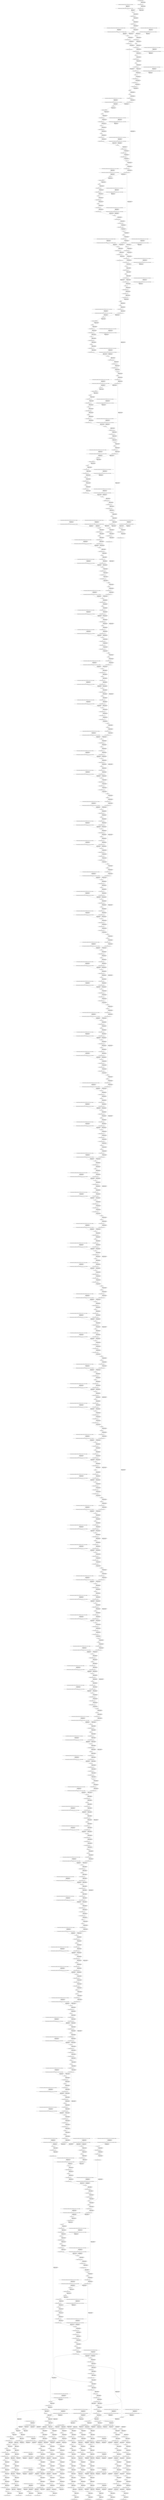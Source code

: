 strict digraph  {
"0 QuantizeLinear_input_1" [id=0, type=QuantizeLinear];
"1 DequantizeLinear_input_1" [id=1, type=DequantizeLinear];
"2 QuantizeLinear_backbones.ResNet101FPN.features.conv1.weight_1" [id=2, type=QuantizeLinear];
"3 DequantizeLinear_backbones.ResNet101FPN.features.conv1.weight_1" [id=3, type=DequantizeLinear];
"4 Conv_0" [id=4, type=Conv];
"5 BatchNormalization_1" [id=5, type=BatchNormalization];
"6 Relu_2" [id=6, type=Relu];
"7 QuantizeLinear_665_1" [id=7, type=QuantizeLinear];
"8 DequantizeLinear_665_1" [id=8, type=DequantizeLinear];
"9 MaxPool_3" [id=9, type=MaxPool];
"10 QuantizeLinear_backbones.ResNet101FPN.features.layer1.0.conv1.weight_1" [id=10, type=QuantizeLinear];
"11 DequantizeLinear_backbones.ResNet101FPN.features.layer1.0.conv1.weight_1" [id=11, type=DequantizeLinear];
"12 Conv_4" [id=12, type=Conv];
"13 BatchNormalization_5" [id=13, type=BatchNormalization];
"14 Relu_6" [id=14, type=Relu];
"15 QuantizeLinear_669_1" [id=15, type=QuantizeLinear];
"16 DequantizeLinear_669_1" [id=16, type=DequantizeLinear];
"17 QuantizeLinear_backbones.ResNet101FPN.features.layer1.0.conv2.weight_1" [id=17, type=QuantizeLinear];
"18 DequantizeLinear_backbones.ResNet101FPN.features.layer1.0.conv2.weight_1" [id=18, type=DequantizeLinear];
"19 Conv_7" [id=19, type=Conv];
"20 BatchNormalization_8" [id=20, type=BatchNormalization];
"21 Relu_9" [id=21, type=Relu];
"22 QuantizeLinear_672_1" [id=22, type=QuantizeLinear];
"23 DequantizeLinear_672_1" [id=23, type=DequantizeLinear];
"24 QuantizeLinear_backbones.ResNet101FPN.features.layer1.0.conv3.weight_1" [id=24, type=QuantizeLinear];
"25 DequantizeLinear_backbones.ResNet101FPN.features.layer1.0.conv3.weight_1" [id=25, type=DequantizeLinear];
"26 Conv_10" [id=26, type=Conv];
"27 BatchNormalization_11" [id=27, type=BatchNormalization];
"28 QuantizeLinear_backbones.ResNet101FPN.features.layer1.0.downsample.0.weight_1" [id=28, type=QuantizeLinear];
"29 DequantizeLinear_backbones.ResNet101FPN.features.layer1.0.downsample.0.weight_1" [id=29, type=DequantizeLinear];
"30 Conv_12" [id=30, type=Conv];
"31 BatchNormalization_13" [id=31, type=BatchNormalization];
"32 QuantizeLinear_674_1" [id=32, type=QuantizeLinear];
"33 DequantizeLinear_674_1" [id=33, type=DequantizeLinear];
"34 QuantizeLinear_676_1" [id=34, type=QuantizeLinear];
"35 DequantizeLinear_676_1" [id=35, type=DequantizeLinear];
"36 Add_14" [id=36, type=Add];
"37 Relu_15" [id=37, type=Relu];
"38 QuantizeLinear_678_1" [id=38, type=QuantizeLinear];
"39 DequantizeLinear_678_1" [id=39, type=DequantizeLinear];
"40 QuantizeLinear_backbones.ResNet101FPN.features.layer1.1.conv1.weight_1" [id=40, type=QuantizeLinear];
"41 DequantizeLinear_backbones.ResNet101FPN.features.layer1.1.conv1.weight_1" [id=41, type=DequantizeLinear];
"42 Conv_16" [id=42, type=Conv];
"43 BatchNormalization_17" [id=43, type=BatchNormalization];
"44 Relu_18" [id=44, type=Relu];
"45 QuantizeLinear_681_1" [id=45, type=QuantizeLinear];
"46 DequantizeLinear_681_1" [id=46, type=DequantizeLinear];
"47 QuantizeLinear_backbones.ResNet101FPN.features.layer1.1.conv2.weight_1" [id=47, type=QuantizeLinear];
"48 DequantizeLinear_backbones.ResNet101FPN.features.layer1.1.conv2.weight_1" [id=48, type=DequantizeLinear];
"49 Conv_19" [id=49, type=Conv];
"50 BatchNormalization_20" [id=50, type=BatchNormalization];
"51 Relu_21" [id=51, type=Relu];
"52 QuantizeLinear_684_1" [id=52, type=QuantizeLinear];
"53 DequantizeLinear_684_1" [id=53, type=DequantizeLinear];
"54 QuantizeLinear_backbones.ResNet101FPN.features.layer1.1.conv3.weight_1" [id=54, type=QuantizeLinear];
"55 DequantizeLinear_backbones.ResNet101FPN.features.layer1.1.conv3.weight_1" [id=55, type=DequantizeLinear];
"56 Conv_22" [id=56, type=Conv];
"57 BatchNormalization_23" [id=57, type=BatchNormalization];
"58 QuantizeLinear_686_1" [id=58, type=QuantizeLinear];
"59 DequantizeLinear_686_1" [id=59, type=DequantizeLinear];
"60 Add_24" [id=60, type=Add];
"61 Relu_25" [id=61, type=Relu];
"62 QuantizeLinear_688_1" [id=62, type=QuantizeLinear];
"63 DequantizeLinear_688_1" [id=63, type=DequantizeLinear];
"64 QuantizeLinear_backbones.ResNet101FPN.features.layer1.2.conv1.weight_1" [id=64, type=QuantizeLinear];
"65 DequantizeLinear_backbones.ResNet101FPN.features.layer1.2.conv1.weight_1" [id=65, type=DequantizeLinear];
"66 Conv_26" [id=66, type=Conv];
"67 BatchNormalization_27" [id=67, type=BatchNormalization];
"68 Relu_28" [id=68, type=Relu];
"69 QuantizeLinear_691_1" [id=69, type=QuantizeLinear];
"70 DequantizeLinear_691_1" [id=70, type=DequantizeLinear];
"71 QuantizeLinear_backbones.ResNet101FPN.features.layer1.2.conv2.weight_1" [id=71, type=QuantizeLinear];
"72 DequantizeLinear_backbones.ResNet101FPN.features.layer1.2.conv2.weight_1" [id=72, type=DequantizeLinear];
"73 Conv_29" [id=73, type=Conv];
"74 BatchNormalization_30" [id=74, type=BatchNormalization];
"75 Relu_31" [id=75, type=Relu];
"76 QuantizeLinear_694_1" [id=76, type=QuantizeLinear];
"77 DequantizeLinear_694_1" [id=77, type=DequantizeLinear];
"78 QuantizeLinear_backbones.ResNet101FPN.features.layer1.2.conv3.weight_1" [id=78, type=QuantizeLinear];
"79 DequantizeLinear_backbones.ResNet101FPN.features.layer1.2.conv3.weight_1" [id=79, type=DequantizeLinear];
"80 Conv_32" [id=80, type=Conv];
"81 BatchNormalization_33" [id=81, type=BatchNormalization];
"82 QuantizeLinear_696_1" [id=82, type=QuantizeLinear];
"83 DequantizeLinear_696_1" [id=83, type=DequantizeLinear];
"84 Add_34" [id=84, type=Add];
"85 Relu_35" [id=85, type=Relu];
"86 QuantizeLinear_698_1" [id=86, type=QuantizeLinear];
"87 DequantizeLinear_698_1" [id=87, type=DequantizeLinear];
"88 QuantizeLinear_backbones.ResNet101FPN.features.layer2.0.conv1.weight_1" [id=88, type=QuantizeLinear];
"89 DequantizeLinear_backbones.ResNet101FPN.features.layer2.0.conv1.weight_1" [id=89, type=DequantizeLinear];
"90 Conv_36" [id=90, type=Conv];
"91 BatchNormalization_37" [id=91, type=BatchNormalization];
"92 Relu_38" [id=92, type=Relu];
"93 QuantizeLinear_701_1" [id=93, type=QuantizeLinear];
"94 DequantizeLinear_701_1" [id=94, type=DequantizeLinear];
"95 QuantizeLinear_backbones.ResNet101FPN.features.layer2.0.conv2.weight_1" [id=95, type=QuantizeLinear];
"96 DequantizeLinear_backbones.ResNet101FPN.features.layer2.0.conv2.weight_1" [id=96, type=DequantizeLinear];
"97 Conv_39" [id=97, type=Conv];
"98 BatchNormalization_40" [id=98, type=BatchNormalization];
"99 Relu_41" [id=99, type=Relu];
"100 QuantizeLinear_704_1" [id=100, type=QuantizeLinear];
"101 DequantizeLinear_704_1" [id=101, type=DequantizeLinear];
"102 QuantizeLinear_backbones.ResNet101FPN.features.layer2.0.conv3.weight_1" [id=102, type=QuantizeLinear];
"103 DequantizeLinear_backbones.ResNet101FPN.features.layer2.0.conv3.weight_1" [id=103, type=DequantizeLinear];
"104 Conv_42" [id=104, type=Conv];
"105 BatchNormalization_43" [id=105, type=BatchNormalization];
"106 QuantizeLinear_backbones.ResNet101FPN.features.layer2.0.downsample.0.weight_1" [id=106, type=QuantizeLinear];
"107 DequantizeLinear_backbones.ResNet101FPN.features.layer2.0.downsample.0.weight_1" [id=107, type=DequantizeLinear];
"108 Conv_44" [id=108, type=Conv];
"109 BatchNormalization_45" [id=109, type=BatchNormalization];
"110 QuantizeLinear_706_1" [id=110, type=QuantizeLinear];
"111 DequantizeLinear_706_1" [id=111, type=DequantizeLinear];
"112 QuantizeLinear_708_1" [id=112, type=QuantizeLinear];
"113 DequantizeLinear_708_1" [id=113, type=DequantizeLinear];
"114 Add_46" [id=114, type=Add];
"115 Relu_47" [id=115, type=Relu];
"116 QuantizeLinear_710_1" [id=116, type=QuantizeLinear];
"117 DequantizeLinear_710_1" [id=117, type=DequantizeLinear];
"118 QuantizeLinear_backbones.ResNet101FPN.features.layer2.1.conv1.weight_1" [id=118, type=QuantizeLinear];
"119 DequantizeLinear_backbones.ResNet101FPN.features.layer2.1.conv1.weight_1" [id=119, type=DequantizeLinear];
"120 Conv_48" [id=120, type=Conv];
"121 BatchNormalization_49" [id=121, type=BatchNormalization];
"122 Relu_50" [id=122, type=Relu];
"123 QuantizeLinear_713_1" [id=123, type=QuantizeLinear];
"124 DequantizeLinear_713_1" [id=124, type=DequantizeLinear];
"125 QuantizeLinear_backbones.ResNet101FPN.features.layer2.1.conv2.weight_1" [id=125, type=QuantizeLinear];
"126 DequantizeLinear_backbones.ResNet101FPN.features.layer2.1.conv2.weight_1" [id=126, type=DequantizeLinear];
"127 Conv_51" [id=127, type=Conv];
"128 BatchNormalization_52" [id=128, type=BatchNormalization];
"129 Relu_53" [id=129, type=Relu];
"130 QuantizeLinear_716_1" [id=130, type=QuantizeLinear];
"131 DequantizeLinear_716_1" [id=131, type=DequantizeLinear];
"132 QuantizeLinear_backbones.ResNet101FPN.features.layer2.1.conv3.weight_1" [id=132, type=QuantizeLinear];
"133 DequantizeLinear_backbones.ResNet101FPN.features.layer2.1.conv3.weight_1" [id=133, type=DequantizeLinear];
"134 Conv_54" [id=134, type=Conv];
"135 BatchNormalization_55" [id=135, type=BatchNormalization];
"136 QuantizeLinear_718_1" [id=136, type=QuantizeLinear];
"137 DequantizeLinear_718_1" [id=137, type=DequantizeLinear];
"138 Add_56" [id=138, type=Add];
"139 Relu_57" [id=139, type=Relu];
"140 QuantizeLinear_720_1" [id=140, type=QuantizeLinear];
"141 DequantizeLinear_720_1" [id=141, type=DequantizeLinear];
"142 QuantizeLinear_backbones.ResNet101FPN.features.layer2.2.conv1.weight_1" [id=142, type=QuantizeLinear];
"143 DequantizeLinear_backbones.ResNet101FPN.features.layer2.2.conv1.weight_1" [id=143, type=DequantizeLinear];
"144 Conv_58" [id=144, type=Conv];
"145 BatchNormalization_59" [id=145, type=BatchNormalization];
"146 Relu_60" [id=146, type=Relu];
"147 QuantizeLinear_723_1" [id=147, type=QuantizeLinear];
"148 DequantizeLinear_723_1" [id=148, type=DequantizeLinear];
"149 QuantizeLinear_backbones.ResNet101FPN.features.layer2.2.conv2.weight_1" [id=149, type=QuantizeLinear];
"150 DequantizeLinear_backbones.ResNet101FPN.features.layer2.2.conv2.weight_1" [id=150, type=DequantizeLinear];
"151 Conv_61" [id=151, type=Conv];
"152 BatchNormalization_62" [id=152, type=BatchNormalization];
"153 Relu_63" [id=153, type=Relu];
"154 QuantizeLinear_726_1" [id=154, type=QuantizeLinear];
"155 DequantizeLinear_726_1" [id=155, type=DequantizeLinear];
"156 QuantizeLinear_backbones.ResNet101FPN.features.layer2.2.conv3.weight_1" [id=156, type=QuantizeLinear];
"157 DequantizeLinear_backbones.ResNet101FPN.features.layer2.2.conv3.weight_1" [id=157, type=DequantizeLinear];
"158 Conv_64" [id=158, type=Conv];
"159 BatchNormalization_65" [id=159, type=BatchNormalization];
"160 QuantizeLinear_728_1" [id=160, type=QuantizeLinear];
"161 DequantizeLinear_728_1" [id=161, type=DequantizeLinear];
"162 Add_66" [id=162, type=Add];
"163 Relu_67" [id=163, type=Relu];
"164 QuantizeLinear_730_1" [id=164, type=QuantizeLinear];
"165 DequantizeLinear_730_1" [id=165, type=DequantizeLinear];
"166 QuantizeLinear_backbones.ResNet101FPN.features.layer2.3.conv1.weight_1" [id=166, type=QuantizeLinear];
"167 DequantizeLinear_backbones.ResNet101FPN.features.layer2.3.conv1.weight_1" [id=167, type=DequantizeLinear];
"168 Conv_68" [id=168, type=Conv];
"169 BatchNormalization_69" [id=169, type=BatchNormalization];
"170 Relu_70" [id=170, type=Relu];
"171 QuantizeLinear_733_1" [id=171, type=QuantizeLinear];
"172 DequantizeLinear_733_1" [id=172, type=DequantizeLinear];
"173 QuantizeLinear_backbones.ResNet101FPN.features.layer2.3.conv2.weight_1" [id=173, type=QuantizeLinear];
"174 DequantizeLinear_backbones.ResNet101FPN.features.layer2.3.conv2.weight_1" [id=174, type=DequantizeLinear];
"175 Conv_71" [id=175, type=Conv];
"176 BatchNormalization_72" [id=176, type=BatchNormalization];
"177 Relu_73" [id=177, type=Relu];
"178 QuantizeLinear_736_1" [id=178, type=QuantizeLinear];
"179 DequantizeLinear_736_1" [id=179, type=DequantizeLinear];
"180 QuantizeLinear_backbones.ResNet101FPN.features.layer2.3.conv3.weight_1" [id=180, type=QuantizeLinear];
"181 DequantizeLinear_backbones.ResNet101FPN.features.layer2.3.conv3.weight_1" [id=181, type=DequantizeLinear];
"182 Conv_74" [id=182, type=Conv];
"183 BatchNormalization_75" [id=183, type=BatchNormalization];
"184 QuantizeLinear_738_1" [id=184, type=QuantizeLinear];
"185 DequantizeLinear_738_1" [id=185, type=DequantizeLinear];
"186 Add_76" [id=186, type=Add];
"187 Relu_77" [id=187, type=Relu];
"188 QuantizeLinear_740_1" [id=188, type=QuantizeLinear];
"189 DequantizeLinear_740_1" [id=189, type=DequantizeLinear];
"190 QuantizeLinear_backbones.ResNet101FPN.features.layer3.0.conv1.weight_1" [id=190, type=QuantizeLinear];
"191 DequantizeLinear_backbones.ResNet101FPN.features.layer3.0.conv1.weight_1" [id=191, type=DequantizeLinear];
"192 Conv_78" [id=192, type=Conv];
"193 BatchNormalization_79" [id=193, type=BatchNormalization];
"194 Relu_80" [id=194, type=Relu];
"195 QuantizeLinear_743_1" [id=195, type=QuantizeLinear];
"196 DequantizeLinear_743_1" [id=196, type=DequantizeLinear];
"197 QuantizeLinear_backbones.ResNet101FPN.features.layer3.0.conv2.weight_1" [id=197, type=QuantizeLinear];
"198 DequantizeLinear_backbones.ResNet101FPN.features.layer3.0.conv2.weight_1" [id=198, type=DequantizeLinear];
"199 Conv_81" [id=199, type=Conv];
"200 BatchNormalization_82" [id=200, type=BatchNormalization];
"201 Relu_83" [id=201, type=Relu];
"202 QuantizeLinear_746_1" [id=202, type=QuantizeLinear];
"203 DequantizeLinear_746_1" [id=203, type=DequantizeLinear];
"204 QuantizeLinear_backbones.ResNet101FPN.features.layer3.0.conv3.weight_1" [id=204, type=QuantizeLinear];
"205 DequantizeLinear_backbones.ResNet101FPN.features.layer3.0.conv3.weight_1" [id=205, type=DequantizeLinear];
"206 Conv_84" [id=206, type=Conv];
"207 BatchNormalization_85" [id=207, type=BatchNormalization];
"208 QuantizeLinear_backbones.ResNet101FPN.features.layer3.0.downsample.0.weight_1" [id=208, type=QuantizeLinear];
"209 DequantizeLinear_backbones.ResNet101FPN.features.layer3.0.downsample.0.weight_1" [id=209, type=DequantizeLinear];
"210 Conv_86" [id=210, type=Conv];
"211 BatchNormalization_87" [id=211, type=BatchNormalization];
"212 QuantizeLinear_748_1" [id=212, type=QuantizeLinear];
"213 DequantizeLinear_748_1" [id=213, type=DequantizeLinear];
"214 QuantizeLinear_750_1" [id=214, type=QuantizeLinear];
"215 DequantizeLinear_750_1" [id=215, type=DequantizeLinear];
"216 Add_88" [id=216, type=Add];
"217 Relu_89" [id=217, type=Relu];
"218 QuantizeLinear_752_1" [id=218, type=QuantizeLinear];
"219 DequantizeLinear_752_1" [id=219, type=DequantizeLinear];
"220 QuantizeLinear_backbones.ResNet101FPN.features.layer3.1.conv1.weight_1" [id=220, type=QuantizeLinear];
"221 DequantizeLinear_backbones.ResNet101FPN.features.layer3.1.conv1.weight_1" [id=221, type=DequantizeLinear];
"222 Conv_90" [id=222, type=Conv];
"223 BatchNormalization_91" [id=223, type=BatchNormalization];
"224 Relu_92" [id=224, type=Relu];
"225 QuantizeLinear_755_1" [id=225, type=QuantizeLinear];
"226 DequantizeLinear_755_1" [id=226, type=DequantizeLinear];
"227 QuantizeLinear_backbones.ResNet101FPN.features.layer3.1.conv2.weight_1" [id=227, type=QuantizeLinear];
"228 DequantizeLinear_backbones.ResNet101FPN.features.layer3.1.conv2.weight_1" [id=228, type=DequantizeLinear];
"229 Conv_93" [id=229, type=Conv];
"230 BatchNormalization_94" [id=230, type=BatchNormalization];
"231 Relu_95" [id=231, type=Relu];
"232 QuantizeLinear_758_1" [id=232, type=QuantizeLinear];
"233 DequantizeLinear_758_1" [id=233, type=DequantizeLinear];
"234 QuantizeLinear_backbones.ResNet101FPN.features.layer3.1.conv3.weight_1" [id=234, type=QuantizeLinear];
"235 DequantizeLinear_backbones.ResNet101FPN.features.layer3.1.conv3.weight_1" [id=235, type=DequantizeLinear];
"236 Conv_96" [id=236, type=Conv];
"237 BatchNormalization_97" [id=237, type=BatchNormalization];
"238 QuantizeLinear_760_1" [id=238, type=QuantizeLinear];
"239 DequantizeLinear_760_1" [id=239, type=DequantizeLinear];
"240 Add_98" [id=240, type=Add];
"241 Relu_99" [id=241, type=Relu];
"242 QuantizeLinear_762_1" [id=242, type=QuantizeLinear];
"243 DequantizeLinear_762_1" [id=243, type=DequantizeLinear];
"244 QuantizeLinear_backbones.ResNet101FPN.features.layer3.2.conv1.weight_1" [id=244, type=QuantizeLinear];
"245 DequantizeLinear_backbones.ResNet101FPN.features.layer3.2.conv1.weight_1" [id=245, type=DequantizeLinear];
"246 Conv_100" [id=246, type=Conv];
"247 BatchNormalization_101" [id=247, type=BatchNormalization];
"248 Relu_102" [id=248, type=Relu];
"249 QuantizeLinear_765_1" [id=249, type=QuantizeLinear];
"250 DequantizeLinear_765_1" [id=250, type=DequantizeLinear];
"251 QuantizeLinear_backbones.ResNet101FPN.features.layer3.2.conv2.weight_1" [id=251, type=QuantizeLinear];
"252 DequantizeLinear_backbones.ResNet101FPN.features.layer3.2.conv2.weight_1" [id=252, type=DequantizeLinear];
"253 Conv_103" [id=253, type=Conv];
"254 BatchNormalization_104" [id=254, type=BatchNormalization];
"255 Relu_105" [id=255, type=Relu];
"256 QuantizeLinear_768_1" [id=256, type=QuantizeLinear];
"257 DequantizeLinear_768_1" [id=257, type=DequantizeLinear];
"258 QuantizeLinear_backbones.ResNet101FPN.features.layer3.2.conv3.weight_1" [id=258, type=QuantizeLinear];
"259 DequantizeLinear_backbones.ResNet101FPN.features.layer3.2.conv3.weight_1" [id=259, type=DequantizeLinear];
"260 Conv_106" [id=260, type=Conv];
"261 BatchNormalization_107" [id=261, type=BatchNormalization];
"262 QuantizeLinear_770_1" [id=262, type=QuantizeLinear];
"263 DequantizeLinear_770_1" [id=263, type=DequantizeLinear];
"264 Add_108" [id=264, type=Add];
"265 Relu_109" [id=265, type=Relu];
"266 QuantizeLinear_772_1" [id=266, type=QuantizeLinear];
"267 DequantizeLinear_772_1" [id=267, type=DequantizeLinear];
"268 QuantizeLinear_backbones.ResNet101FPN.features.layer3.3.conv1.weight_1" [id=268, type=QuantizeLinear];
"269 DequantizeLinear_backbones.ResNet101FPN.features.layer3.3.conv1.weight_1" [id=269, type=DequantizeLinear];
"270 Conv_110" [id=270, type=Conv];
"271 BatchNormalization_111" [id=271, type=BatchNormalization];
"272 Relu_112" [id=272, type=Relu];
"273 QuantizeLinear_775_1" [id=273, type=QuantizeLinear];
"274 DequantizeLinear_775_1" [id=274, type=DequantizeLinear];
"275 QuantizeLinear_backbones.ResNet101FPN.features.layer3.3.conv2.weight_1" [id=275, type=QuantizeLinear];
"276 DequantizeLinear_backbones.ResNet101FPN.features.layer3.3.conv2.weight_1" [id=276, type=DequantizeLinear];
"277 Conv_113" [id=277, type=Conv];
"278 BatchNormalization_114" [id=278, type=BatchNormalization];
"279 Relu_115" [id=279, type=Relu];
"280 QuantizeLinear_778_1" [id=280, type=QuantizeLinear];
"281 DequantizeLinear_778_1" [id=281, type=DequantizeLinear];
"282 QuantizeLinear_backbones.ResNet101FPN.features.layer3.3.conv3.weight_1" [id=282, type=QuantizeLinear];
"283 DequantizeLinear_backbones.ResNet101FPN.features.layer3.3.conv3.weight_1" [id=283, type=DequantizeLinear];
"284 Conv_116" [id=284, type=Conv];
"285 BatchNormalization_117" [id=285, type=BatchNormalization];
"286 QuantizeLinear_780_1" [id=286, type=QuantizeLinear];
"287 DequantizeLinear_780_1" [id=287, type=DequantizeLinear];
"288 Add_118" [id=288, type=Add];
"289 Relu_119" [id=289, type=Relu];
"290 QuantizeLinear_782_1" [id=290, type=QuantizeLinear];
"291 DequantizeLinear_782_1" [id=291, type=DequantizeLinear];
"292 QuantizeLinear_backbones.ResNet101FPN.features.layer3.4.conv1.weight_1" [id=292, type=QuantizeLinear];
"293 DequantizeLinear_backbones.ResNet101FPN.features.layer3.4.conv1.weight_1" [id=293, type=DequantizeLinear];
"294 Conv_120" [id=294, type=Conv];
"295 BatchNormalization_121" [id=295, type=BatchNormalization];
"296 Relu_122" [id=296, type=Relu];
"297 QuantizeLinear_785_1" [id=297, type=QuantizeLinear];
"298 DequantizeLinear_785_1" [id=298, type=DequantizeLinear];
"299 QuantizeLinear_backbones.ResNet101FPN.features.layer3.4.conv2.weight_1" [id=299, type=QuantizeLinear];
"300 DequantizeLinear_backbones.ResNet101FPN.features.layer3.4.conv2.weight_1" [id=300, type=DequantizeLinear];
"301 Conv_123" [id=301, type=Conv];
"302 BatchNormalization_124" [id=302, type=BatchNormalization];
"303 Relu_125" [id=303, type=Relu];
"304 QuantizeLinear_788_1" [id=304, type=QuantizeLinear];
"305 DequantizeLinear_788_1" [id=305, type=DequantizeLinear];
"306 QuantizeLinear_backbones.ResNet101FPN.features.layer3.4.conv3.weight_1" [id=306, type=QuantizeLinear];
"307 DequantizeLinear_backbones.ResNet101FPN.features.layer3.4.conv3.weight_1" [id=307, type=DequantizeLinear];
"308 Conv_126" [id=308, type=Conv];
"309 BatchNormalization_127" [id=309, type=BatchNormalization];
"310 QuantizeLinear_790_1" [id=310, type=QuantizeLinear];
"311 DequantizeLinear_790_1" [id=311, type=DequantizeLinear];
"312 Add_128" [id=312, type=Add];
"313 Relu_129" [id=313, type=Relu];
"314 QuantizeLinear_792_1" [id=314, type=QuantizeLinear];
"315 DequantizeLinear_792_1" [id=315, type=DequantizeLinear];
"316 QuantizeLinear_backbones.ResNet101FPN.features.layer3.5.conv1.weight_1" [id=316, type=QuantizeLinear];
"317 DequantizeLinear_backbones.ResNet101FPN.features.layer3.5.conv1.weight_1" [id=317, type=DequantizeLinear];
"318 Conv_130" [id=318, type=Conv];
"319 BatchNormalization_131" [id=319, type=BatchNormalization];
"320 Relu_132" [id=320, type=Relu];
"321 QuantizeLinear_795_1" [id=321, type=QuantizeLinear];
"322 DequantizeLinear_795_1" [id=322, type=DequantizeLinear];
"323 QuantizeLinear_backbones.ResNet101FPN.features.layer3.5.conv2.weight_1" [id=323, type=QuantizeLinear];
"324 DequantizeLinear_backbones.ResNet101FPN.features.layer3.5.conv2.weight_1" [id=324, type=DequantizeLinear];
"325 Conv_133" [id=325, type=Conv];
"326 BatchNormalization_134" [id=326, type=BatchNormalization];
"327 Relu_135" [id=327, type=Relu];
"328 QuantizeLinear_798_1" [id=328, type=QuantizeLinear];
"329 DequantizeLinear_798_1" [id=329, type=DequantizeLinear];
"330 QuantizeLinear_backbones.ResNet101FPN.features.layer3.5.conv3.weight_1" [id=330, type=QuantizeLinear];
"331 DequantizeLinear_backbones.ResNet101FPN.features.layer3.5.conv3.weight_1" [id=331, type=DequantizeLinear];
"332 Conv_136" [id=332, type=Conv];
"333 BatchNormalization_137" [id=333, type=BatchNormalization];
"334 QuantizeLinear_800_1" [id=334, type=QuantizeLinear];
"335 DequantizeLinear_800_1" [id=335, type=DequantizeLinear];
"336 Add_138" [id=336, type=Add];
"337 Relu_139" [id=337, type=Relu];
"338 QuantizeLinear_802_1" [id=338, type=QuantizeLinear];
"339 DequantizeLinear_802_1" [id=339, type=DequantizeLinear];
"340 QuantizeLinear_backbones.ResNet101FPN.features.layer3.6.conv1.weight_1" [id=340, type=QuantizeLinear];
"341 DequantizeLinear_backbones.ResNet101FPN.features.layer3.6.conv1.weight_1" [id=341, type=DequantizeLinear];
"342 Conv_140" [id=342, type=Conv];
"343 BatchNormalization_141" [id=343, type=BatchNormalization];
"344 Relu_142" [id=344, type=Relu];
"345 QuantizeLinear_805_1" [id=345, type=QuantizeLinear];
"346 DequantizeLinear_805_1" [id=346, type=DequantizeLinear];
"347 QuantizeLinear_backbones.ResNet101FPN.features.layer3.6.conv2.weight_1" [id=347, type=QuantizeLinear];
"348 DequantizeLinear_backbones.ResNet101FPN.features.layer3.6.conv2.weight_1" [id=348, type=DequantizeLinear];
"349 Conv_143" [id=349, type=Conv];
"350 BatchNormalization_144" [id=350, type=BatchNormalization];
"351 Relu_145" [id=351, type=Relu];
"352 QuantizeLinear_808_1" [id=352, type=QuantizeLinear];
"353 DequantizeLinear_808_1" [id=353, type=DequantizeLinear];
"354 QuantizeLinear_backbones.ResNet101FPN.features.layer3.6.conv3.weight_1" [id=354, type=QuantizeLinear];
"355 DequantizeLinear_backbones.ResNet101FPN.features.layer3.6.conv3.weight_1" [id=355, type=DequantizeLinear];
"356 Conv_146" [id=356, type=Conv];
"357 BatchNormalization_147" [id=357, type=BatchNormalization];
"358 QuantizeLinear_810_1" [id=358, type=QuantizeLinear];
"359 DequantizeLinear_810_1" [id=359, type=DequantizeLinear];
"360 Add_148" [id=360, type=Add];
"361 Relu_149" [id=361, type=Relu];
"362 QuantizeLinear_812_1" [id=362, type=QuantizeLinear];
"363 DequantizeLinear_812_1" [id=363, type=DequantizeLinear];
"364 QuantizeLinear_backbones.ResNet101FPN.features.layer3.7.conv1.weight_1" [id=364, type=QuantizeLinear];
"365 DequantizeLinear_backbones.ResNet101FPN.features.layer3.7.conv1.weight_1" [id=365, type=DequantizeLinear];
"366 Conv_150" [id=366, type=Conv];
"367 BatchNormalization_151" [id=367, type=BatchNormalization];
"368 Relu_152" [id=368, type=Relu];
"369 QuantizeLinear_815_1" [id=369, type=QuantizeLinear];
"370 DequantizeLinear_815_1" [id=370, type=DequantizeLinear];
"371 QuantizeLinear_backbones.ResNet101FPN.features.layer3.7.conv2.weight_1" [id=371, type=QuantizeLinear];
"372 DequantizeLinear_backbones.ResNet101FPN.features.layer3.7.conv2.weight_1" [id=372, type=DequantizeLinear];
"373 Conv_153" [id=373, type=Conv];
"374 BatchNormalization_154" [id=374, type=BatchNormalization];
"375 Relu_155" [id=375, type=Relu];
"376 QuantizeLinear_818_1" [id=376, type=QuantizeLinear];
"377 DequantizeLinear_818_1" [id=377, type=DequantizeLinear];
"378 QuantizeLinear_backbones.ResNet101FPN.features.layer3.7.conv3.weight_1" [id=378, type=QuantizeLinear];
"379 DequantizeLinear_backbones.ResNet101FPN.features.layer3.7.conv3.weight_1" [id=379, type=DequantizeLinear];
"380 Conv_156" [id=380, type=Conv];
"381 BatchNormalization_157" [id=381, type=BatchNormalization];
"382 QuantizeLinear_820_1" [id=382, type=QuantizeLinear];
"383 DequantizeLinear_820_1" [id=383, type=DequantizeLinear];
"384 Add_158" [id=384, type=Add];
"385 Relu_159" [id=385, type=Relu];
"386 QuantizeLinear_822_1" [id=386, type=QuantizeLinear];
"387 DequantizeLinear_822_1" [id=387, type=DequantizeLinear];
"388 QuantizeLinear_backbones.ResNet101FPN.features.layer3.8.conv1.weight_1" [id=388, type=QuantizeLinear];
"389 DequantizeLinear_backbones.ResNet101FPN.features.layer3.8.conv1.weight_1" [id=389, type=DequantizeLinear];
"390 Conv_160" [id=390, type=Conv];
"391 BatchNormalization_161" [id=391, type=BatchNormalization];
"392 Relu_162" [id=392, type=Relu];
"393 QuantizeLinear_825_1" [id=393, type=QuantizeLinear];
"394 DequantizeLinear_825_1" [id=394, type=DequantizeLinear];
"395 QuantizeLinear_backbones.ResNet101FPN.features.layer3.8.conv2.weight_1" [id=395, type=QuantizeLinear];
"396 DequantizeLinear_backbones.ResNet101FPN.features.layer3.8.conv2.weight_1" [id=396, type=DequantizeLinear];
"397 Conv_163" [id=397, type=Conv];
"398 BatchNormalization_164" [id=398, type=BatchNormalization];
"399 Relu_165" [id=399, type=Relu];
"400 QuantizeLinear_828_1" [id=400, type=QuantizeLinear];
"401 DequantizeLinear_828_1" [id=401, type=DequantizeLinear];
"402 QuantizeLinear_backbones.ResNet101FPN.features.layer3.8.conv3.weight_1" [id=402, type=QuantizeLinear];
"403 DequantizeLinear_backbones.ResNet101FPN.features.layer3.8.conv3.weight_1" [id=403, type=DequantizeLinear];
"404 Conv_166" [id=404, type=Conv];
"405 BatchNormalization_167" [id=405, type=BatchNormalization];
"406 QuantizeLinear_830_1" [id=406, type=QuantizeLinear];
"407 DequantizeLinear_830_1" [id=407, type=DequantizeLinear];
"408 Add_168" [id=408, type=Add];
"409 Relu_169" [id=409, type=Relu];
"410 QuantizeLinear_832_1" [id=410, type=QuantizeLinear];
"411 DequantizeLinear_832_1" [id=411, type=DequantizeLinear];
"412 QuantizeLinear_backbones.ResNet101FPN.features.layer3.9.conv1.weight_1" [id=412, type=QuantizeLinear];
"413 DequantizeLinear_backbones.ResNet101FPN.features.layer3.9.conv1.weight_1" [id=413, type=DequantizeLinear];
"414 Conv_170" [id=414, type=Conv];
"415 BatchNormalization_171" [id=415, type=BatchNormalization];
"416 Relu_172" [id=416, type=Relu];
"417 QuantizeLinear_835_1" [id=417, type=QuantizeLinear];
"418 DequantizeLinear_835_1" [id=418, type=DequantizeLinear];
"419 QuantizeLinear_backbones.ResNet101FPN.features.layer3.9.conv2.weight_1" [id=419, type=QuantizeLinear];
"420 DequantizeLinear_backbones.ResNet101FPN.features.layer3.9.conv2.weight_1" [id=420, type=DequantizeLinear];
"421 Conv_173" [id=421, type=Conv];
"422 BatchNormalization_174" [id=422, type=BatchNormalization];
"423 Relu_175" [id=423, type=Relu];
"424 QuantizeLinear_838_1" [id=424, type=QuantizeLinear];
"425 DequantizeLinear_838_1" [id=425, type=DequantizeLinear];
"426 QuantizeLinear_backbones.ResNet101FPN.features.layer3.9.conv3.weight_1" [id=426, type=QuantizeLinear];
"427 DequantizeLinear_backbones.ResNet101FPN.features.layer3.9.conv3.weight_1" [id=427, type=DequantizeLinear];
"428 Conv_176" [id=428, type=Conv];
"429 BatchNormalization_177" [id=429, type=BatchNormalization];
"430 QuantizeLinear_840_1" [id=430, type=QuantizeLinear];
"431 DequantizeLinear_840_1" [id=431, type=DequantizeLinear];
"432 Add_178" [id=432, type=Add];
"433 Relu_179" [id=433, type=Relu];
"434 QuantizeLinear_842_1" [id=434, type=QuantizeLinear];
"435 DequantizeLinear_842_1" [id=435, type=DequantizeLinear];
"436 QuantizeLinear_backbones.ResNet101FPN.features.layer3.10.conv1.weight_1" [id=436, type=QuantizeLinear];
"437 DequantizeLinear_backbones.ResNet101FPN.features.layer3.10.conv1.weight_1" [id=437, type=DequantizeLinear];
"438 Conv_180" [id=438, type=Conv];
"439 BatchNormalization_181" [id=439, type=BatchNormalization];
"440 Relu_182" [id=440, type=Relu];
"441 QuantizeLinear_845_1" [id=441, type=QuantizeLinear];
"442 DequantizeLinear_845_1" [id=442, type=DequantizeLinear];
"443 QuantizeLinear_backbones.ResNet101FPN.features.layer3.10.conv2.weight_1" [id=443, type=QuantizeLinear];
"444 DequantizeLinear_backbones.ResNet101FPN.features.layer3.10.conv2.weight_1" [id=444, type=DequantizeLinear];
"445 Conv_183" [id=445, type=Conv];
"446 BatchNormalization_184" [id=446, type=BatchNormalization];
"447 Relu_185" [id=447, type=Relu];
"448 QuantizeLinear_848_1" [id=448, type=QuantizeLinear];
"449 DequantizeLinear_848_1" [id=449, type=DequantizeLinear];
"450 QuantizeLinear_backbones.ResNet101FPN.features.layer3.10.conv3.weight_1" [id=450, type=QuantizeLinear];
"451 DequantizeLinear_backbones.ResNet101FPN.features.layer3.10.conv3.weight_1" [id=451, type=DequantizeLinear];
"452 Conv_186" [id=452, type=Conv];
"453 BatchNormalization_187" [id=453, type=BatchNormalization];
"454 QuantizeLinear_850_1" [id=454, type=QuantizeLinear];
"455 DequantizeLinear_850_1" [id=455, type=DequantizeLinear];
"456 Add_188" [id=456, type=Add];
"457 Relu_189" [id=457, type=Relu];
"458 QuantizeLinear_852_1" [id=458, type=QuantizeLinear];
"459 DequantizeLinear_852_1" [id=459, type=DequantizeLinear];
"460 QuantizeLinear_backbones.ResNet101FPN.features.layer3.11.conv1.weight_1" [id=460, type=QuantizeLinear];
"461 DequantizeLinear_backbones.ResNet101FPN.features.layer3.11.conv1.weight_1" [id=461, type=DequantizeLinear];
"462 Conv_190" [id=462, type=Conv];
"463 BatchNormalization_191" [id=463, type=BatchNormalization];
"464 Relu_192" [id=464, type=Relu];
"465 QuantizeLinear_855_1" [id=465, type=QuantizeLinear];
"466 DequantizeLinear_855_1" [id=466, type=DequantizeLinear];
"467 QuantizeLinear_backbones.ResNet101FPN.features.layer3.11.conv2.weight_1" [id=467, type=QuantizeLinear];
"468 DequantizeLinear_backbones.ResNet101FPN.features.layer3.11.conv2.weight_1" [id=468, type=DequantizeLinear];
"469 Conv_193" [id=469, type=Conv];
"470 BatchNormalization_194" [id=470, type=BatchNormalization];
"471 Relu_195" [id=471, type=Relu];
"472 QuantizeLinear_858_1" [id=472, type=QuantizeLinear];
"473 DequantizeLinear_858_1" [id=473, type=DequantizeLinear];
"474 QuantizeLinear_backbones.ResNet101FPN.features.layer3.11.conv3.weight_1" [id=474, type=QuantizeLinear];
"475 DequantizeLinear_backbones.ResNet101FPN.features.layer3.11.conv3.weight_1" [id=475, type=DequantizeLinear];
"476 Conv_196" [id=476, type=Conv];
"477 BatchNormalization_197" [id=477, type=BatchNormalization];
"478 QuantizeLinear_860_1" [id=478, type=QuantizeLinear];
"479 DequantizeLinear_860_1" [id=479, type=DequantizeLinear];
"480 Add_198" [id=480, type=Add];
"481 Relu_199" [id=481, type=Relu];
"482 QuantizeLinear_862_1" [id=482, type=QuantizeLinear];
"483 DequantizeLinear_862_1" [id=483, type=DequantizeLinear];
"484 QuantizeLinear_backbones.ResNet101FPN.features.layer3.12.conv1.weight_1" [id=484, type=QuantizeLinear];
"485 DequantizeLinear_backbones.ResNet101FPN.features.layer3.12.conv1.weight_1" [id=485, type=DequantizeLinear];
"486 Conv_200" [id=486, type=Conv];
"487 BatchNormalization_201" [id=487, type=BatchNormalization];
"488 Relu_202" [id=488, type=Relu];
"489 QuantizeLinear_865_1" [id=489, type=QuantizeLinear];
"490 DequantizeLinear_865_1" [id=490, type=DequantizeLinear];
"491 QuantizeLinear_backbones.ResNet101FPN.features.layer3.12.conv2.weight_1" [id=491, type=QuantizeLinear];
"492 DequantizeLinear_backbones.ResNet101FPN.features.layer3.12.conv2.weight_1" [id=492, type=DequantizeLinear];
"493 Conv_203" [id=493, type=Conv];
"494 BatchNormalization_204" [id=494, type=BatchNormalization];
"495 Relu_205" [id=495, type=Relu];
"496 QuantizeLinear_868_1" [id=496, type=QuantizeLinear];
"497 DequantizeLinear_868_1" [id=497, type=DequantizeLinear];
"498 QuantizeLinear_backbones.ResNet101FPN.features.layer3.12.conv3.weight_1" [id=498, type=QuantizeLinear];
"499 DequantizeLinear_backbones.ResNet101FPN.features.layer3.12.conv3.weight_1" [id=499, type=DequantizeLinear];
"500 Conv_206" [id=500, type=Conv];
"501 BatchNormalization_207" [id=501, type=BatchNormalization];
"502 QuantizeLinear_870_1" [id=502, type=QuantizeLinear];
"503 DequantizeLinear_870_1" [id=503, type=DequantizeLinear];
"504 Add_208" [id=504, type=Add];
"505 Relu_209" [id=505, type=Relu];
"506 QuantizeLinear_872_1" [id=506, type=QuantizeLinear];
"507 DequantizeLinear_872_1" [id=507, type=DequantizeLinear];
"508 QuantizeLinear_backbones.ResNet101FPN.features.layer3.13.conv1.weight_1" [id=508, type=QuantizeLinear];
"509 DequantizeLinear_backbones.ResNet101FPN.features.layer3.13.conv1.weight_1" [id=509, type=DequantizeLinear];
"510 Conv_210" [id=510, type=Conv];
"511 BatchNormalization_211" [id=511, type=BatchNormalization];
"512 Relu_212" [id=512, type=Relu];
"513 QuantizeLinear_875_1" [id=513, type=QuantizeLinear];
"514 DequantizeLinear_875_1" [id=514, type=DequantizeLinear];
"515 QuantizeLinear_backbones.ResNet101FPN.features.layer3.13.conv2.weight_1" [id=515, type=QuantizeLinear];
"516 DequantizeLinear_backbones.ResNet101FPN.features.layer3.13.conv2.weight_1" [id=516, type=DequantizeLinear];
"517 Conv_213" [id=517, type=Conv];
"518 BatchNormalization_214" [id=518, type=BatchNormalization];
"519 Relu_215" [id=519, type=Relu];
"520 QuantizeLinear_878_1" [id=520, type=QuantizeLinear];
"521 DequantizeLinear_878_1" [id=521, type=DequantizeLinear];
"522 QuantizeLinear_backbones.ResNet101FPN.features.layer3.13.conv3.weight_1" [id=522, type=QuantizeLinear];
"523 DequantizeLinear_backbones.ResNet101FPN.features.layer3.13.conv3.weight_1" [id=523, type=DequantizeLinear];
"524 Conv_216" [id=524, type=Conv];
"525 BatchNormalization_217" [id=525, type=BatchNormalization];
"526 QuantizeLinear_880_1" [id=526, type=QuantizeLinear];
"527 DequantizeLinear_880_1" [id=527, type=DequantizeLinear];
"528 Add_218" [id=528, type=Add];
"529 Relu_219" [id=529, type=Relu];
"530 QuantizeLinear_882_1" [id=530, type=QuantizeLinear];
"531 DequantizeLinear_882_1" [id=531, type=DequantizeLinear];
"532 QuantizeLinear_backbones.ResNet101FPN.features.layer3.14.conv1.weight_1" [id=532, type=QuantizeLinear];
"533 DequantizeLinear_backbones.ResNet101FPN.features.layer3.14.conv1.weight_1" [id=533, type=DequantizeLinear];
"534 Conv_220" [id=534, type=Conv];
"535 BatchNormalization_221" [id=535, type=BatchNormalization];
"536 Relu_222" [id=536, type=Relu];
"537 QuantizeLinear_885_1" [id=537, type=QuantizeLinear];
"538 DequantizeLinear_885_1" [id=538, type=DequantizeLinear];
"539 QuantizeLinear_backbones.ResNet101FPN.features.layer3.14.conv2.weight_1" [id=539, type=QuantizeLinear];
"540 DequantizeLinear_backbones.ResNet101FPN.features.layer3.14.conv2.weight_1" [id=540, type=DequantizeLinear];
"541 Conv_223" [id=541, type=Conv];
"542 BatchNormalization_224" [id=542, type=BatchNormalization];
"543 Relu_225" [id=543, type=Relu];
"544 QuantizeLinear_888_1" [id=544, type=QuantizeLinear];
"545 DequantizeLinear_888_1" [id=545, type=DequantizeLinear];
"546 QuantizeLinear_backbones.ResNet101FPN.features.layer3.14.conv3.weight_1" [id=546, type=QuantizeLinear];
"547 DequantizeLinear_backbones.ResNet101FPN.features.layer3.14.conv3.weight_1" [id=547, type=DequantizeLinear];
"548 Conv_226" [id=548, type=Conv];
"549 BatchNormalization_227" [id=549, type=BatchNormalization];
"550 QuantizeLinear_890_1" [id=550, type=QuantizeLinear];
"551 DequantizeLinear_890_1" [id=551, type=DequantizeLinear];
"552 Add_228" [id=552, type=Add];
"553 Relu_229" [id=553, type=Relu];
"554 QuantizeLinear_892_1" [id=554, type=QuantizeLinear];
"555 DequantizeLinear_892_1" [id=555, type=DequantizeLinear];
"556 QuantizeLinear_backbones.ResNet101FPN.features.layer3.15.conv1.weight_1" [id=556, type=QuantizeLinear];
"557 DequantizeLinear_backbones.ResNet101FPN.features.layer3.15.conv1.weight_1" [id=557, type=DequantizeLinear];
"558 Conv_230" [id=558, type=Conv];
"559 BatchNormalization_231" [id=559, type=BatchNormalization];
"560 Relu_232" [id=560, type=Relu];
"561 QuantizeLinear_895_1" [id=561, type=QuantizeLinear];
"562 DequantizeLinear_895_1" [id=562, type=DequantizeLinear];
"563 QuantizeLinear_backbones.ResNet101FPN.features.layer3.15.conv2.weight_1" [id=563, type=QuantizeLinear];
"564 DequantizeLinear_backbones.ResNet101FPN.features.layer3.15.conv2.weight_1" [id=564, type=DequantizeLinear];
"565 Conv_233" [id=565, type=Conv];
"566 BatchNormalization_234" [id=566, type=BatchNormalization];
"567 Relu_235" [id=567, type=Relu];
"568 QuantizeLinear_898_1" [id=568, type=QuantizeLinear];
"569 DequantizeLinear_898_1" [id=569, type=DequantizeLinear];
"570 QuantizeLinear_backbones.ResNet101FPN.features.layer3.15.conv3.weight_1" [id=570, type=QuantizeLinear];
"571 DequantizeLinear_backbones.ResNet101FPN.features.layer3.15.conv3.weight_1" [id=571, type=DequantizeLinear];
"572 Conv_236" [id=572, type=Conv];
"573 BatchNormalization_237" [id=573, type=BatchNormalization];
"574 QuantizeLinear_900_1" [id=574, type=QuantizeLinear];
"575 DequantizeLinear_900_1" [id=575, type=DequantizeLinear];
"576 Add_238" [id=576, type=Add];
"577 Relu_239" [id=577, type=Relu];
"578 QuantizeLinear_902_1" [id=578, type=QuantizeLinear];
"579 DequantizeLinear_902_1" [id=579, type=DequantizeLinear];
"580 QuantizeLinear_backbones.ResNet101FPN.features.layer3.16.conv1.weight_1" [id=580, type=QuantizeLinear];
"581 DequantizeLinear_backbones.ResNet101FPN.features.layer3.16.conv1.weight_1" [id=581, type=DequantizeLinear];
"582 Conv_240" [id=582, type=Conv];
"583 BatchNormalization_241" [id=583, type=BatchNormalization];
"584 Relu_242" [id=584, type=Relu];
"585 QuantizeLinear_905_1" [id=585, type=QuantizeLinear];
"586 DequantizeLinear_905_1" [id=586, type=DequantizeLinear];
"587 QuantizeLinear_backbones.ResNet101FPN.features.layer3.16.conv2.weight_1" [id=587, type=QuantizeLinear];
"588 DequantizeLinear_backbones.ResNet101FPN.features.layer3.16.conv2.weight_1" [id=588, type=DequantizeLinear];
"589 Conv_243" [id=589, type=Conv];
"590 BatchNormalization_244" [id=590, type=BatchNormalization];
"591 Relu_245" [id=591, type=Relu];
"592 QuantizeLinear_908_1" [id=592, type=QuantizeLinear];
"593 DequantizeLinear_908_1" [id=593, type=DequantizeLinear];
"594 QuantizeLinear_backbones.ResNet101FPN.features.layer3.16.conv3.weight_1" [id=594, type=QuantizeLinear];
"595 DequantizeLinear_backbones.ResNet101FPN.features.layer3.16.conv3.weight_1" [id=595, type=DequantizeLinear];
"596 Conv_246" [id=596, type=Conv];
"597 BatchNormalization_247" [id=597, type=BatchNormalization];
"598 QuantizeLinear_910_1" [id=598, type=QuantizeLinear];
"599 DequantizeLinear_910_1" [id=599, type=DequantizeLinear];
"600 Add_248" [id=600, type=Add];
"601 Relu_249" [id=601, type=Relu];
"602 QuantizeLinear_912_1" [id=602, type=QuantizeLinear];
"603 DequantizeLinear_912_1" [id=603, type=DequantizeLinear];
"604 QuantizeLinear_backbones.ResNet101FPN.features.layer3.17.conv1.weight_1" [id=604, type=QuantizeLinear];
"605 DequantizeLinear_backbones.ResNet101FPN.features.layer3.17.conv1.weight_1" [id=605, type=DequantizeLinear];
"606 Conv_250" [id=606, type=Conv];
"607 BatchNormalization_251" [id=607, type=BatchNormalization];
"608 Relu_252" [id=608, type=Relu];
"609 QuantizeLinear_915_1" [id=609, type=QuantizeLinear];
"610 DequantizeLinear_915_1" [id=610, type=DequantizeLinear];
"611 QuantizeLinear_backbones.ResNet101FPN.features.layer3.17.conv2.weight_1" [id=611, type=QuantizeLinear];
"612 DequantizeLinear_backbones.ResNet101FPN.features.layer3.17.conv2.weight_1" [id=612, type=DequantizeLinear];
"613 Conv_253" [id=613, type=Conv];
"614 BatchNormalization_254" [id=614, type=BatchNormalization];
"615 Relu_255" [id=615, type=Relu];
"616 QuantizeLinear_918_1" [id=616, type=QuantizeLinear];
"617 DequantizeLinear_918_1" [id=617, type=DequantizeLinear];
"618 QuantizeLinear_backbones.ResNet101FPN.features.layer3.17.conv3.weight_1" [id=618, type=QuantizeLinear];
"619 DequantizeLinear_backbones.ResNet101FPN.features.layer3.17.conv3.weight_1" [id=619, type=DequantizeLinear];
"620 Conv_256" [id=620, type=Conv];
"621 BatchNormalization_257" [id=621, type=BatchNormalization];
"622 QuantizeLinear_920_1" [id=622, type=QuantizeLinear];
"623 DequantizeLinear_920_1" [id=623, type=DequantizeLinear];
"624 Add_258" [id=624, type=Add];
"625 Relu_259" [id=625, type=Relu];
"626 QuantizeLinear_922_1" [id=626, type=QuantizeLinear];
"627 DequantizeLinear_922_1" [id=627, type=DequantizeLinear];
"628 QuantizeLinear_backbones.ResNet101FPN.features.layer3.18.conv1.weight_1" [id=628, type=QuantizeLinear];
"629 DequantizeLinear_backbones.ResNet101FPN.features.layer3.18.conv1.weight_1" [id=629, type=DequantizeLinear];
"630 Conv_260" [id=630, type=Conv];
"631 BatchNormalization_261" [id=631, type=BatchNormalization];
"632 Relu_262" [id=632, type=Relu];
"633 QuantizeLinear_925_1" [id=633, type=QuantizeLinear];
"634 DequantizeLinear_925_1" [id=634, type=DequantizeLinear];
"635 QuantizeLinear_backbones.ResNet101FPN.features.layer3.18.conv2.weight_1" [id=635, type=QuantizeLinear];
"636 DequantizeLinear_backbones.ResNet101FPN.features.layer3.18.conv2.weight_1" [id=636, type=DequantizeLinear];
"637 Conv_263" [id=637, type=Conv];
"638 BatchNormalization_264" [id=638, type=BatchNormalization];
"639 Relu_265" [id=639, type=Relu];
"640 QuantizeLinear_928_1" [id=640, type=QuantizeLinear];
"641 DequantizeLinear_928_1" [id=641, type=DequantizeLinear];
"642 QuantizeLinear_backbones.ResNet101FPN.features.layer3.18.conv3.weight_1" [id=642, type=QuantizeLinear];
"643 DequantizeLinear_backbones.ResNet101FPN.features.layer3.18.conv3.weight_1" [id=643, type=DequantizeLinear];
"644 Conv_266" [id=644, type=Conv];
"645 BatchNormalization_267" [id=645, type=BatchNormalization];
"646 QuantizeLinear_930_1" [id=646, type=QuantizeLinear];
"647 DequantizeLinear_930_1" [id=647, type=DequantizeLinear];
"648 Add_268" [id=648, type=Add];
"649 Relu_269" [id=649, type=Relu];
"650 QuantizeLinear_932_1" [id=650, type=QuantizeLinear];
"651 DequantizeLinear_932_1" [id=651, type=DequantizeLinear];
"652 QuantizeLinear_backbones.ResNet101FPN.features.layer3.19.conv1.weight_1" [id=652, type=QuantizeLinear];
"653 DequantizeLinear_backbones.ResNet101FPN.features.layer3.19.conv1.weight_1" [id=653, type=DequantizeLinear];
"654 Conv_270" [id=654, type=Conv];
"655 BatchNormalization_271" [id=655, type=BatchNormalization];
"656 Relu_272" [id=656, type=Relu];
"657 QuantizeLinear_935_1" [id=657, type=QuantizeLinear];
"658 DequantizeLinear_935_1" [id=658, type=DequantizeLinear];
"659 QuantizeLinear_backbones.ResNet101FPN.features.layer3.19.conv2.weight_1" [id=659, type=QuantizeLinear];
"660 DequantizeLinear_backbones.ResNet101FPN.features.layer3.19.conv2.weight_1" [id=660, type=DequantizeLinear];
"661 Conv_273" [id=661, type=Conv];
"662 BatchNormalization_274" [id=662, type=BatchNormalization];
"663 Relu_275" [id=663, type=Relu];
"664 QuantizeLinear_938_1" [id=664, type=QuantizeLinear];
"665 DequantizeLinear_938_1" [id=665, type=DequantizeLinear];
"666 QuantizeLinear_backbones.ResNet101FPN.features.layer3.19.conv3.weight_1" [id=666, type=QuantizeLinear];
"667 DequantizeLinear_backbones.ResNet101FPN.features.layer3.19.conv3.weight_1" [id=667, type=DequantizeLinear];
"668 Conv_276" [id=668, type=Conv];
"669 BatchNormalization_277" [id=669, type=BatchNormalization];
"670 QuantizeLinear_940_1" [id=670, type=QuantizeLinear];
"671 DequantizeLinear_940_1" [id=671, type=DequantizeLinear];
"672 Add_278" [id=672, type=Add];
"673 Relu_279" [id=673, type=Relu];
"674 QuantizeLinear_942_1" [id=674, type=QuantizeLinear];
"675 DequantizeLinear_942_1" [id=675, type=DequantizeLinear];
"676 QuantizeLinear_backbones.ResNet101FPN.features.layer3.20.conv1.weight_1" [id=676, type=QuantizeLinear];
"677 DequantizeLinear_backbones.ResNet101FPN.features.layer3.20.conv1.weight_1" [id=677, type=DequantizeLinear];
"678 Conv_280" [id=678, type=Conv];
"679 BatchNormalization_281" [id=679, type=BatchNormalization];
"680 Relu_282" [id=680, type=Relu];
"681 QuantizeLinear_945_1" [id=681, type=QuantizeLinear];
"682 DequantizeLinear_945_1" [id=682, type=DequantizeLinear];
"683 QuantizeLinear_backbones.ResNet101FPN.features.layer3.20.conv2.weight_1" [id=683, type=QuantizeLinear];
"684 DequantizeLinear_backbones.ResNet101FPN.features.layer3.20.conv2.weight_1" [id=684, type=DequantizeLinear];
"685 Conv_283" [id=685, type=Conv];
"686 BatchNormalization_284" [id=686, type=BatchNormalization];
"687 Relu_285" [id=687, type=Relu];
"688 QuantizeLinear_948_1" [id=688, type=QuantizeLinear];
"689 DequantizeLinear_948_1" [id=689, type=DequantizeLinear];
"690 QuantizeLinear_backbones.ResNet101FPN.features.layer3.20.conv3.weight_1" [id=690, type=QuantizeLinear];
"691 DequantizeLinear_backbones.ResNet101FPN.features.layer3.20.conv3.weight_1" [id=691, type=DequantizeLinear];
"692 Conv_286" [id=692, type=Conv];
"693 BatchNormalization_287" [id=693, type=BatchNormalization];
"694 QuantizeLinear_950_1" [id=694, type=QuantizeLinear];
"695 DequantizeLinear_950_1" [id=695, type=DequantizeLinear];
"696 Add_288" [id=696, type=Add];
"697 Relu_289" [id=697, type=Relu];
"698 QuantizeLinear_952_1" [id=698, type=QuantizeLinear];
"699 DequantizeLinear_952_1" [id=699, type=DequantizeLinear];
"700 QuantizeLinear_backbones.ResNet101FPN.features.layer3.21.conv1.weight_1" [id=700, type=QuantizeLinear];
"701 DequantizeLinear_backbones.ResNet101FPN.features.layer3.21.conv1.weight_1" [id=701, type=DequantizeLinear];
"702 Conv_290" [id=702, type=Conv];
"703 BatchNormalization_291" [id=703, type=BatchNormalization];
"704 Relu_292" [id=704, type=Relu];
"705 QuantizeLinear_955_1" [id=705, type=QuantizeLinear];
"706 DequantizeLinear_955_1" [id=706, type=DequantizeLinear];
"707 QuantizeLinear_backbones.ResNet101FPN.features.layer3.21.conv2.weight_1" [id=707, type=QuantizeLinear];
"708 DequantizeLinear_backbones.ResNet101FPN.features.layer3.21.conv2.weight_1" [id=708, type=DequantizeLinear];
"709 Conv_293" [id=709, type=Conv];
"710 BatchNormalization_294" [id=710, type=BatchNormalization];
"711 Relu_295" [id=711, type=Relu];
"712 QuantizeLinear_958_1" [id=712, type=QuantizeLinear];
"713 DequantizeLinear_958_1" [id=713, type=DequantizeLinear];
"714 QuantizeLinear_backbones.ResNet101FPN.features.layer3.21.conv3.weight_1" [id=714, type=QuantizeLinear];
"715 DequantizeLinear_backbones.ResNet101FPN.features.layer3.21.conv3.weight_1" [id=715, type=DequantizeLinear];
"716 Conv_296" [id=716, type=Conv];
"717 BatchNormalization_297" [id=717, type=BatchNormalization];
"718 QuantizeLinear_960_1" [id=718, type=QuantizeLinear];
"719 DequantizeLinear_960_1" [id=719, type=DequantizeLinear];
"720 Add_298" [id=720, type=Add];
"721 Relu_299" [id=721, type=Relu];
"722 QuantizeLinear_962_1" [id=722, type=QuantizeLinear];
"723 DequantizeLinear_962_1" [id=723, type=DequantizeLinear];
"724 QuantizeLinear_backbones.ResNet101FPN.features.layer3.22.conv1.weight_1" [id=724, type=QuantizeLinear];
"725 DequantizeLinear_backbones.ResNet101FPN.features.layer3.22.conv1.weight_1" [id=725, type=DequantizeLinear];
"726 Conv_300" [id=726, type=Conv];
"727 BatchNormalization_301" [id=727, type=BatchNormalization];
"728 Relu_302" [id=728, type=Relu];
"729 QuantizeLinear_965_1" [id=729, type=QuantizeLinear];
"730 DequantizeLinear_965_1" [id=730, type=DequantizeLinear];
"731 QuantizeLinear_backbones.ResNet101FPN.features.layer3.22.conv2.weight_1" [id=731, type=QuantizeLinear];
"732 DequantizeLinear_backbones.ResNet101FPN.features.layer3.22.conv2.weight_1" [id=732, type=DequantizeLinear];
"733 Conv_303" [id=733, type=Conv];
"734 BatchNormalization_304" [id=734, type=BatchNormalization];
"735 Relu_305" [id=735, type=Relu];
"736 QuantizeLinear_968_1" [id=736, type=QuantizeLinear];
"737 DequantizeLinear_968_1" [id=737, type=DequantizeLinear];
"738 QuantizeLinear_backbones.ResNet101FPN.features.layer3.22.conv3.weight_1" [id=738, type=QuantizeLinear];
"739 DequantizeLinear_backbones.ResNet101FPN.features.layer3.22.conv3.weight_1" [id=739, type=DequantizeLinear];
"740 Conv_306" [id=740, type=Conv];
"741 BatchNormalization_307" [id=741, type=BatchNormalization];
"742 QuantizeLinear_970_1" [id=742, type=QuantizeLinear];
"743 DequantizeLinear_970_1" [id=743, type=DequantizeLinear];
"744 Add_308" [id=744, type=Add];
"745 Relu_309" [id=745, type=Relu];
"746 QuantizeLinear_972_1" [id=746, type=QuantizeLinear];
"747 DequantizeLinear_972_1" [id=747, type=DequantizeLinear];
"748 QuantizeLinear_backbones.ResNet101FPN.features.layer4.0.conv1.weight_1" [id=748, type=QuantizeLinear];
"749 DequantizeLinear_backbones.ResNet101FPN.features.layer4.0.conv1.weight_1" [id=749, type=DequantizeLinear];
"750 Conv_310" [id=750, type=Conv];
"751 BatchNormalization_311" [id=751, type=BatchNormalization];
"752 Relu_312" [id=752, type=Relu];
"753 QuantizeLinear_975_1" [id=753, type=QuantizeLinear];
"754 DequantizeLinear_975_1" [id=754, type=DequantizeLinear];
"755 QuantizeLinear_backbones.ResNet101FPN.features.layer4.0.conv2.weight_1" [id=755, type=QuantizeLinear];
"756 DequantizeLinear_backbones.ResNet101FPN.features.layer4.0.conv2.weight_1" [id=756, type=DequantizeLinear];
"757 Conv_313" [id=757, type=Conv];
"758 BatchNormalization_314" [id=758, type=BatchNormalization];
"759 Relu_315" [id=759, type=Relu];
"760 QuantizeLinear_978_1" [id=760, type=QuantizeLinear];
"761 DequantizeLinear_978_1" [id=761, type=DequantizeLinear];
"762 QuantizeLinear_backbones.ResNet101FPN.features.layer4.0.conv3.weight_1" [id=762, type=QuantizeLinear];
"763 DequantizeLinear_backbones.ResNet101FPN.features.layer4.0.conv3.weight_1" [id=763, type=DequantizeLinear];
"764 Conv_316" [id=764, type=Conv];
"765 BatchNormalization_317" [id=765, type=BatchNormalization];
"766 QuantizeLinear_backbones.ResNet101FPN.features.layer4.0.downsample.0.weight_1" [id=766, type=QuantizeLinear];
"767 DequantizeLinear_backbones.ResNet101FPN.features.layer4.0.downsample.0.weight_1" [id=767, type=DequantizeLinear];
"768 Conv_318" [id=768, type=Conv];
"769 BatchNormalization_319" [id=769, type=BatchNormalization];
"770 QuantizeLinear_980_1" [id=770, type=QuantizeLinear];
"771 DequantizeLinear_980_1" [id=771, type=DequantizeLinear];
"772 QuantizeLinear_982_1" [id=772, type=QuantizeLinear];
"773 DequantizeLinear_982_1" [id=773, type=DequantizeLinear];
"774 Add_320" [id=774, type=Add];
"775 Relu_321" [id=775, type=Relu];
"776 QuantizeLinear_984_1" [id=776, type=QuantizeLinear];
"777 DequantizeLinear_984_1" [id=777, type=DequantizeLinear];
"778 QuantizeLinear_backbones.ResNet101FPN.features.layer4.1.conv1.weight_1" [id=778, type=QuantizeLinear];
"779 DequantizeLinear_backbones.ResNet101FPN.features.layer4.1.conv1.weight_1" [id=779, type=DequantizeLinear];
"780 Conv_322" [id=780, type=Conv];
"781 BatchNormalization_323" [id=781, type=BatchNormalization];
"782 Relu_324" [id=782, type=Relu];
"783 QuantizeLinear_987_1" [id=783, type=QuantizeLinear];
"784 DequantizeLinear_987_1" [id=784, type=DequantizeLinear];
"785 QuantizeLinear_backbones.ResNet101FPN.features.layer4.1.conv2.weight_1" [id=785, type=QuantizeLinear];
"786 DequantizeLinear_backbones.ResNet101FPN.features.layer4.1.conv2.weight_1" [id=786, type=DequantizeLinear];
"787 Conv_325" [id=787, type=Conv];
"788 BatchNormalization_326" [id=788, type=BatchNormalization];
"789 Relu_327" [id=789, type=Relu];
"790 QuantizeLinear_990_1" [id=790, type=QuantizeLinear];
"791 DequantizeLinear_990_1" [id=791, type=DequantizeLinear];
"792 QuantizeLinear_backbones.ResNet101FPN.features.layer4.1.conv3.weight_1" [id=792, type=QuantizeLinear];
"793 DequantizeLinear_backbones.ResNet101FPN.features.layer4.1.conv3.weight_1" [id=793, type=DequantizeLinear];
"794 Conv_328" [id=794, type=Conv];
"795 BatchNormalization_329" [id=795, type=BatchNormalization];
"796 QuantizeLinear_992_1" [id=796, type=QuantizeLinear];
"797 DequantizeLinear_992_1" [id=797, type=DequantizeLinear];
"798 Add_330" [id=798, type=Add];
"799 Relu_331" [id=799, type=Relu];
"800 QuantizeLinear_994_1" [id=800, type=QuantizeLinear];
"801 DequantizeLinear_994_1" [id=801, type=DequantizeLinear];
"802 QuantizeLinear_backbones.ResNet101FPN.features.layer4.2.conv1.weight_1" [id=802, type=QuantizeLinear];
"803 DequantizeLinear_backbones.ResNet101FPN.features.layer4.2.conv1.weight_1" [id=803, type=DequantizeLinear];
"804 Conv_332" [id=804, type=Conv];
"805 BatchNormalization_333" [id=805, type=BatchNormalization];
"806 Relu_334" [id=806, type=Relu];
"807 QuantizeLinear_997_1" [id=807, type=QuantizeLinear];
"808 DequantizeLinear_997_1" [id=808, type=DequantizeLinear];
"809 QuantizeLinear_backbones.ResNet101FPN.features.layer4.2.conv2.weight_1" [id=809, type=QuantizeLinear];
"810 DequantizeLinear_backbones.ResNet101FPN.features.layer4.2.conv2.weight_1" [id=810, type=DequantizeLinear];
"811 Conv_335" [id=811, type=Conv];
"812 BatchNormalization_336" [id=812, type=BatchNormalization];
"813 Relu_337" [id=813, type=Relu];
"814 QuantizeLinear_1000_1" [id=814, type=QuantizeLinear];
"815 DequantizeLinear_1000_1" [id=815, type=DequantizeLinear];
"816 QuantizeLinear_backbones.ResNet101FPN.features.layer4.2.conv3.weight_1" [id=816, type=QuantizeLinear];
"817 DequantizeLinear_backbones.ResNet101FPN.features.layer4.2.conv3.weight_1" [id=817, type=DequantizeLinear];
"818 Conv_338" [id=818, type=Conv];
"819 BatchNormalization_339" [id=819, type=BatchNormalization];
"820 QuantizeLinear_1002_1" [id=820, type=QuantizeLinear];
"821 DequantizeLinear_1002_1" [id=821, type=DequantizeLinear];
"822 Add_340" [id=822, type=Add];
"823 Relu_341" [id=823, type=Relu];
"824 QuantizeLinear_1004_1" [id=824, type=QuantizeLinear];
"825 DequantizeLinear_1004_1" [id=825, type=DequantizeLinear];
"826 QuantizeLinear_backbones.ResNet101FPN.lateral5.weight_1" [id=826, type=QuantizeLinear];
"827 DequantizeLinear_backbones.ResNet101FPN.lateral5.weight_1" [id=827, type=DequantizeLinear];
"828 Conv_342" [id=828, type=Conv];
"829 QuantizeLinear_backbones.ResNet101FPN.lateral4.weight_1" [id=829, type=QuantizeLinear];
"830 DequantizeLinear_backbones.ResNet101FPN.lateral4.weight_1" [id=830, type=DequantizeLinear];
"831 Conv_343" [id=831, type=Conv];
"832 QuantizeLinear_1005_1" [id=832, type=QuantizeLinear];
"833 DequantizeLinear_1005_1" [id=833, type=DequantizeLinear];
"834 Resize_nncf_345" [id=834, type=Resize];
"835 QuantizeLinear_1453_1" [id=835, type=QuantizeLinear];
"836 DequantizeLinear_1453_1" [id=836, type=DequantizeLinear];
"837 QuantizeLinear_1006_1" [id=837, type=QuantizeLinear];
"838 DequantizeLinear_1006_1" [id=838, type=DequantizeLinear];
"839 Add_345" [id=839, type=Add];
"840 QuantizeLinear_backbones.ResNet101FPN.lateral3.weight_1" [id=840, type=QuantizeLinear];
"841 DequantizeLinear_backbones.ResNet101FPN.lateral3.weight_1" [id=841, type=DequantizeLinear];
"842 Conv_346" [id=842, type=Conv];
"843 QuantizeLinear_1016_1" [id=843, type=QuantizeLinear];
"844 DequantizeLinear_1016_1" [id=844, type=DequantizeLinear];
"845 Resize_nncf_349" [id=845, type=Resize];
"846 QuantizeLinear_1454_1" [id=846, type=QuantizeLinear];
"847 DequantizeLinear_1454_1" [id=847, type=DequantizeLinear];
"848 QuantizeLinear_1017_1" [id=848, type=QuantizeLinear];
"849 DequantizeLinear_1017_1" [id=849, type=DequantizeLinear];
"850 Add_348" [id=850, type=Add];
"851 QuantizeLinear_backbones.ResNet101FPN.pyramid6.weight_1" [id=851, type=QuantizeLinear];
"852 DequantizeLinear_backbones.ResNet101FPN.pyramid6.weight_1" [id=852, type=DequantizeLinear];
"853 Conv_349" [id=853, type=Conv];
"854 QuantizeLinear_1028_1" [id=854, type=QuantizeLinear];
"855 DequantizeLinear_1028_1" [id=855, type=DequantizeLinear];
"856 Relu_350" [id=856, type=Relu];
"857 QuantizeLinear_backbones.ResNet101FPN.pyramid7.weight_1" [id=857, type=QuantizeLinear];
"858 DequantizeLinear_backbones.ResNet101FPN.pyramid7.weight_1" [id=858, type=DequantizeLinear];
"859 Conv_351" [id=859, type=Conv];
"860 QuantizeLinear_1027_1" [id=860, type=QuantizeLinear];
"861 DequantizeLinear_1027_1" [id=861, type=DequantizeLinear];
"862 QuantizeLinear_backbones.ResNet101FPN.smooth3.weight_1" [id=862, type=QuantizeLinear];
"863 DequantizeLinear_backbones.ResNet101FPN.smooth3.weight_1" [id=863, type=DequantizeLinear];
"864 Conv_352" [id=864, type=Conv];
"865 QuantizeLinear_backbones.ResNet101FPN.smooth4.weight_1" [id=865, type=QuantizeLinear];
"866 DequantizeLinear_backbones.ResNet101FPN.smooth4.weight_1" [id=866, type=DequantizeLinear];
"867 Conv_353" [id=867, type=Conv];
"868 QuantizeLinear_backbones.ResNet101FPN.smooth5.weight_1" [id=868, type=QuantizeLinear];
"869 DequantizeLinear_backbones.ResNet101FPN.smooth5.weight_1" [id=869, type=DequantizeLinear];
"870 Conv_354" [id=870, type=Conv];
"871 QuantizeLinear_1031_1" [id=871, type=QuantizeLinear];
"872 DequantizeLinear_1031_1" [id=872, type=DequantizeLinear];
"873 QuantizeLinear_cls_head.0.weight_1" [id=873, type=QuantizeLinear];
"874 DequantizeLinear_cls_head.0.weight_1" [id=874, type=DequantizeLinear];
"875 Conv_355" [id=875, type=Conv];
"876 Relu_356" [id=876, type=Relu];
"877 QuantizeLinear_1035_1" [id=877, type=QuantizeLinear];
"878 DequantizeLinear_1035_1" [id=878, type=DequantizeLinear];
"879 QuantizeLinear_cls_head.2.weight_1" [id=879, type=QuantizeLinear];
"880 DequantizeLinear_cls_head.2.weight_1" [id=880, type=DequantizeLinear];
"881 Conv_357" [id=881, type=Conv];
"882 Relu_358" [id=882, type=Relu];
"883 QuantizeLinear_1037_1" [id=883, type=QuantizeLinear];
"884 DequantizeLinear_1037_1" [id=884, type=DequantizeLinear];
"885 QuantizeLinear_cls_head.4.weight_1" [id=885, type=QuantizeLinear];
"886 DequantizeLinear_cls_head.4.weight_1" [id=886, type=DequantizeLinear];
"887 Conv_359" [id=887, type=Conv];
"888 Relu_360" [id=888, type=Relu];
"889 QuantizeLinear_1039_1" [id=889, type=QuantizeLinear];
"890 DequantizeLinear_1039_1" [id=890, type=DequantizeLinear];
"891 QuantizeLinear_cls_head.6.weight_1" [id=891, type=QuantizeLinear];
"892 DequantizeLinear_cls_head.6.weight_1" [id=892, type=DequantizeLinear];
"893 Conv_361" [id=893, type=Conv];
"894 Relu_362" [id=894, type=Relu];
"895 QuantizeLinear_1041_1" [id=895, type=QuantizeLinear];
"896 DequantizeLinear_1041_1" [id=896, type=DequantizeLinear];
"897 QuantizeLinear_cls_head.8.weight_1" [id=897, type=QuantizeLinear];
"898 DequantizeLinear_cls_head.8.weight_1" [id=898, type=DequantizeLinear];
"899 Conv_363" [id=899, type=Conv];
"900 QuantizeLinear_1032_1" [id=900, type=QuantizeLinear];
"901 DequantizeLinear_1032_1" [id=901, type=DequantizeLinear];
"902 Conv_364" [id=902, type=Conv];
"903 Relu_365" [id=903, type=Relu];
"904 QuantizeLinear_1044_1" [id=904, type=QuantizeLinear];
"905 DequantizeLinear_1044_1" [id=905, type=DequantizeLinear];
"906 Conv_366" [id=906, type=Conv];
"907 Relu_367" [id=907, type=Relu];
"908 QuantizeLinear_1046_1" [id=908, type=QuantizeLinear];
"909 DequantizeLinear_1046_1" [id=909, type=DequantizeLinear];
"910 Conv_368" [id=910, type=Conv];
"911 Relu_369" [id=911, type=Relu];
"912 QuantizeLinear_1048_1" [id=912, type=QuantizeLinear];
"913 DequantizeLinear_1048_1" [id=913, type=DequantizeLinear];
"914 Conv_370" [id=914, type=Conv];
"915 Relu_371" [id=915, type=Relu];
"916 QuantizeLinear_1050_1" [id=916, type=QuantizeLinear];
"917 DequantizeLinear_1050_1" [id=917, type=DequantizeLinear];
"918 Conv_372" [id=918, type=Conv];
"919 QuantizeLinear_1033_1" [id=919, type=QuantizeLinear];
"920 DequantizeLinear_1033_1" [id=920, type=DequantizeLinear];
"921 Conv_373" [id=921, type=Conv];
"922 Relu_374" [id=922, type=Relu];
"923 QuantizeLinear_1053_1" [id=923, type=QuantizeLinear];
"924 DequantizeLinear_1053_1" [id=924, type=DequantizeLinear];
"925 Conv_375" [id=925, type=Conv];
"926 Relu_376" [id=926, type=Relu];
"927 QuantizeLinear_1055_1" [id=927, type=QuantizeLinear];
"928 DequantizeLinear_1055_1" [id=928, type=DequantizeLinear];
"929 Conv_377" [id=929, type=Conv];
"930 Relu_378" [id=930, type=Relu];
"931 QuantizeLinear_1057_1" [id=931, type=QuantizeLinear];
"932 DequantizeLinear_1057_1" [id=932, type=DequantizeLinear];
"933 Conv_379" [id=933, type=Conv];
"934 Relu_380" [id=934, type=Relu];
"935 QuantizeLinear_1059_1" [id=935, type=QuantizeLinear];
"936 DequantizeLinear_1059_1" [id=936, type=DequantizeLinear];
"937 Conv_381" [id=937, type=Conv];
"938 Conv_382" [id=938, type=Conv];
"939 Relu_383" [id=939, type=Relu];
"940 QuantizeLinear_1062_1" [id=940, type=QuantizeLinear];
"941 DequantizeLinear_1062_1" [id=941, type=DequantizeLinear];
"942 Conv_384" [id=942, type=Conv];
"943 Relu_385" [id=943, type=Relu];
"944 QuantizeLinear_1064_1" [id=944, type=QuantizeLinear];
"945 DequantizeLinear_1064_1" [id=945, type=DequantizeLinear];
"946 Conv_386" [id=946, type=Conv];
"947 Relu_387" [id=947, type=Relu];
"948 QuantizeLinear_1066_1" [id=948, type=QuantizeLinear];
"949 DequantizeLinear_1066_1" [id=949, type=DequantizeLinear];
"950 Conv_388" [id=950, type=Conv];
"951 Relu_389" [id=951, type=Relu];
"952 QuantizeLinear_1068_1" [id=952, type=QuantizeLinear];
"953 DequantizeLinear_1068_1" [id=953, type=DequantizeLinear];
"954 Conv_390" [id=954, type=Conv];
"955 QuantizeLinear_1030_1" [id=955, type=QuantizeLinear];
"956 DequantizeLinear_1030_1" [id=956, type=DequantizeLinear];
"957 Conv_391" [id=957, type=Conv];
"958 Relu_392" [id=958, type=Relu];
"959 QuantizeLinear_1071_1" [id=959, type=QuantizeLinear];
"960 DequantizeLinear_1071_1" [id=960, type=DequantizeLinear];
"961 Conv_393" [id=961, type=Conv];
"962 Relu_394" [id=962, type=Relu];
"963 QuantizeLinear_1073_1" [id=963, type=QuantizeLinear];
"964 DequantizeLinear_1073_1" [id=964, type=DequantizeLinear];
"965 Conv_395" [id=965, type=Conv];
"966 Relu_396" [id=966, type=Relu];
"967 QuantizeLinear_1075_1" [id=967, type=QuantizeLinear];
"968 DequantizeLinear_1075_1" [id=968, type=DequantizeLinear];
"969 Conv_397" [id=969, type=Conv];
"970 Relu_398" [id=970, type=Relu];
"971 QuantizeLinear_1077_1" [id=971, type=QuantizeLinear];
"972 DequantizeLinear_1077_1" [id=972, type=DequantizeLinear];
"973 Conv_399" [id=973, type=Conv];
"974 QuantizeLinear_box_head.0.weight_1" [id=974, type=QuantizeLinear];
"975 DequantizeLinear_box_head.0.weight_1" [id=975, type=DequantizeLinear];
"976 Conv_400" [id=976, type=Conv];
"977 Relu_401" [id=977, type=Relu];
"978 QuantizeLinear_1080_1" [id=978, type=QuantizeLinear];
"979 DequantizeLinear_1080_1" [id=979, type=DequantizeLinear];
"980 QuantizeLinear_box_head.2.weight_1" [id=980, type=QuantizeLinear];
"981 DequantizeLinear_box_head.2.weight_1" [id=981, type=DequantizeLinear];
"982 Conv_402" [id=982, type=Conv];
"983 Relu_403" [id=983, type=Relu];
"984 QuantizeLinear_1082_1" [id=984, type=QuantizeLinear];
"985 DequantizeLinear_1082_1" [id=985, type=DequantizeLinear];
"986 QuantizeLinear_box_head.4.weight_1" [id=986, type=QuantizeLinear];
"987 DequantizeLinear_box_head.4.weight_1" [id=987, type=DequantizeLinear];
"988 Conv_404" [id=988, type=Conv];
"989 Relu_405" [id=989, type=Relu];
"990 QuantizeLinear_1084_1" [id=990, type=QuantizeLinear];
"991 DequantizeLinear_1084_1" [id=991, type=DequantizeLinear];
"992 QuantizeLinear_box_head.6.weight_1" [id=992, type=QuantizeLinear];
"993 DequantizeLinear_box_head.6.weight_1" [id=993, type=DequantizeLinear];
"994 Conv_406" [id=994, type=Conv];
"995 Relu_407" [id=995, type=Relu];
"996 QuantizeLinear_1086_1" [id=996, type=QuantizeLinear];
"997 DequantizeLinear_1086_1" [id=997, type=DequantizeLinear];
"998 QuantizeLinear_box_head.8.weight_1" [id=998, type=QuantizeLinear];
"999 DequantizeLinear_box_head.8.weight_1" [id=999, type=DequantizeLinear];
"1000 Conv_408" [id=1000, type=Conv];
"1001 Conv_409" [id=1001, type=Conv];
"1002 Relu_410" [id=1002, type=Relu];
"1003 QuantizeLinear_1089_1" [id=1003, type=QuantizeLinear];
"1004 DequantizeLinear_1089_1" [id=1004, type=DequantizeLinear];
"1005 Conv_411" [id=1005, type=Conv];
"1006 Relu_412" [id=1006, type=Relu];
"1007 QuantizeLinear_1091_1" [id=1007, type=QuantizeLinear];
"1008 DequantizeLinear_1091_1" [id=1008, type=DequantizeLinear];
"1009 Conv_413" [id=1009, type=Conv];
"1010 Relu_414" [id=1010, type=Relu];
"1011 QuantizeLinear_1093_1" [id=1011, type=QuantizeLinear];
"1012 DequantizeLinear_1093_1" [id=1012, type=DequantizeLinear];
"1013 Conv_415" [id=1013, type=Conv];
"1014 Relu_416" [id=1014, type=Relu];
"1015 QuantizeLinear_1095_1" [id=1015, type=QuantizeLinear];
"1016 DequantizeLinear_1095_1" [id=1016, type=DequantizeLinear];
"1017 Conv_417" [id=1017, type=Conv];
"1018 Conv_418" [id=1018, type=Conv];
"1019 Relu_419" [id=1019, type=Relu];
"1020 QuantizeLinear_1098_1" [id=1020, type=QuantizeLinear];
"1021 DequantizeLinear_1098_1" [id=1021, type=DequantizeLinear];
"1022 Conv_420" [id=1022, type=Conv];
"1023 Relu_421" [id=1023, type=Relu];
"1024 QuantizeLinear_1100_1" [id=1024, type=QuantizeLinear];
"1025 DequantizeLinear_1100_1" [id=1025, type=DequantizeLinear];
"1026 Conv_422" [id=1026, type=Conv];
"1027 Relu_423" [id=1027, type=Relu];
"1028 QuantizeLinear_1102_1" [id=1028, type=QuantizeLinear];
"1029 DequantizeLinear_1102_1" [id=1029, type=DequantizeLinear];
"1030 Conv_424" [id=1030, type=Conv];
"1031 Relu_425" [id=1031, type=Relu];
"1032 QuantizeLinear_1104_1" [id=1032, type=QuantizeLinear];
"1033 DequantizeLinear_1104_1" [id=1033, type=DequantizeLinear];
"1034 Conv_426" [id=1034, type=Conv];
"1035 Conv_427" [id=1035, type=Conv];
"1036 Relu_428" [id=1036, type=Relu];
"1037 QuantizeLinear_1107_1" [id=1037, type=QuantizeLinear];
"1038 DequantizeLinear_1107_1" [id=1038, type=DequantizeLinear];
"1039 Conv_429" [id=1039, type=Conv];
"1040 Relu_430" [id=1040, type=Relu];
"1041 QuantizeLinear_1109_1" [id=1041, type=QuantizeLinear];
"1042 DequantizeLinear_1109_1" [id=1042, type=DequantizeLinear];
"1043 Conv_431" [id=1043, type=Conv];
"1044 Relu_432" [id=1044, type=Relu];
"1045 QuantizeLinear_1111_1" [id=1045, type=QuantizeLinear];
"1046 DequantizeLinear_1111_1" [id=1046, type=DequantizeLinear];
"1047 Conv_433" [id=1047, type=Conv];
"1048 Relu_434" [id=1048, type=Relu];
"1049 QuantizeLinear_1113_1" [id=1049, type=QuantizeLinear];
"1050 DequantizeLinear_1113_1" [id=1050, type=DequantizeLinear];
"1051 Conv_435" [id=1051, type=Conv];
"1052 Conv_436" [id=1052, type=Conv];
"1053 Relu_437" [id=1053, type=Relu];
"1054 QuantizeLinear_1116_1" [id=1054, type=QuantizeLinear];
"1055 DequantizeLinear_1116_1" [id=1055, type=DequantizeLinear];
"1056 Conv_438" [id=1056, type=Conv];
"1057 Relu_439" [id=1057, type=Relu];
"1058 QuantizeLinear_1118_1" [id=1058, type=QuantizeLinear];
"1059 DequantizeLinear_1118_1" [id=1059, type=DequantizeLinear];
"1060 Conv_440" [id=1060, type=Conv];
"1061 Relu_441" [id=1061, type=Relu];
"1062 QuantizeLinear_1120_1" [id=1062, type=QuantizeLinear];
"1063 DequantizeLinear_1120_1" [id=1063, type=DequantizeLinear];
"1064 Conv_442" [id=1064, type=Conv];
"1065 Relu_443" [id=1065, type=Relu];
"1066 QuantizeLinear_1122_1" [id=1066, type=QuantizeLinear];
"1067 DequantizeLinear_1122_1" [id=1067, type=DequantizeLinear];
"1068 Conv_444" [id=1068, type=Conv];
"1069 Sigmoid_445" [id=1069, type=Sigmoid];
"1070 Sigmoid_446" [id=1070, type=Sigmoid];
"1071 Sigmoid_447" [id=1071, type=Sigmoid];
"1072 Sigmoid_448" [id=1072, type=Sigmoid];
"1073 Sigmoid_449" [id=1073, type=Sigmoid];
"1074 nncf_model_input_0" [id=1074, type=nncf_model_input];
"1075 nncf_model_output_0" [id=1075, type=nncf_model_output];
"1076 nncf_model_output_1" [id=1076, type=nncf_model_output];
"1077 nncf_model_output_2" [id=1077, type=nncf_model_output];
"1078 nncf_model_output_3" [id=1078, type=nncf_model_output];
"1079 nncf_model_output_4" [id=1079, type=nncf_model_output];
"1080 nncf_model_output_5" [id=1080, type=nncf_model_output];
"1081 nncf_model_output_6" [id=1081, type=nncf_model_output];
"1082 nncf_model_output_7" [id=1082, type=nncf_model_output];
"1083 nncf_model_output_8" [id=1083, type=nncf_model_output];
"1084 nncf_model_output_9" [id=1084, type=nncf_model_output];
"0 QuantizeLinear_input_1" -> "1 DequantizeLinear_input_1"  [label="output_port_id = 0 \n shape = [1, 3, 480, 640] \n input_port_id = 0 \n ", style=dashed];
"1 DequantizeLinear_input_1" -> "4 Conv_0"  [label="output_port_id = 0 \n shape = [1, 3, 480, 640] \n input_port_id = 0 \n ", style=solid];
"2 QuantizeLinear_backbones.ResNet101FPN.features.conv1.weight_1" -> "3 DequantizeLinear_backbones.ResNet101FPN.features.conv1.weight_1"  [label="output_port_id = 0 \n shape = [64, 3, 7, 7] \n input_port_id = 0 \n ", style=dashed];
"3 DequantizeLinear_backbones.ResNet101FPN.features.conv1.weight_1" -> "4 Conv_0"  [label="output_port_id = 0 \n shape = [64, 3, 7, 7] \n input_port_id = 1 \n ", style=solid];
"4 Conv_0" -> "5 BatchNormalization_1"  [label="output_port_id = 0 \n shape = [1, 64, 240, 320] \n input_port_id = 0 \n ", style=solid];
"5 BatchNormalization_1" -> "6 Relu_2"  [label="output_port_id = 0 \n shape = [1, 64, 240, 320] \n input_port_id = 0 \n ", style=solid];
"6 Relu_2" -> "7 QuantizeLinear_665_1"  [label="output_port_id = 0 \n shape = [1, 64, 240, 320] \n input_port_id = 0 \n ", style=solid];
"7 QuantizeLinear_665_1" -> "8 DequantizeLinear_665_1"  [label="output_port_id = 0 \n shape = [1, 64, 240, 320] \n input_port_id = 0 \n ", style=dashed];
"8 DequantizeLinear_665_1" -> "9 MaxPool_3"  [label="output_port_id = 0 \n shape = [1, 64, 240, 320] \n input_port_id = 0 \n ", style=solid];
"9 MaxPool_3" -> "12 Conv_4"  [label="output_port_id = 0 \n shape = [1, 64, 120, 160] \n input_port_id = 0 \n ", style=solid];
"9 MaxPool_3" -> "30 Conv_12"  [label="output_port_id = 0 \n shape = [1, 64, 120, 160] \n input_port_id = 0 \n ", style=solid];
"10 QuantizeLinear_backbones.ResNet101FPN.features.layer1.0.conv1.weight_1" -> "11 DequantizeLinear_backbones.ResNet101FPN.features.layer1.0.conv1.weight_1"  [label="output_port_id = 0 \n shape = [64, 64, 1, 1] \n input_port_id = 0 \n ", style=dashed];
"11 DequantizeLinear_backbones.ResNet101FPN.features.layer1.0.conv1.weight_1" -> "12 Conv_4"  [label="output_port_id = 0 \n shape = [64, 64, 1, 1] \n input_port_id = 1 \n ", style=solid];
"12 Conv_4" -> "13 BatchNormalization_5"  [label="output_port_id = 0 \n shape = [1, 64, 120, 160] \n input_port_id = 0 \n ", style=solid];
"13 BatchNormalization_5" -> "14 Relu_6"  [label="output_port_id = 0 \n shape = [1, 64, 120, 160] \n input_port_id = 0 \n ", style=solid];
"14 Relu_6" -> "15 QuantizeLinear_669_1"  [label="output_port_id = 0 \n shape = [1, 64, 120, 160] \n input_port_id = 0 \n ", style=solid];
"15 QuantizeLinear_669_1" -> "16 DequantizeLinear_669_1"  [label="output_port_id = 0 \n shape = [1, 64, 120, 160] \n input_port_id = 0 \n ", style=dashed];
"16 DequantizeLinear_669_1" -> "19 Conv_7"  [label="output_port_id = 0 \n shape = [1, 64, 120, 160] \n input_port_id = 0 \n ", style=solid];
"17 QuantizeLinear_backbones.ResNet101FPN.features.layer1.0.conv2.weight_1" -> "18 DequantizeLinear_backbones.ResNet101FPN.features.layer1.0.conv2.weight_1"  [label="output_port_id = 0 \n shape = [64, 64, 3, 3] \n input_port_id = 0 \n ", style=dashed];
"18 DequantizeLinear_backbones.ResNet101FPN.features.layer1.0.conv2.weight_1" -> "19 Conv_7"  [label="output_port_id = 0 \n shape = [64, 64, 3, 3] \n input_port_id = 1 \n ", style=solid];
"19 Conv_7" -> "20 BatchNormalization_8"  [label="output_port_id = 0 \n shape = [1, 64, 120, 160] \n input_port_id = 0 \n ", style=solid];
"20 BatchNormalization_8" -> "21 Relu_9"  [label="output_port_id = 0 \n shape = [1, 64, 120, 160] \n input_port_id = 0 \n ", style=solid];
"21 Relu_9" -> "22 QuantizeLinear_672_1"  [label="output_port_id = 0 \n shape = [1, 64, 120, 160] \n input_port_id = 0 \n ", style=solid];
"22 QuantizeLinear_672_1" -> "23 DequantizeLinear_672_1"  [label="output_port_id = 0 \n shape = [1, 64, 120, 160] \n input_port_id = 0 \n ", style=dashed];
"23 DequantizeLinear_672_1" -> "26 Conv_10"  [label="output_port_id = 0 \n shape = [1, 64, 120, 160] \n input_port_id = 0 \n ", style=solid];
"24 QuantizeLinear_backbones.ResNet101FPN.features.layer1.0.conv3.weight_1" -> "25 DequantizeLinear_backbones.ResNet101FPN.features.layer1.0.conv3.weight_1"  [label="output_port_id = 0 \n shape = [256, 64, 1, 1] \n input_port_id = 0 \n ", style=dashed];
"25 DequantizeLinear_backbones.ResNet101FPN.features.layer1.0.conv3.weight_1" -> "26 Conv_10"  [label="output_port_id = 0 \n shape = [256, 64, 1, 1] \n input_port_id = 1 \n ", style=solid];
"26 Conv_10" -> "27 BatchNormalization_11"  [label="output_port_id = 0 \n shape = [1, 256, 120, 160] \n input_port_id = 0 \n ", style=solid];
"27 BatchNormalization_11" -> "32 QuantizeLinear_674_1"  [label="output_port_id = 0 \n shape = [1, 256, 120, 160] \n input_port_id = 0 \n ", style=solid];
"28 QuantizeLinear_backbones.ResNet101FPN.features.layer1.0.downsample.0.weight_1" -> "29 DequantizeLinear_backbones.ResNet101FPN.features.layer1.0.downsample.0.weight_1"  [label="output_port_id = 0 \n shape = [256, 64, 1, 1] \n input_port_id = 0 \n ", style=dashed];
"29 DequantizeLinear_backbones.ResNet101FPN.features.layer1.0.downsample.0.weight_1" -> "30 Conv_12"  [label="output_port_id = 0 \n shape = [256, 64, 1, 1] \n input_port_id = 1 \n ", style=solid];
"30 Conv_12" -> "31 BatchNormalization_13"  [label="output_port_id = 0 \n shape = [1, 256, 120, 160] \n input_port_id = 0 \n ", style=solid];
"31 BatchNormalization_13" -> "34 QuantizeLinear_676_1"  [label="output_port_id = 0 \n shape = [1, 256, 120, 160] \n input_port_id = 0 \n ", style=solid];
"32 QuantizeLinear_674_1" -> "33 DequantizeLinear_674_1"  [label="output_port_id = 0 \n shape = [1, 256, 120, 160] \n input_port_id = 0 \n ", style=dashed];
"33 DequantizeLinear_674_1" -> "36 Add_14"  [label="output_port_id = 0 \n shape = [1, 256, 120, 160] \n input_port_id = 0 \n ", style=solid];
"34 QuantizeLinear_676_1" -> "35 DequantizeLinear_676_1"  [label="output_port_id = 0 \n shape = [1, 256, 120, 160] \n input_port_id = 0 \n ", style=dashed];
"35 DequantizeLinear_676_1" -> "36 Add_14"  [label="output_port_id = 0 \n shape = [1, 256, 120, 160] \n input_port_id = 1 \n ", style=solid];
"36 Add_14" -> "37 Relu_15"  [label="output_port_id = 0 \n shape = [1, 256, 120, 160] \n input_port_id = 0 \n ", style=solid];
"37 Relu_15" -> "38 QuantizeLinear_678_1"  [label="output_port_id = 0 \n shape = [1, 256, 120, 160] \n input_port_id = 0 \n ", style=solid];
"38 QuantizeLinear_678_1" -> "39 DequantizeLinear_678_1"  [label="output_port_id = 0 \n shape = [1, 256, 120, 160] \n input_port_id = 0 \n ", style=dashed];
"39 DequantizeLinear_678_1" -> "42 Conv_16"  [label="output_port_id = 0 \n shape = [1, 256, 120, 160] \n input_port_id = 0 \n ", style=solid];
"39 DequantizeLinear_678_1" -> "60 Add_24"  [label="output_port_id = 0 \n shape = [1, 256, 120, 160] \n input_port_id = 1 \n ", style=solid];
"40 QuantizeLinear_backbones.ResNet101FPN.features.layer1.1.conv1.weight_1" -> "41 DequantizeLinear_backbones.ResNet101FPN.features.layer1.1.conv1.weight_1"  [label="output_port_id = 0 \n shape = [64, 256, 1, 1] \n input_port_id = 0 \n ", style=dashed];
"41 DequantizeLinear_backbones.ResNet101FPN.features.layer1.1.conv1.weight_1" -> "42 Conv_16"  [label="output_port_id = 0 \n shape = [64, 256, 1, 1] \n input_port_id = 1 \n ", style=solid];
"42 Conv_16" -> "43 BatchNormalization_17"  [label="output_port_id = 0 \n shape = [1, 64, 120, 160] \n input_port_id = 0 \n ", style=solid];
"43 BatchNormalization_17" -> "44 Relu_18"  [label="output_port_id = 0 \n shape = [1, 64, 120, 160] \n input_port_id = 0 \n ", style=solid];
"44 Relu_18" -> "45 QuantizeLinear_681_1"  [label="output_port_id = 0 \n shape = [1, 64, 120, 160] \n input_port_id = 0 \n ", style=solid];
"45 QuantizeLinear_681_1" -> "46 DequantizeLinear_681_1"  [label="output_port_id = 0 \n shape = [1, 64, 120, 160] \n input_port_id = 0 \n ", style=dashed];
"46 DequantizeLinear_681_1" -> "49 Conv_19"  [label="output_port_id = 0 \n shape = [1, 64, 120, 160] \n input_port_id = 0 \n ", style=solid];
"47 QuantizeLinear_backbones.ResNet101FPN.features.layer1.1.conv2.weight_1" -> "48 DequantizeLinear_backbones.ResNet101FPN.features.layer1.1.conv2.weight_1"  [label="output_port_id = 0 \n shape = [64, 64, 3, 3] \n input_port_id = 0 \n ", style=dashed];
"48 DequantizeLinear_backbones.ResNet101FPN.features.layer1.1.conv2.weight_1" -> "49 Conv_19"  [label="output_port_id = 0 \n shape = [64, 64, 3, 3] \n input_port_id = 1 \n ", style=solid];
"49 Conv_19" -> "50 BatchNormalization_20"  [label="output_port_id = 0 \n shape = [1, 64, 120, 160] \n input_port_id = 0 \n ", style=solid];
"50 BatchNormalization_20" -> "51 Relu_21"  [label="output_port_id = 0 \n shape = [1, 64, 120, 160] \n input_port_id = 0 \n ", style=solid];
"51 Relu_21" -> "52 QuantizeLinear_684_1"  [label="output_port_id = 0 \n shape = [1, 64, 120, 160] \n input_port_id = 0 \n ", style=solid];
"52 QuantizeLinear_684_1" -> "53 DequantizeLinear_684_1"  [label="output_port_id = 0 \n shape = [1, 64, 120, 160] \n input_port_id = 0 \n ", style=dashed];
"53 DequantizeLinear_684_1" -> "56 Conv_22"  [label="output_port_id = 0 \n shape = [1, 64, 120, 160] \n input_port_id = 0 \n ", style=solid];
"54 QuantizeLinear_backbones.ResNet101FPN.features.layer1.1.conv3.weight_1" -> "55 DequantizeLinear_backbones.ResNet101FPN.features.layer1.1.conv3.weight_1"  [label="output_port_id = 0 \n shape = [256, 64, 1, 1] \n input_port_id = 0 \n ", style=dashed];
"55 DequantizeLinear_backbones.ResNet101FPN.features.layer1.1.conv3.weight_1" -> "56 Conv_22"  [label="output_port_id = 0 \n shape = [256, 64, 1, 1] \n input_port_id = 1 \n ", style=solid];
"56 Conv_22" -> "57 BatchNormalization_23"  [label="output_port_id = 0 \n shape = [1, 256, 120, 160] \n input_port_id = 0 \n ", style=solid];
"57 BatchNormalization_23" -> "58 QuantizeLinear_686_1"  [label="output_port_id = 0 \n shape = [1, 256, 120, 160] \n input_port_id = 0 \n ", style=solid];
"58 QuantizeLinear_686_1" -> "59 DequantizeLinear_686_1"  [label="output_port_id = 0 \n shape = [1, 256, 120, 160] \n input_port_id = 0 \n ", style=dashed];
"59 DequantizeLinear_686_1" -> "60 Add_24"  [label="output_port_id = 0 \n shape = [1, 256, 120, 160] \n input_port_id = 0 \n ", style=solid];
"60 Add_24" -> "61 Relu_25"  [label="output_port_id = 0 \n shape = [1, 256, 120, 160] \n input_port_id = 0 \n ", style=solid];
"61 Relu_25" -> "62 QuantizeLinear_688_1"  [label="output_port_id = 0 \n shape = [1, 256, 120, 160] \n input_port_id = 0 \n ", style=solid];
"62 QuantizeLinear_688_1" -> "63 DequantizeLinear_688_1"  [label="output_port_id = 0 \n shape = [1, 256, 120, 160] \n input_port_id = 0 \n ", style=dashed];
"63 DequantizeLinear_688_1" -> "66 Conv_26"  [label="output_port_id = 0 \n shape = [1, 256, 120, 160] \n input_port_id = 0 \n ", style=solid];
"63 DequantizeLinear_688_1" -> "84 Add_34"  [label="output_port_id = 0 \n shape = [1, 256, 120, 160] \n input_port_id = 1 \n ", style=solid];
"64 QuantizeLinear_backbones.ResNet101FPN.features.layer1.2.conv1.weight_1" -> "65 DequantizeLinear_backbones.ResNet101FPN.features.layer1.2.conv1.weight_1"  [label="output_port_id = 0 \n shape = [64, 256, 1, 1] \n input_port_id = 0 \n ", style=dashed];
"65 DequantizeLinear_backbones.ResNet101FPN.features.layer1.2.conv1.weight_1" -> "66 Conv_26"  [label="output_port_id = 0 \n shape = [64, 256, 1, 1] \n input_port_id = 1 \n ", style=solid];
"66 Conv_26" -> "67 BatchNormalization_27"  [label="output_port_id = 0 \n shape = [1, 64, 120, 160] \n input_port_id = 0 \n ", style=solid];
"67 BatchNormalization_27" -> "68 Relu_28"  [label="output_port_id = 0 \n shape = [1, 64, 120, 160] \n input_port_id = 0 \n ", style=solid];
"68 Relu_28" -> "69 QuantizeLinear_691_1"  [label="output_port_id = 0 \n shape = [1, 64, 120, 160] \n input_port_id = 0 \n ", style=solid];
"69 QuantizeLinear_691_1" -> "70 DequantizeLinear_691_1"  [label="output_port_id = 0 \n shape = [1, 64, 120, 160] \n input_port_id = 0 \n ", style=dashed];
"70 DequantizeLinear_691_1" -> "73 Conv_29"  [label="output_port_id = 0 \n shape = [1, 64, 120, 160] \n input_port_id = 0 \n ", style=solid];
"71 QuantizeLinear_backbones.ResNet101FPN.features.layer1.2.conv2.weight_1" -> "72 DequantizeLinear_backbones.ResNet101FPN.features.layer1.2.conv2.weight_1"  [label="output_port_id = 0 \n shape = [64, 64, 3, 3] \n input_port_id = 0 \n ", style=dashed];
"72 DequantizeLinear_backbones.ResNet101FPN.features.layer1.2.conv2.weight_1" -> "73 Conv_29"  [label="output_port_id = 0 \n shape = [64, 64, 3, 3] \n input_port_id = 1 \n ", style=solid];
"73 Conv_29" -> "74 BatchNormalization_30"  [label="output_port_id = 0 \n shape = [1, 64, 120, 160] \n input_port_id = 0 \n ", style=solid];
"74 BatchNormalization_30" -> "75 Relu_31"  [label="output_port_id = 0 \n shape = [1, 64, 120, 160] \n input_port_id = 0 \n ", style=solid];
"75 Relu_31" -> "76 QuantizeLinear_694_1"  [label="output_port_id = 0 \n shape = [1, 64, 120, 160] \n input_port_id = 0 \n ", style=solid];
"76 QuantizeLinear_694_1" -> "77 DequantizeLinear_694_1"  [label="output_port_id = 0 \n shape = [1, 64, 120, 160] \n input_port_id = 0 \n ", style=dashed];
"77 DequantizeLinear_694_1" -> "80 Conv_32"  [label="output_port_id = 0 \n shape = [1, 64, 120, 160] \n input_port_id = 0 \n ", style=solid];
"78 QuantizeLinear_backbones.ResNet101FPN.features.layer1.2.conv3.weight_1" -> "79 DequantizeLinear_backbones.ResNet101FPN.features.layer1.2.conv3.weight_1"  [label="output_port_id = 0 \n shape = [256, 64, 1, 1] \n input_port_id = 0 \n ", style=dashed];
"79 DequantizeLinear_backbones.ResNet101FPN.features.layer1.2.conv3.weight_1" -> "80 Conv_32"  [label="output_port_id = 0 \n shape = [256, 64, 1, 1] \n input_port_id = 1 \n ", style=solid];
"80 Conv_32" -> "81 BatchNormalization_33"  [label="output_port_id = 0 \n shape = [1, 256, 120, 160] \n input_port_id = 0 \n ", style=solid];
"81 BatchNormalization_33" -> "82 QuantizeLinear_696_1"  [label="output_port_id = 0 \n shape = [1, 256, 120, 160] \n input_port_id = 0 \n ", style=solid];
"82 QuantizeLinear_696_1" -> "83 DequantizeLinear_696_1"  [label="output_port_id = 0 \n shape = [1, 256, 120, 160] \n input_port_id = 0 \n ", style=dashed];
"83 DequantizeLinear_696_1" -> "84 Add_34"  [label="output_port_id = 0 \n shape = [1, 256, 120, 160] \n input_port_id = 0 \n ", style=solid];
"84 Add_34" -> "85 Relu_35"  [label="output_port_id = 0 \n shape = [1, 256, 120, 160] \n input_port_id = 0 \n ", style=solid];
"85 Relu_35" -> "86 QuantizeLinear_698_1"  [label="output_port_id = 0 \n shape = [1, 256, 120, 160] \n input_port_id = 0 \n ", style=solid];
"86 QuantizeLinear_698_1" -> "87 DequantizeLinear_698_1"  [label="output_port_id = 0 \n shape = [1, 256, 120, 160] \n input_port_id = 0 \n ", style=dashed];
"87 DequantizeLinear_698_1" -> "90 Conv_36"  [label="output_port_id = 0 \n shape = [1, 256, 120, 160] \n input_port_id = 0 \n ", style=solid];
"87 DequantizeLinear_698_1" -> "108 Conv_44"  [label="output_port_id = 0 \n shape = [1, 256, 120, 160] \n input_port_id = 0 \n ", style=solid];
"88 QuantizeLinear_backbones.ResNet101FPN.features.layer2.0.conv1.weight_1" -> "89 DequantizeLinear_backbones.ResNet101FPN.features.layer2.0.conv1.weight_1"  [label="output_port_id = 0 \n shape = [128, 256, 1, 1] \n input_port_id = 0 \n ", style=dashed];
"89 DequantizeLinear_backbones.ResNet101FPN.features.layer2.0.conv1.weight_1" -> "90 Conv_36"  [label="output_port_id = 0 \n shape = [128, 256, 1, 1] \n input_port_id = 1 \n ", style=solid];
"90 Conv_36" -> "91 BatchNormalization_37"  [label="output_port_id = 0 \n shape = [1, 128, 120, 160] \n input_port_id = 0 \n ", style=solid];
"91 BatchNormalization_37" -> "92 Relu_38"  [label="output_port_id = 0 \n shape = [1, 128, 120, 160] \n input_port_id = 0 \n ", style=solid];
"92 Relu_38" -> "93 QuantizeLinear_701_1"  [label="output_port_id = 0 \n shape = [1, 128, 120, 160] \n input_port_id = 0 \n ", style=solid];
"93 QuantizeLinear_701_1" -> "94 DequantizeLinear_701_1"  [label="output_port_id = 0 \n shape = [1, 128, 120, 160] \n input_port_id = 0 \n ", style=dashed];
"94 DequantizeLinear_701_1" -> "97 Conv_39"  [label="output_port_id = 0 \n shape = [1, 128, 120, 160] \n input_port_id = 0 \n ", style=solid];
"95 QuantizeLinear_backbones.ResNet101FPN.features.layer2.0.conv2.weight_1" -> "96 DequantizeLinear_backbones.ResNet101FPN.features.layer2.0.conv2.weight_1"  [label="output_port_id = 0 \n shape = [128, 128, 3, 3] \n input_port_id = 0 \n ", style=dashed];
"96 DequantizeLinear_backbones.ResNet101FPN.features.layer2.0.conv2.weight_1" -> "97 Conv_39"  [label="output_port_id = 0 \n shape = [128, 128, 3, 3] \n input_port_id = 1 \n ", style=solid];
"97 Conv_39" -> "98 BatchNormalization_40"  [label="output_port_id = 0 \n shape = [1, 128, 60, 80] \n input_port_id = 0 \n ", style=solid];
"98 BatchNormalization_40" -> "99 Relu_41"  [label="output_port_id = 0 \n shape = [1, 128, 60, 80] \n input_port_id = 0 \n ", style=solid];
"99 Relu_41" -> "100 QuantizeLinear_704_1"  [label="output_port_id = 0 \n shape = [1, 128, 60, 80] \n input_port_id = 0 \n ", style=solid];
"100 QuantizeLinear_704_1" -> "101 DequantizeLinear_704_1"  [label="output_port_id = 0 \n shape = [1, 128, 60, 80] \n input_port_id = 0 \n ", style=dashed];
"101 DequantizeLinear_704_1" -> "104 Conv_42"  [label="output_port_id = 0 \n shape = [1, 128, 60, 80] \n input_port_id = 0 \n ", style=solid];
"102 QuantizeLinear_backbones.ResNet101FPN.features.layer2.0.conv3.weight_1" -> "103 DequantizeLinear_backbones.ResNet101FPN.features.layer2.0.conv3.weight_1"  [label="output_port_id = 0 \n shape = [512, 128, 1, 1] \n input_port_id = 0 \n ", style=dashed];
"103 DequantizeLinear_backbones.ResNet101FPN.features.layer2.0.conv3.weight_1" -> "104 Conv_42"  [label="output_port_id = 0 \n shape = [512, 128, 1, 1] \n input_port_id = 1 \n ", style=solid];
"104 Conv_42" -> "105 BatchNormalization_43"  [label="output_port_id = 0 \n shape = [1, 512, 60, 80] \n input_port_id = 0 \n ", style=solid];
"105 BatchNormalization_43" -> "110 QuantizeLinear_706_1"  [label="output_port_id = 0 \n shape = [1, 512, 60, 80] \n input_port_id = 0 \n ", style=solid];
"106 QuantizeLinear_backbones.ResNet101FPN.features.layer2.0.downsample.0.weight_1" -> "107 DequantizeLinear_backbones.ResNet101FPN.features.layer2.0.downsample.0.weight_1"  [label="output_port_id = 0 \n shape = [512, 256, 1, 1] \n input_port_id = 0 \n ", style=dashed];
"107 DequantizeLinear_backbones.ResNet101FPN.features.layer2.0.downsample.0.weight_1" -> "108 Conv_44"  [label="output_port_id = 0 \n shape = [512, 256, 1, 1] \n input_port_id = 1 \n ", style=solid];
"108 Conv_44" -> "109 BatchNormalization_45"  [label="output_port_id = 0 \n shape = [1, 512, 60, 80] \n input_port_id = 0 \n ", style=solid];
"109 BatchNormalization_45" -> "112 QuantizeLinear_708_1"  [label="output_port_id = 0 \n shape = [1, 512, 60, 80] \n input_port_id = 0 \n ", style=solid];
"110 QuantizeLinear_706_1" -> "111 DequantizeLinear_706_1"  [label="output_port_id = 0 \n shape = [1, 512, 60, 80] \n input_port_id = 0 \n ", style=dashed];
"111 DequantizeLinear_706_1" -> "114 Add_46"  [label="output_port_id = 0 \n shape = [1, 512, 60, 80] \n input_port_id = 0 \n ", style=solid];
"112 QuantizeLinear_708_1" -> "113 DequantizeLinear_708_1"  [label="output_port_id = 0 \n shape = [1, 512, 60, 80] \n input_port_id = 0 \n ", style=dashed];
"113 DequantizeLinear_708_1" -> "114 Add_46"  [label="output_port_id = 0 \n shape = [1, 512, 60, 80] \n input_port_id = 1 \n ", style=solid];
"114 Add_46" -> "115 Relu_47"  [label="output_port_id = 0 \n shape = [1, 512, 60, 80] \n input_port_id = 0 \n ", style=solid];
"115 Relu_47" -> "116 QuantizeLinear_710_1"  [label="output_port_id = 0 \n shape = [1, 512, 60, 80] \n input_port_id = 0 \n ", style=solid];
"116 QuantizeLinear_710_1" -> "117 DequantizeLinear_710_1"  [label="output_port_id = 0 \n shape = [1, 512, 60, 80] \n input_port_id = 0 \n ", style=dashed];
"117 DequantizeLinear_710_1" -> "120 Conv_48"  [label="output_port_id = 0 \n shape = [1, 512, 60, 80] \n input_port_id = 0 \n ", style=solid];
"117 DequantizeLinear_710_1" -> "138 Add_56"  [label="output_port_id = 0 \n shape = [1, 512, 60, 80] \n input_port_id = 1 \n ", style=solid];
"118 QuantizeLinear_backbones.ResNet101FPN.features.layer2.1.conv1.weight_1" -> "119 DequantizeLinear_backbones.ResNet101FPN.features.layer2.1.conv1.weight_1"  [label="output_port_id = 0 \n shape = [128, 512, 1, 1] \n input_port_id = 0 \n ", style=dashed];
"119 DequantizeLinear_backbones.ResNet101FPN.features.layer2.1.conv1.weight_1" -> "120 Conv_48"  [label="output_port_id = 0 \n shape = [128, 512, 1, 1] \n input_port_id = 1 \n ", style=solid];
"120 Conv_48" -> "121 BatchNormalization_49"  [label="output_port_id = 0 \n shape = [1, 128, 60, 80] \n input_port_id = 0 \n ", style=solid];
"121 BatchNormalization_49" -> "122 Relu_50"  [label="output_port_id = 0 \n shape = [1, 128, 60, 80] \n input_port_id = 0 \n ", style=solid];
"122 Relu_50" -> "123 QuantizeLinear_713_1"  [label="output_port_id = 0 \n shape = [1, 128, 60, 80] \n input_port_id = 0 \n ", style=solid];
"123 QuantizeLinear_713_1" -> "124 DequantizeLinear_713_1"  [label="output_port_id = 0 \n shape = [1, 128, 60, 80] \n input_port_id = 0 \n ", style=dashed];
"124 DequantizeLinear_713_1" -> "127 Conv_51"  [label="output_port_id = 0 \n shape = [1, 128, 60, 80] \n input_port_id = 0 \n ", style=solid];
"125 QuantizeLinear_backbones.ResNet101FPN.features.layer2.1.conv2.weight_1" -> "126 DequantizeLinear_backbones.ResNet101FPN.features.layer2.1.conv2.weight_1"  [label="output_port_id = 0 \n shape = [128, 128, 3, 3] \n input_port_id = 0 \n ", style=dashed];
"126 DequantizeLinear_backbones.ResNet101FPN.features.layer2.1.conv2.weight_1" -> "127 Conv_51"  [label="output_port_id = 0 \n shape = [128, 128, 3, 3] \n input_port_id = 1 \n ", style=solid];
"127 Conv_51" -> "128 BatchNormalization_52"  [label="output_port_id = 0 \n shape = [1, 128, 60, 80] \n input_port_id = 0 \n ", style=solid];
"128 BatchNormalization_52" -> "129 Relu_53"  [label="output_port_id = 0 \n shape = [1, 128, 60, 80] \n input_port_id = 0 \n ", style=solid];
"129 Relu_53" -> "130 QuantizeLinear_716_1"  [label="output_port_id = 0 \n shape = [1, 128, 60, 80] \n input_port_id = 0 \n ", style=solid];
"130 QuantizeLinear_716_1" -> "131 DequantizeLinear_716_1"  [label="output_port_id = 0 \n shape = [1, 128, 60, 80] \n input_port_id = 0 \n ", style=dashed];
"131 DequantizeLinear_716_1" -> "134 Conv_54"  [label="output_port_id = 0 \n shape = [1, 128, 60, 80] \n input_port_id = 0 \n ", style=solid];
"132 QuantizeLinear_backbones.ResNet101FPN.features.layer2.1.conv3.weight_1" -> "133 DequantizeLinear_backbones.ResNet101FPN.features.layer2.1.conv3.weight_1"  [label="output_port_id = 0 \n shape = [512, 128, 1, 1] \n input_port_id = 0 \n ", style=dashed];
"133 DequantizeLinear_backbones.ResNet101FPN.features.layer2.1.conv3.weight_1" -> "134 Conv_54"  [label="output_port_id = 0 \n shape = [512, 128, 1, 1] \n input_port_id = 1 \n ", style=solid];
"134 Conv_54" -> "135 BatchNormalization_55"  [label="output_port_id = 0 \n shape = [1, 512, 60, 80] \n input_port_id = 0 \n ", style=solid];
"135 BatchNormalization_55" -> "136 QuantizeLinear_718_1"  [label="output_port_id = 0 \n shape = [1, 512, 60, 80] \n input_port_id = 0 \n ", style=solid];
"136 QuantizeLinear_718_1" -> "137 DequantizeLinear_718_1"  [label="output_port_id = 0 \n shape = [1, 512, 60, 80] \n input_port_id = 0 \n ", style=dashed];
"137 DequantizeLinear_718_1" -> "138 Add_56"  [label="output_port_id = 0 \n shape = [1, 512, 60, 80] \n input_port_id = 0 \n ", style=solid];
"138 Add_56" -> "139 Relu_57"  [label="output_port_id = 0 \n shape = [1, 512, 60, 80] \n input_port_id = 0 \n ", style=solid];
"139 Relu_57" -> "140 QuantizeLinear_720_1"  [label="output_port_id = 0 \n shape = [1, 512, 60, 80] \n input_port_id = 0 \n ", style=solid];
"140 QuantizeLinear_720_1" -> "141 DequantizeLinear_720_1"  [label="output_port_id = 0 \n shape = [1, 512, 60, 80] \n input_port_id = 0 \n ", style=dashed];
"141 DequantizeLinear_720_1" -> "144 Conv_58"  [label="output_port_id = 0 \n shape = [1, 512, 60, 80] \n input_port_id = 0 \n ", style=solid];
"141 DequantizeLinear_720_1" -> "162 Add_66"  [label="output_port_id = 0 \n shape = [1, 512, 60, 80] \n input_port_id = 1 \n ", style=solid];
"142 QuantizeLinear_backbones.ResNet101FPN.features.layer2.2.conv1.weight_1" -> "143 DequantizeLinear_backbones.ResNet101FPN.features.layer2.2.conv1.weight_1"  [label="output_port_id = 0 \n shape = [128, 512, 1, 1] \n input_port_id = 0 \n ", style=dashed];
"143 DequantizeLinear_backbones.ResNet101FPN.features.layer2.2.conv1.weight_1" -> "144 Conv_58"  [label="output_port_id = 0 \n shape = [128, 512, 1, 1] \n input_port_id = 1 \n ", style=solid];
"144 Conv_58" -> "145 BatchNormalization_59"  [label="output_port_id = 0 \n shape = [1, 128, 60, 80] \n input_port_id = 0 \n ", style=solid];
"145 BatchNormalization_59" -> "146 Relu_60"  [label="output_port_id = 0 \n shape = [1, 128, 60, 80] \n input_port_id = 0 \n ", style=solid];
"146 Relu_60" -> "147 QuantizeLinear_723_1"  [label="output_port_id = 0 \n shape = [1, 128, 60, 80] \n input_port_id = 0 \n ", style=solid];
"147 QuantizeLinear_723_1" -> "148 DequantizeLinear_723_1"  [label="output_port_id = 0 \n shape = [1, 128, 60, 80] \n input_port_id = 0 \n ", style=dashed];
"148 DequantizeLinear_723_1" -> "151 Conv_61"  [label="output_port_id = 0 \n shape = [1, 128, 60, 80] \n input_port_id = 0 \n ", style=solid];
"149 QuantizeLinear_backbones.ResNet101FPN.features.layer2.2.conv2.weight_1" -> "150 DequantizeLinear_backbones.ResNet101FPN.features.layer2.2.conv2.weight_1"  [label="output_port_id = 0 \n shape = [128, 128, 3, 3] \n input_port_id = 0 \n ", style=dashed];
"150 DequantizeLinear_backbones.ResNet101FPN.features.layer2.2.conv2.weight_1" -> "151 Conv_61"  [label="output_port_id = 0 \n shape = [128, 128, 3, 3] \n input_port_id = 1 \n ", style=solid];
"151 Conv_61" -> "152 BatchNormalization_62"  [label="output_port_id = 0 \n shape = [1, 128, 60, 80] \n input_port_id = 0 \n ", style=solid];
"152 BatchNormalization_62" -> "153 Relu_63"  [label="output_port_id = 0 \n shape = [1, 128, 60, 80] \n input_port_id = 0 \n ", style=solid];
"153 Relu_63" -> "154 QuantizeLinear_726_1"  [label="output_port_id = 0 \n shape = [1, 128, 60, 80] \n input_port_id = 0 \n ", style=solid];
"154 QuantizeLinear_726_1" -> "155 DequantizeLinear_726_1"  [label="output_port_id = 0 \n shape = [1, 128, 60, 80] \n input_port_id = 0 \n ", style=dashed];
"155 DequantizeLinear_726_1" -> "158 Conv_64"  [label="output_port_id = 0 \n shape = [1, 128, 60, 80] \n input_port_id = 0 \n ", style=solid];
"156 QuantizeLinear_backbones.ResNet101FPN.features.layer2.2.conv3.weight_1" -> "157 DequantizeLinear_backbones.ResNet101FPN.features.layer2.2.conv3.weight_1"  [label="output_port_id = 0 \n shape = [512, 128, 1, 1] \n input_port_id = 0 \n ", style=dashed];
"157 DequantizeLinear_backbones.ResNet101FPN.features.layer2.2.conv3.weight_1" -> "158 Conv_64"  [label="output_port_id = 0 \n shape = [512, 128, 1, 1] \n input_port_id = 1 \n ", style=solid];
"158 Conv_64" -> "159 BatchNormalization_65"  [label="output_port_id = 0 \n shape = [1, 512, 60, 80] \n input_port_id = 0 \n ", style=solid];
"159 BatchNormalization_65" -> "160 QuantizeLinear_728_1"  [label="output_port_id = 0 \n shape = [1, 512, 60, 80] \n input_port_id = 0 \n ", style=solid];
"160 QuantizeLinear_728_1" -> "161 DequantizeLinear_728_1"  [label="output_port_id = 0 \n shape = [1, 512, 60, 80] \n input_port_id = 0 \n ", style=dashed];
"161 DequantizeLinear_728_1" -> "162 Add_66"  [label="output_port_id = 0 \n shape = [1, 512, 60, 80] \n input_port_id = 0 \n ", style=solid];
"162 Add_66" -> "163 Relu_67"  [label="output_port_id = 0 \n shape = [1, 512, 60, 80] \n input_port_id = 0 \n ", style=solid];
"163 Relu_67" -> "164 QuantizeLinear_730_1"  [label="output_port_id = 0 \n shape = [1, 512, 60, 80] \n input_port_id = 0 \n ", style=solid];
"164 QuantizeLinear_730_1" -> "165 DequantizeLinear_730_1"  [label="output_port_id = 0 \n shape = [1, 512, 60, 80] \n input_port_id = 0 \n ", style=dashed];
"165 DequantizeLinear_730_1" -> "168 Conv_68"  [label="output_port_id = 0 \n shape = [1, 512, 60, 80] \n input_port_id = 0 \n ", style=solid];
"165 DequantizeLinear_730_1" -> "186 Add_76"  [label="output_port_id = 0 \n shape = [1, 512, 60, 80] \n input_port_id = 1 \n ", style=solid];
"166 QuantizeLinear_backbones.ResNet101FPN.features.layer2.3.conv1.weight_1" -> "167 DequantizeLinear_backbones.ResNet101FPN.features.layer2.3.conv1.weight_1"  [label="output_port_id = 0 \n shape = [128, 512, 1, 1] \n input_port_id = 0 \n ", style=dashed];
"167 DequantizeLinear_backbones.ResNet101FPN.features.layer2.3.conv1.weight_1" -> "168 Conv_68"  [label="output_port_id = 0 \n shape = [128, 512, 1, 1] \n input_port_id = 1 \n ", style=solid];
"168 Conv_68" -> "169 BatchNormalization_69"  [label="output_port_id = 0 \n shape = [1, 128, 60, 80] \n input_port_id = 0 \n ", style=solid];
"169 BatchNormalization_69" -> "170 Relu_70"  [label="output_port_id = 0 \n shape = [1, 128, 60, 80] \n input_port_id = 0 \n ", style=solid];
"170 Relu_70" -> "171 QuantizeLinear_733_1"  [label="output_port_id = 0 \n shape = [1, 128, 60, 80] \n input_port_id = 0 \n ", style=solid];
"171 QuantizeLinear_733_1" -> "172 DequantizeLinear_733_1"  [label="output_port_id = 0 \n shape = [1, 128, 60, 80] \n input_port_id = 0 \n ", style=dashed];
"172 DequantizeLinear_733_1" -> "175 Conv_71"  [label="output_port_id = 0 \n shape = [1, 128, 60, 80] \n input_port_id = 0 \n ", style=solid];
"173 QuantizeLinear_backbones.ResNet101FPN.features.layer2.3.conv2.weight_1" -> "174 DequantizeLinear_backbones.ResNet101FPN.features.layer2.3.conv2.weight_1"  [label="output_port_id = 0 \n shape = [128, 128, 3, 3] \n input_port_id = 0 \n ", style=dashed];
"174 DequantizeLinear_backbones.ResNet101FPN.features.layer2.3.conv2.weight_1" -> "175 Conv_71"  [label="output_port_id = 0 \n shape = [128, 128, 3, 3] \n input_port_id = 1 \n ", style=solid];
"175 Conv_71" -> "176 BatchNormalization_72"  [label="output_port_id = 0 \n shape = [1, 128, 60, 80] \n input_port_id = 0 \n ", style=solid];
"176 BatchNormalization_72" -> "177 Relu_73"  [label="output_port_id = 0 \n shape = [1, 128, 60, 80] \n input_port_id = 0 \n ", style=solid];
"177 Relu_73" -> "178 QuantizeLinear_736_1"  [label="output_port_id = 0 \n shape = [1, 128, 60, 80] \n input_port_id = 0 \n ", style=solid];
"178 QuantizeLinear_736_1" -> "179 DequantizeLinear_736_1"  [label="output_port_id = 0 \n shape = [1, 128, 60, 80] \n input_port_id = 0 \n ", style=dashed];
"179 DequantizeLinear_736_1" -> "182 Conv_74"  [label="output_port_id = 0 \n shape = [1, 128, 60, 80] \n input_port_id = 0 \n ", style=solid];
"180 QuantizeLinear_backbones.ResNet101FPN.features.layer2.3.conv3.weight_1" -> "181 DequantizeLinear_backbones.ResNet101FPN.features.layer2.3.conv3.weight_1"  [label="output_port_id = 0 \n shape = [512, 128, 1, 1] \n input_port_id = 0 \n ", style=dashed];
"181 DequantizeLinear_backbones.ResNet101FPN.features.layer2.3.conv3.weight_1" -> "182 Conv_74"  [label="output_port_id = 0 \n shape = [512, 128, 1, 1] \n input_port_id = 1 \n ", style=solid];
"182 Conv_74" -> "183 BatchNormalization_75"  [label="output_port_id = 0 \n shape = [1, 512, 60, 80] \n input_port_id = 0 \n ", style=solid];
"183 BatchNormalization_75" -> "184 QuantizeLinear_738_1"  [label="output_port_id = 0 \n shape = [1, 512, 60, 80] \n input_port_id = 0 \n ", style=solid];
"184 QuantizeLinear_738_1" -> "185 DequantizeLinear_738_1"  [label="output_port_id = 0 \n shape = [1, 512, 60, 80] \n input_port_id = 0 \n ", style=dashed];
"185 DequantizeLinear_738_1" -> "186 Add_76"  [label="output_port_id = 0 \n shape = [1, 512, 60, 80] \n input_port_id = 0 \n ", style=solid];
"186 Add_76" -> "187 Relu_77"  [label="output_port_id = 0 \n shape = [1, 512, 60, 80] \n input_port_id = 0 \n ", style=solid];
"187 Relu_77" -> "188 QuantizeLinear_740_1"  [label="output_port_id = 0 \n shape = [1, 512, 60, 80] \n input_port_id = 0 \n ", style=solid];
"188 QuantizeLinear_740_1" -> "189 DequantizeLinear_740_1"  [label="output_port_id = 0 \n shape = [1, 512, 60, 80] \n input_port_id = 0 \n ", style=dashed];
"189 DequantizeLinear_740_1" -> "192 Conv_78"  [label="output_port_id = 0 \n shape = [1, 512, 60, 80] \n input_port_id = 0 \n ", style=solid];
"189 DequantizeLinear_740_1" -> "210 Conv_86"  [label="output_port_id = 0 \n shape = [1, 512, 60, 80] \n input_port_id = 0 \n ", style=solid];
"189 DequantizeLinear_740_1" -> "842 Conv_346"  [label="output_port_id = 0 \n shape = [1, 512, 60, 80] \n input_port_id = 0 \n ", style=solid];
"190 QuantizeLinear_backbones.ResNet101FPN.features.layer3.0.conv1.weight_1" -> "191 DequantizeLinear_backbones.ResNet101FPN.features.layer3.0.conv1.weight_1"  [label="output_port_id = 0 \n shape = [256, 512, 1, 1] \n input_port_id = 0 \n ", style=dashed];
"191 DequantizeLinear_backbones.ResNet101FPN.features.layer3.0.conv1.weight_1" -> "192 Conv_78"  [label="output_port_id = 0 \n shape = [256, 512, 1, 1] \n input_port_id = 1 \n ", style=solid];
"192 Conv_78" -> "193 BatchNormalization_79"  [label="output_port_id = 0 \n shape = [1, 256, 60, 80] \n input_port_id = 0 \n ", style=solid];
"193 BatchNormalization_79" -> "194 Relu_80"  [label="output_port_id = 0 \n shape = [1, 256, 60, 80] \n input_port_id = 0 \n ", style=solid];
"194 Relu_80" -> "195 QuantizeLinear_743_1"  [label="output_port_id = 0 \n shape = [1, 256, 60, 80] \n input_port_id = 0 \n ", style=solid];
"195 QuantizeLinear_743_1" -> "196 DequantizeLinear_743_1"  [label="output_port_id = 0 \n shape = [1, 256, 60, 80] \n input_port_id = 0 \n ", style=dashed];
"196 DequantizeLinear_743_1" -> "199 Conv_81"  [label="output_port_id = 0 \n shape = [1, 256, 60, 80] \n input_port_id = 0 \n ", style=solid];
"197 QuantizeLinear_backbones.ResNet101FPN.features.layer3.0.conv2.weight_1" -> "198 DequantizeLinear_backbones.ResNet101FPN.features.layer3.0.conv2.weight_1"  [label="output_port_id = 0 \n shape = [256, 256, 3, 3] \n input_port_id = 0 \n ", style=dashed];
"198 DequantizeLinear_backbones.ResNet101FPN.features.layer3.0.conv2.weight_1" -> "199 Conv_81"  [label="output_port_id = 0 \n shape = [256, 256, 3, 3] \n input_port_id = 1 \n ", style=solid];
"199 Conv_81" -> "200 BatchNormalization_82"  [label="output_port_id = 0 \n shape = [1, 256, 30, 40] \n input_port_id = 0 \n ", style=solid];
"200 BatchNormalization_82" -> "201 Relu_83"  [label="output_port_id = 0 \n shape = [1, 256, 30, 40] \n input_port_id = 0 \n ", style=solid];
"201 Relu_83" -> "202 QuantizeLinear_746_1"  [label="output_port_id = 0 \n shape = [1, 256, 30, 40] \n input_port_id = 0 \n ", style=solid];
"202 QuantizeLinear_746_1" -> "203 DequantizeLinear_746_1"  [label="output_port_id = 0 \n shape = [1, 256, 30, 40] \n input_port_id = 0 \n ", style=dashed];
"203 DequantizeLinear_746_1" -> "206 Conv_84"  [label="output_port_id = 0 \n shape = [1, 256, 30, 40] \n input_port_id = 0 \n ", style=solid];
"204 QuantizeLinear_backbones.ResNet101FPN.features.layer3.0.conv3.weight_1" -> "205 DequantizeLinear_backbones.ResNet101FPN.features.layer3.0.conv3.weight_1"  [label="output_port_id = 0 \n shape = [1024, 256, 1, 1] \n input_port_id = 0 \n ", style=dashed];
"205 DequantizeLinear_backbones.ResNet101FPN.features.layer3.0.conv3.weight_1" -> "206 Conv_84"  [label="output_port_id = 0 \n shape = [1024, 256, 1, 1] \n input_port_id = 1 \n ", style=solid];
"206 Conv_84" -> "207 BatchNormalization_85"  [label="output_port_id = 0 \n shape = [1, 1024, 30, 40] \n input_port_id = 0 \n ", style=solid];
"207 BatchNormalization_85" -> "212 QuantizeLinear_748_1"  [label="output_port_id = 0 \n shape = [1, 1024, 30, 40] \n input_port_id = 0 \n ", style=solid];
"208 QuantizeLinear_backbones.ResNet101FPN.features.layer3.0.downsample.0.weight_1" -> "209 DequantizeLinear_backbones.ResNet101FPN.features.layer3.0.downsample.0.weight_1"  [label="output_port_id = 0 \n shape = [1024, 512, 1, 1] \n input_port_id = 0 \n ", style=dashed];
"209 DequantizeLinear_backbones.ResNet101FPN.features.layer3.0.downsample.0.weight_1" -> "210 Conv_86"  [label="output_port_id = 0 \n shape = [1024, 512, 1, 1] \n input_port_id = 1 \n ", style=solid];
"210 Conv_86" -> "211 BatchNormalization_87"  [label="output_port_id = 0 \n shape = [1, 1024, 30, 40] \n input_port_id = 0 \n ", style=solid];
"211 BatchNormalization_87" -> "214 QuantizeLinear_750_1"  [label="output_port_id = 0 \n shape = [1, 1024, 30, 40] \n input_port_id = 0 \n ", style=solid];
"212 QuantizeLinear_748_1" -> "213 DequantizeLinear_748_1"  [label="output_port_id = 0 \n shape = [1, 1024, 30, 40] \n input_port_id = 0 \n ", style=dashed];
"213 DequantizeLinear_748_1" -> "216 Add_88"  [label="output_port_id = 0 \n shape = [1, 1024, 30, 40] \n input_port_id = 0 \n ", style=solid];
"214 QuantizeLinear_750_1" -> "215 DequantizeLinear_750_1"  [label="output_port_id = 0 \n shape = [1, 1024, 30, 40] \n input_port_id = 0 \n ", style=dashed];
"215 DequantizeLinear_750_1" -> "216 Add_88"  [label="output_port_id = 0 \n shape = [1, 1024, 30, 40] \n input_port_id = 1 \n ", style=solid];
"216 Add_88" -> "217 Relu_89"  [label="output_port_id = 0 \n shape = [1, 1024, 30, 40] \n input_port_id = 0 \n ", style=solid];
"217 Relu_89" -> "218 QuantizeLinear_752_1"  [label="output_port_id = 0 \n shape = [1, 1024, 30, 40] \n input_port_id = 0 \n ", style=solid];
"218 QuantizeLinear_752_1" -> "219 DequantizeLinear_752_1"  [label="output_port_id = 0 \n shape = [1, 1024, 30, 40] \n input_port_id = 0 \n ", style=dashed];
"219 DequantizeLinear_752_1" -> "222 Conv_90"  [label="output_port_id = 0 \n shape = [1, 1024, 30, 40] \n input_port_id = 0 \n ", style=solid];
"219 DequantizeLinear_752_1" -> "240 Add_98"  [label="output_port_id = 0 \n shape = [1, 1024, 30, 40] \n input_port_id = 1 \n ", style=solid];
"220 QuantizeLinear_backbones.ResNet101FPN.features.layer3.1.conv1.weight_1" -> "221 DequantizeLinear_backbones.ResNet101FPN.features.layer3.1.conv1.weight_1"  [label="output_port_id = 0 \n shape = [256, 1024, 1, 1] \n input_port_id = 0 \n ", style=dashed];
"221 DequantizeLinear_backbones.ResNet101FPN.features.layer3.1.conv1.weight_1" -> "222 Conv_90"  [label="output_port_id = 0 \n shape = [256, 1024, 1, 1] \n input_port_id = 1 \n ", style=solid];
"222 Conv_90" -> "223 BatchNormalization_91"  [label="output_port_id = 0 \n shape = [1, 256, 30, 40] \n input_port_id = 0 \n ", style=solid];
"223 BatchNormalization_91" -> "224 Relu_92"  [label="output_port_id = 0 \n shape = [1, 256, 30, 40] \n input_port_id = 0 \n ", style=solid];
"224 Relu_92" -> "225 QuantizeLinear_755_1"  [label="output_port_id = 0 \n shape = [1, 256, 30, 40] \n input_port_id = 0 \n ", style=solid];
"225 QuantizeLinear_755_1" -> "226 DequantizeLinear_755_1"  [label="output_port_id = 0 \n shape = [1, 256, 30, 40] \n input_port_id = 0 \n ", style=dashed];
"226 DequantizeLinear_755_1" -> "229 Conv_93"  [label="output_port_id = 0 \n shape = [1, 256, 30, 40] \n input_port_id = 0 \n ", style=solid];
"227 QuantizeLinear_backbones.ResNet101FPN.features.layer3.1.conv2.weight_1" -> "228 DequantizeLinear_backbones.ResNet101FPN.features.layer3.1.conv2.weight_1"  [label="output_port_id = 0 \n shape = [256, 256, 3, 3] \n input_port_id = 0 \n ", style=dashed];
"228 DequantizeLinear_backbones.ResNet101FPN.features.layer3.1.conv2.weight_1" -> "229 Conv_93"  [label="output_port_id = 0 \n shape = [256, 256, 3, 3] \n input_port_id = 1 \n ", style=solid];
"229 Conv_93" -> "230 BatchNormalization_94"  [label="output_port_id = 0 \n shape = [1, 256, 30, 40] \n input_port_id = 0 \n ", style=solid];
"230 BatchNormalization_94" -> "231 Relu_95"  [label="output_port_id = 0 \n shape = [1, 256, 30, 40] \n input_port_id = 0 \n ", style=solid];
"231 Relu_95" -> "232 QuantizeLinear_758_1"  [label="output_port_id = 0 \n shape = [1, 256, 30, 40] \n input_port_id = 0 \n ", style=solid];
"232 QuantizeLinear_758_1" -> "233 DequantizeLinear_758_1"  [label="output_port_id = 0 \n shape = [1, 256, 30, 40] \n input_port_id = 0 \n ", style=dashed];
"233 DequantizeLinear_758_1" -> "236 Conv_96"  [label="output_port_id = 0 \n shape = [1, 256, 30, 40] \n input_port_id = 0 \n ", style=solid];
"234 QuantizeLinear_backbones.ResNet101FPN.features.layer3.1.conv3.weight_1" -> "235 DequantizeLinear_backbones.ResNet101FPN.features.layer3.1.conv3.weight_1"  [label="output_port_id = 0 \n shape = [1024, 256, 1, 1] \n input_port_id = 0 \n ", style=dashed];
"235 DequantizeLinear_backbones.ResNet101FPN.features.layer3.1.conv3.weight_1" -> "236 Conv_96"  [label="output_port_id = 0 \n shape = [1024, 256, 1, 1] \n input_port_id = 1 \n ", style=solid];
"236 Conv_96" -> "237 BatchNormalization_97"  [label="output_port_id = 0 \n shape = [1, 1024, 30, 40] \n input_port_id = 0 \n ", style=solid];
"237 BatchNormalization_97" -> "238 QuantizeLinear_760_1"  [label="output_port_id = 0 \n shape = [1, 1024, 30, 40] \n input_port_id = 0 \n ", style=solid];
"238 QuantizeLinear_760_1" -> "239 DequantizeLinear_760_1"  [label="output_port_id = 0 \n shape = [1, 1024, 30, 40] \n input_port_id = 0 \n ", style=dashed];
"239 DequantizeLinear_760_1" -> "240 Add_98"  [label="output_port_id = 0 \n shape = [1, 1024, 30, 40] \n input_port_id = 0 \n ", style=solid];
"240 Add_98" -> "241 Relu_99"  [label="output_port_id = 0 \n shape = [1, 1024, 30, 40] \n input_port_id = 0 \n ", style=solid];
"241 Relu_99" -> "242 QuantizeLinear_762_1"  [label="output_port_id = 0 \n shape = [1, 1024, 30, 40] \n input_port_id = 0 \n ", style=solid];
"242 QuantizeLinear_762_1" -> "243 DequantizeLinear_762_1"  [label="output_port_id = 0 \n shape = [1, 1024, 30, 40] \n input_port_id = 0 \n ", style=dashed];
"243 DequantizeLinear_762_1" -> "246 Conv_100"  [label="output_port_id = 0 \n shape = [1, 1024, 30, 40] \n input_port_id = 0 \n ", style=solid];
"243 DequantizeLinear_762_1" -> "264 Add_108"  [label="output_port_id = 0 \n shape = [1, 1024, 30, 40] \n input_port_id = 1 \n ", style=solid];
"244 QuantizeLinear_backbones.ResNet101FPN.features.layer3.2.conv1.weight_1" -> "245 DequantizeLinear_backbones.ResNet101FPN.features.layer3.2.conv1.weight_1"  [label="output_port_id = 0 \n shape = [256, 1024, 1, 1] \n input_port_id = 0 \n ", style=dashed];
"245 DequantizeLinear_backbones.ResNet101FPN.features.layer3.2.conv1.weight_1" -> "246 Conv_100"  [label="output_port_id = 0 \n shape = [256, 1024, 1, 1] \n input_port_id = 1 \n ", style=solid];
"246 Conv_100" -> "247 BatchNormalization_101"  [label="output_port_id = 0 \n shape = [1, 256, 30, 40] \n input_port_id = 0 \n ", style=solid];
"247 BatchNormalization_101" -> "248 Relu_102"  [label="output_port_id = 0 \n shape = [1, 256, 30, 40] \n input_port_id = 0 \n ", style=solid];
"248 Relu_102" -> "249 QuantizeLinear_765_1"  [label="output_port_id = 0 \n shape = [1, 256, 30, 40] \n input_port_id = 0 \n ", style=solid];
"249 QuantizeLinear_765_1" -> "250 DequantizeLinear_765_1"  [label="output_port_id = 0 \n shape = [1, 256, 30, 40] \n input_port_id = 0 \n ", style=dashed];
"250 DequantizeLinear_765_1" -> "253 Conv_103"  [label="output_port_id = 0 \n shape = [1, 256, 30, 40] \n input_port_id = 0 \n ", style=solid];
"251 QuantizeLinear_backbones.ResNet101FPN.features.layer3.2.conv2.weight_1" -> "252 DequantizeLinear_backbones.ResNet101FPN.features.layer3.2.conv2.weight_1"  [label="output_port_id = 0 \n shape = [256, 256, 3, 3] \n input_port_id = 0 \n ", style=dashed];
"252 DequantizeLinear_backbones.ResNet101FPN.features.layer3.2.conv2.weight_1" -> "253 Conv_103"  [label="output_port_id = 0 \n shape = [256, 256, 3, 3] \n input_port_id = 1 \n ", style=solid];
"253 Conv_103" -> "254 BatchNormalization_104"  [label="output_port_id = 0 \n shape = [1, 256, 30, 40] \n input_port_id = 0 \n ", style=solid];
"254 BatchNormalization_104" -> "255 Relu_105"  [label="output_port_id = 0 \n shape = [1, 256, 30, 40] \n input_port_id = 0 \n ", style=solid];
"255 Relu_105" -> "256 QuantizeLinear_768_1"  [label="output_port_id = 0 \n shape = [1, 256, 30, 40] \n input_port_id = 0 \n ", style=solid];
"256 QuantizeLinear_768_1" -> "257 DequantizeLinear_768_1"  [label="output_port_id = 0 \n shape = [1, 256, 30, 40] \n input_port_id = 0 \n ", style=dashed];
"257 DequantizeLinear_768_1" -> "260 Conv_106"  [label="output_port_id = 0 \n shape = [1, 256, 30, 40] \n input_port_id = 0 \n ", style=solid];
"258 QuantizeLinear_backbones.ResNet101FPN.features.layer3.2.conv3.weight_1" -> "259 DequantizeLinear_backbones.ResNet101FPN.features.layer3.2.conv3.weight_1"  [label="output_port_id = 0 \n shape = [1024, 256, 1, 1] \n input_port_id = 0 \n ", style=dashed];
"259 DequantizeLinear_backbones.ResNet101FPN.features.layer3.2.conv3.weight_1" -> "260 Conv_106"  [label="output_port_id = 0 \n shape = [1024, 256, 1, 1] \n input_port_id = 1 \n ", style=solid];
"260 Conv_106" -> "261 BatchNormalization_107"  [label="output_port_id = 0 \n shape = [1, 1024, 30, 40] \n input_port_id = 0 \n ", style=solid];
"261 BatchNormalization_107" -> "262 QuantizeLinear_770_1"  [label="output_port_id = 0 \n shape = [1, 1024, 30, 40] \n input_port_id = 0 \n ", style=solid];
"262 QuantizeLinear_770_1" -> "263 DequantizeLinear_770_1"  [label="output_port_id = 0 \n shape = [1, 1024, 30, 40] \n input_port_id = 0 \n ", style=dashed];
"263 DequantizeLinear_770_1" -> "264 Add_108"  [label="output_port_id = 0 \n shape = [1, 1024, 30, 40] \n input_port_id = 0 \n ", style=solid];
"264 Add_108" -> "265 Relu_109"  [label="output_port_id = 0 \n shape = [1, 1024, 30, 40] \n input_port_id = 0 \n ", style=solid];
"265 Relu_109" -> "266 QuantizeLinear_772_1"  [label="output_port_id = 0 \n shape = [1, 1024, 30, 40] \n input_port_id = 0 \n ", style=solid];
"266 QuantizeLinear_772_1" -> "267 DequantizeLinear_772_1"  [label="output_port_id = 0 \n shape = [1, 1024, 30, 40] \n input_port_id = 0 \n ", style=dashed];
"267 DequantizeLinear_772_1" -> "270 Conv_110"  [label="output_port_id = 0 \n shape = [1, 1024, 30, 40] \n input_port_id = 0 \n ", style=solid];
"267 DequantizeLinear_772_1" -> "288 Add_118"  [label="output_port_id = 0 \n shape = [1, 1024, 30, 40] \n input_port_id = 1 \n ", style=solid];
"268 QuantizeLinear_backbones.ResNet101FPN.features.layer3.3.conv1.weight_1" -> "269 DequantizeLinear_backbones.ResNet101FPN.features.layer3.3.conv1.weight_1"  [label="output_port_id = 0 \n shape = [256, 1024, 1, 1] \n input_port_id = 0 \n ", style=dashed];
"269 DequantizeLinear_backbones.ResNet101FPN.features.layer3.3.conv1.weight_1" -> "270 Conv_110"  [label="output_port_id = 0 \n shape = [256, 1024, 1, 1] \n input_port_id = 1 \n ", style=solid];
"270 Conv_110" -> "271 BatchNormalization_111"  [label="output_port_id = 0 \n shape = [1, 256, 30, 40] \n input_port_id = 0 \n ", style=solid];
"271 BatchNormalization_111" -> "272 Relu_112"  [label="output_port_id = 0 \n shape = [1, 256, 30, 40] \n input_port_id = 0 \n ", style=solid];
"272 Relu_112" -> "273 QuantizeLinear_775_1"  [label="output_port_id = 0 \n shape = [1, 256, 30, 40] \n input_port_id = 0 \n ", style=solid];
"273 QuantizeLinear_775_1" -> "274 DequantizeLinear_775_1"  [label="output_port_id = 0 \n shape = [1, 256, 30, 40] \n input_port_id = 0 \n ", style=dashed];
"274 DequantizeLinear_775_1" -> "277 Conv_113"  [label="output_port_id = 0 \n shape = [1, 256, 30, 40] \n input_port_id = 0 \n ", style=solid];
"275 QuantizeLinear_backbones.ResNet101FPN.features.layer3.3.conv2.weight_1" -> "276 DequantizeLinear_backbones.ResNet101FPN.features.layer3.3.conv2.weight_1"  [label="output_port_id = 0 \n shape = [256, 256, 3, 3] \n input_port_id = 0 \n ", style=dashed];
"276 DequantizeLinear_backbones.ResNet101FPN.features.layer3.3.conv2.weight_1" -> "277 Conv_113"  [label="output_port_id = 0 \n shape = [256, 256, 3, 3] \n input_port_id = 1 \n ", style=solid];
"277 Conv_113" -> "278 BatchNormalization_114"  [label="output_port_id = 0 \n shape = [1, 256, 30, 40] \n input_port_id = 0 \n ", style=solid];
"278 BatchNormalization_114" -> "279 Relu_115"  [label="output_port_id = 0 \n shape = [1, 256, 30, 40] \n input_port_id = 0 \n ", style=solid];
"279 Relu_115" -> "280 QuantizeLinear_778_1"  [label="output_port_id = 0 \n shape = [1, 256, 30, 40] \n input_port_id = 0 \n ", style=solid];
"280 QuantizeLinear_778_1" -> "281 DequantizeLinear_778_1"  [label="output_port_id = 0 \n shape = [1, 256, 30, 40] \n input_port_id = 0 \n ", style=dashed];
"281 DequantizeLinear_778_1" -> "284 Conv_116"  [label="output_port_id = 0 \n shape = [1, 256, 30, 40] \n input_port_id = 0 \n ", style=solid];
"282 QuantizeLinear_backbones.ResNet101FPN.features.layer3.3.conv3.weight_1" -> "283 DequantizeLinear_backbones.ResNet101FPN.features.layer3.3.conv3.weight_1"  [label="output_port_id = 0 \n shape = [1024, 256, 1, 1] \n input_port_id = 0 \n ", style=dashed];
"283 DequantizeLinear_backbones.ResNet101FPN.features.layer3.3.conv3.weight_1" -> "284 Conv_116"  [label="output_port_id = 0 \n shape = [1024, 256, 1, 1] \n input_port_id = 1 \n ", style=solid];
"284 Conv_116" -> "285 BatchNormalization_117"  [label="output_port_id = 0 \n shape = [1, 1024, 30, 40] \n input_port_id = 0 \n ", style=solid];
"285 BatchNormalization_117" -> "286 QuantizeLinear_780_1"  [label="output_port_id = 0 \n shape = [1, 1024, 30, 40] \n input_port_id = 0 \n ", style=solid];
"286 QuantizeLinear_780_1" -> "287 DequantizeLinear_780_1"  [label="output_port_id = 0 \n shape = [1, 1024, 30, 40] \n input_port_id = 0 \n ", style=dashed];
"287 DequantizeLinear_780_1" -> "288 Add_118"  [label="output_port_id = 0 \n shape = [1, 1024, 30, 40] \n input_port_id = 0 \n ", style=solid];
"288 Add_118" -> "289 Relu_119"  [label="output_port_id = 0 \n shape = [1, 1024, 30, 40] \n input_port_id = 0 \n ", style=solid];
"289 Relu_119" -> "290 QuantizeLinear_782_1"  [label="output_port_id = 0 \n shape = [1, 1024, 30, 40] \n input_port_id = 0 \n ", style=solid];
"290 QuantizeLinear_782_1" -> "291 DequantizeLinear_782_1"  [label="output_port_id = 0 \n shape = [1, 1024, 30, 40] \n input_port_id = 0 \n ", style=dashed];
"291 DequantizeLinear_782_1" -> "294 Conv_120"  [label="output_port_id = 0 \n shape = [1, 1024, 30, 40] \n input_port_id = 0 \n ", style=solid];
"291 DequantizeLinear_782_1" -> "312 Add_128"  [label="output_port_id = 0 \n shape = [1, 1024, 30, 40] \n input_port_id = 1 \n ", style=solid];
"292 QuantizeLinear_backbones.ResNet101FPN.features.layer3.4.conv1.weight_1" -> "293 DequantizeLinear_backbones.ResNet101FPN.features.layer3.4.conv1.weight_1"  [label="output_port_id = 0 \n shape = [256, 1024, 1, 1] \n input_port_id = 0 \n ", style=dashed];
"293 DequantizeLinear_backbones.ResNet101FPN.features.layer3.4.conv1.weight_1" -> "294 Conv_120"  [label="output_port_id = 0 \n shape = [256, 1024, 1, 1] \n input_port_id = 1 \n ", style=solid];
"294 Conv_120" -> "295 BatchNormalization_121"  [label="output_port_id = 0 \n shape = [1, 256, 30, 40] \n input_port_id = 0 \n ", style=solid];
"295 BatchNormalization_121" -> "296 Relu_122"  [label="output_port_id = 0 \n shape = [1, 256, 30, 40] \n input_port_id = 0 \n ", style=solid];
"296 Relu_122" -> "297 QuantizeLinear_785_1"  [label="output_port_id = 0 \n shape = [1, 256, 30, 40] \n input_port_id = 0 \n ", style=solid];
"297 QuantizeLinear_785_1" -> "298 DequantizeLinear_785_1"  [label="output_port_id = 0 \n shape = [1, 256, 30, 40] \n input_port_id = 0 \n ", style=dashed];
"298 DequantizeLinear_785_1" -> "301 Conv_123"  [label="output_port_id = 0 \n shape = [1, 256, 30, 40] \n input_port_id = 0 \n ", style=solid];
"299 QuantizeLinear_backbones.ResNet101FPN.features.layer3.4.conv2.weight_1" -> "300 DequantizeLinear_backbones.ResNet101FPN.features.layer3.4.conv2.weight_1"  [label="output_port_id = 0 \n shape = [256, 256, 3, 3] \n input_port_id = 0 \n ", style=dashed];
"300 DequantizeLinear_backbones.ResNet101FPN.features.layer3.4.conv2.weight_1" -> "301 Conv_123"  [label="output_port_id = 0 \n shape = [256, 256, 3, 3] \n input_port_id = 1 \n ", style=solid];
"301 Conv_123" -> "302 BatchNormalization_124"  [label="output_port_id = 0 \n shape = [1, 256, 30, 40] \n input_port_id = 0 \n ", style=solid];
"302 BatchNormalization_124" -> "303 Relu_125"  [label="output_port_id = 0 \n shape = [1, 256, 30, 40] \n input_port_id = 0 \n ", style=solid];
"303 Relu_125" -> "304 QuantizeLinear_788_1"  [label="output_port_id = 0 \n shape = [1, 256, 30, 40] \n input_port_id = 0 \n ", style=solid];
"304 QuantizeLinear_788_1" -> "305 DequantizeLinear_788_1"  [label="output_port_id = 0 \n shape = [1, 256, 30, 40] \n input_port_id = 0 \n ", style=dashed];
"305 DequantizeLinear_788_1" -> "308 Conv_126"  [label="output_port_id = 0 \n shape = [1, 256, 30, 40] \n input_port_id = 0 \n ", style=solid];
"306 QuantizeLinear_backbones.ResNet101FPN.features.layer3.4.conv3.weight_1" -> "307 DequantizeLinear_backbones.ResNet101FPN.features.layer3.4.conv3.weight_1"  [label="output_port_id = 0 \n shape = [1024, 256, 1, 1] \n input_port_id = 0 \n ", style=dashed];
"307 DequantizeLinear_backbones.ResNet101FPN.features.layer3.4.conv3.weight_1" -> "308 Conv_126"  [label="output_port_id = 0 \n shape = [1024, 256, 1, 1] \n input_port_id = 1 \n ", style=solid];
"308 Conv_126" -> "309 BatchNormalization_127"  [label="output_port_id = 0 \n shape = [1, 1024, 30, 40] \n input_port_id = 0 \n ", style=solid];
"309 BatchNormalization_127" -> "310 QuantizeLinear_790_1"  [label="output_port_id = 0 \n shape = [1, 1024, 30, 40] \n input_port_id = 0 \n ", style=solid];
"310 QuantizeLinear_790_1" -> "311 DequantizeLinear_790_1"  [label="output_port_id = 0 \n shape = [1, 1024, 30, 40] \n input_port_id = 0 \n ", style=dashed];
"311 DequantizeLinear_790_1" -> "312 Add_128"  [label="output_port_id = 0 \n shape = [1, 1024, 30, 40] \n input_port_id = 0 \n ", style=solid];
"312 Add_128" -> "313 Relu_129"  [label="output_port_id = 0 \n shape = [1, 1024, 30, 40] \n input_port_id = 0 \n ", style=solid];
"313 Relu_129" -> "314 QuantizeLinear_792_1"  [label="output_port_id = 0 \n shape = [1, 1024, 30, 40] \n input_port_id = 0 \n ", style=solid];
"314 QuantizeLinear_792_1" -> "315 DequantizeLinear_792_1"  [label="output_port_id = 0 \n shape = [1, 1024, 30, 40] \n input_port_id = 0 \n ", style=dashed];
"315 DequantizeLinear_792_1" -> "318 Conv_130"  [label="output_port_id = 0 \n shape = [1, 1024, 30, 40] \n input_port_id = 0 \n ", style=solid];
"315 DequantizeLinear_792_1" -> "336 Add_138"  [label="output_port_id = 0 \n shape = [1, 1024, 30, 40] \n input_port_id = 1 \n ", style=solid];
"316 QuantizeLinear_backbones.ResNet101FPN.features.layer3.5.conv1.weight_1" -> "317 DequantizeLinear_backbones.ResNet101FPN.features.layer3.5.conv1.weight_1"  [label="output_port_id = 0 \n shape = [256, 1024, 1, 1] \n input_port_id = 0 \n ", style=dashed];
"317 DequantizeLinear_backbones.ResNet101FPN.features.layer3.5.conv1.weight_1" -> "318 Conv_130"  [label="output_port_id = 0 \n shape = [256, 1024, 1, 1] \n input_port_id = 1 \n ", style=solid];
"318 Conv_130" -> "319 BatchNormalization_131"  [label="output_port_id = 0 \n shape = [1, 256, 30, 40] \n input_port_id = 0 \n ", style=solid];
"319 BatchNormalization_131" -> "320 Relu_132"  [label="output_port_id = 0 \n shape = [1, 256, 30, 40] \n input_port_id = 0 \n ", style=solid];
"320 Relu_132" -> "321 QuantizeLinear_795_1"  [label="output_port_id = 0 \n shape = [1, 256, 30, 40] \n input_port_id = 0 \n ", style=solid];
"321 QuantizeLinear_795_1" -> "322 DequantizeLinear_795_1"  [label="output_port_id = 0 \n shape = [1, 256, 30, 40] \n input_port_id = 0 \n ", style=dashed];
"322 DequantizeLinear_795_1" -> "325 Conv_133"  [label="output_port_id = 0 \n shape = [1, 256, 30, 40] \n input_port_id = 0 \n ", style=solid];
"323 QuantizeLinear_backbones.ResNet101FPN.features.layer3.5.conv2.weight_1" -> "324 DequantizeLinear_backbones.ResNet101FPN.features.layer3.5.conv2.weight_1"  [label="output_port_id = 0 \n shape = [256, 256, 3, 3] \n input_port_id = 0 \n ", style=dashed];
"324 DequantizeLinear_backbones.ResNet101FPN.features.layer3.5.conv2.weight_1" -> "325 Conv_133"  [label="output_port_id = 0 \n shape = [256, 256, 3, 3] \n input_port_id = 1 \n ", style=solid];
"325 Conv_133" -> "326 BatchNormalization_134"  [label="output_port_id = 0 \n shape = [1, 256, 30, 40] \n input_port_id = 0 \n ", style=solid];
"326 BatchNormalization_134" -> "327 Relu_135"  [label="output_port_id = 0 \n shape = [1, 256, 30, 40] \n input_port_id = 0 \n ", style=solid];
"327 Relu_135" -> "328 QuantizeLinear_798_1"  [label="output_port_id = 0 \n shape = [1, 256, 30, 40] \n input_port_id = 0 \n ", style=solid];
"328 QuantizeLinear_798_1" -> "329 DequantizeLinear_798_1"  [label="output_port_id = 0 \n shape = [1, 256, 30, 40] \n input_port_id = 0 \n ", style=dashed];
"329 DequantizeLinear_798_1" -> "332 Conv_136"  [label="output_port_id = 0 \n shape = [1, 256, 30, 40] \n input_port_id = 0 \n ", style=solid];
"330 QuantizeLinear_backbones.ResNet101FPN.features.layer3.5.conv3.weight_1" -> "331 DequantizeLinear_backbones.ResNet101FPN.features.layer3.5.conv3.weight_1"  [label="output_port_id = 0 \n shape = [1024, 256, 1, 1] \n input_port_id = 0 \n ", style=dashed];
"331 DequantizeLinear_backbones.ResNet101FPN.features.layer3.5.conv3.weight_1" -> "332 Conv_136"  [label="output_port_id = 0 \n shape = [1024, 256, 1, 1] \n input_port_id = 1 \n ", style=solid];
"332 Conv_136" -> "333 BatchNormalization_137"  [label="output_port_id = 0 \n shape = [1, 1024, 30, 40] \n input_port_id = 0 \n ", style=solid];
"333 BatchNormalization_137" -> "334 QuantizeLinear_800_1"  [label="output_port_id = 0 \n shape = [1, 1024, 30, 40] \n input_port_id = 0 \n ", style=solid];
"334 QuantizeLinear_800_1" -> "335 DequantizeLinear_800_1"  [label="output_port_id = 0 \n shape = [1, 1024, 30, 40] \n input_port_id = 0 \n ", style=dashed];
"335 DequantizeLinear_800_1" -> "336 Add_138"  [label="output_port_id = 0 \n shape = [1, 1024, 30, 40] \n input_port_id = 0 \n ", style=solid];
"336 Add_138" -> "337 Relu_139"  [label="output_port_id = 0 \n shape = [1, 1024, 30, 40] \n input_port_id = 0 \n ", style=solid];
"337 Relu_139" -> "338 QuantizeLinear_802_1"  [label="output_port_id = 0 \n shape = [1, 1024, 30, 40] \n input_port_id = 0 \n ", style=solid];
"338 QuantizeLinear_802_1" -> "339 DequantizeLinear_802_1"  [label="output_port_id = 0 \n shape = [1, 1024, 30, 40] \n input_port_id = 0 \n ", style=dashed];
"339 DequantizeLinear_802_1" -> "342 Conv_140"  [label="output_port_id = 0 \n shape = [1, 1024, 30, 40] \n input_port_id = 0 \n ", style=solid];
"339 DequantizeLinear_802_1" -> "360 Add_148"  [label="output_port_id = 0 \n shape = [1, 1024, 30, 40] \n input_port_id = 1 \n ", style=solid];
"340 QuantizeLinear_backbones.ResNet101FPN.features.layer3.6.conv1.weight_1" -> "341 DequantizeLinear_backbones.ResNet101FPN.features.layer3.6.conv1.weight_1"  [label="output_port_id = 0 \n shape = [256, 1024, 1, 1] \n input_port_id = 0 \n ", style=dashed];
"341 DequantizeLinear_backbones.ResNet101FPN.features.layer3.6.conv1.weight_1" -> "342 Conv_140"  [label="output_port_id = 0 \n shape = [256, 1024, 1, 1] \n input_port_id = 1 \n ", style=solid];
"342 Conv_140" -> "343 BatchNormalization_141"  [label="output_port_id = 0 \n shape = [1, 256, 30, 40] \n input_port_id = 0 \n ", style=solid];
"343 BatchNormalization_141" -> "344 Relu_142"  [label="output_port_id = 0 \n shape = [1, 256, 30, 40] \n input_port_id = 0 \n ", style=solid];
"344 Relu_142" -> "345 QuantizeLinear_805_1"  [label="output_port_id = 0 \n shape = [1, 256, 30, 40] \n input_port_id = 0 \n ", style=solid];
"345 QuantizeLinear_805_1" -> "346 DequantizeLinear_805_1"  [label="output_port_id = 0 \n shape = [1, 256, 30, 40] \n input_port_id = 0 \n ", style=dashed];
"346 DequantizeLinear_805_1" -> "349 Conv_143"  [label="output_port_id = 0 \n shape = [1, 256, 30, 40] \n input_port_id = 0 \n ", style=solid];
"347 QuantizeLinear_backbones.ResNet101FPN.features.layer3.6.conv2.weight_1" -> "348 DequantizeLinear_backbones.ResNet101FPN.features.layer3.6.conv2.weight_1"  [label="output_port_id = 0 \n shape = [256, 256, 3, 3] \n input_port_id = 0 \n ", style=dashed];
"348 DequantizeLinear_backbones.ResNet101FPN.features.layer3.6.conv2.weight_1" -> "349 Conv_143"  [label="output_port_id = 0 \n shape = [256, 256, 3, 3] \n input_port_id = 1 \n ", style=solid];
"349 Conv_143" -> "350 BatchNormalization_144"  [label="output_port_id = 0 \n shape = [1, 256, 30, 40] \n input_port_id = 0 \n ", style=solid];
"350 BatchNormalization_144" -> "351 Relu_145"  [label="output_port_id = 0 \n shape = [1, 256, 30, 40] \n input_port_id = 0 \n ", style=solid];
"351 Relu_145" -> "352 QuantizeLinear_808_1"  [label="output_port_id = 0 \n shape = [1, 256, 30, 40] \n input_port_id = 0 \n ", style=solid];
"352 QuantizeLinear_808_1" -> "353 DequantizeLinear_808_1"  [label="output_port_id = 0 \n shape = [1, 256, 30, 40] \n input_port_id = 0 \n ", style=dashed];
"353 DequantizeLinear_808_1" -> "356 Conv_146"  [label="output_port_id = 0 \n shape = [1, 256, 30, 40] \n input_port_id = 0 \n ", style=solid];
"354 QuantizeLinear_backbones.ResNet101FPN.features.layer3.6.conv3.weight_1" -> "355 DequantizeLinear_backbones.ResNet101FPN.features.layer3.6.conv3.weight_1"  [label="output_port_id = 0 \n shape = [1024, 256, 1, 1] \n input_port_id = 0 \n ", style=dashed];
"355 DequantizeLinear_backbones.ResNet101FPN.features.layer3.6.conv3.weight_1" -> "356 Conv_146"  [label="output_port_id = 0 \n shape = [1024, 256, 1, 1] \n input_port_id = 1 \n ", style=solid];
"356 Conv_146" -> "357 BatchNormalization_147"  [label="output_port_id = 0 \n shape = [1, 1024, 30, 40] \n input_port_id = 0 \n ", style=solid];
"357 BatchNormalization_147" -> "358 QuantizeLinear_810_1"  [label="output_port_id = 0 \n shape = [1, 1024, 30, 40] \n input_port_id = 0 \n ", style=solid];
"358 QuantizeLinear_810_1" -> "359 DequantizeLinear_810_1"  [label="output_port_id = 0 \n shape = [1, 1024, 30, 40] \n input_port_id = 0 \n ", style=dashed];
"359 DequantizeLinear_810_1" -> "360 Add_148"  [label="output_port_id = 0 \n shape = [1, 1024, 30, 40] \n input_port_id = 0 \n ", style=solid];
"360 Add_148" -> "361 Relu_149"  [label="output_port_id = 0 \n shape = [1, 1024, 30, 40] \n input_port_id = 0 \n ", style=solid];
"361 Relu_149" -> "362 QuantizeLinear_812_1"  [label="output_port_id = 0 \n shape = [1, 1024, 30, 40] \n input_port_id = 0 \n ", style=solid];
"362 QuantizeLinear_812_1" -> "363 DequantizeLinear_812_1"  [label="output_port_id = 0 \n shape = [1, 1024, 30, 40] \n input_port_id = 0 \n ", style=dashed];
"363 DequantizeLinear_812_1" -> "366 Conv_150"  [label="output_port_id = 0 \n shape = [1, 1024, 30, 40] \n input_port_id = 0 \n ", style=solid];
"363 DequantizeLinear_812_1" -> "384 Add_158"  [label="output_port_id = 0 \n shape = [1, 1024, 30, 40] \n input_port_id = 1 \n ", style=solid];
"364 QuantizeLinear_backbones.ResNet101FPN.features.layer3.7.conv1.weight_1" -> "365 DequantizeLinear_backbones.ResNet101FPN.features.layer3.7.conv1.weight_1"  [label="output_port_id = 0 \n shape = [256, 1024, 1, 1] \n input_port_id = 0 \n ", style=dashed];
"365 DequantizeLinear_backbones.ResNet101FPN.features.layer3.7.conv1.weight_1" -> "366 Conv_150"  [label="output_port_id = 0 \n shape = [256, 1024, 1, 1] \n input_port_id = 1 \n ", style=solid];
"366 Conv_150" -> "367 BatchNormalization_151"  [label="output_port_id = 0 \n shape = [1, 256, 30, 40] \n input_port_id = 0 \n ", style=solid];
"367 BatchNormalization_151" -> "368 Relu_152"  [label="output_port_id = 0 \n shape = [1, 256, 30, 40] \n input_port_id = 0 \n ", style=solid];
"368 Relu_152" -> "369 QuantizeLinear_815_1"  [label="output_port_id = 0 \n shape = [1, 256, 30, 40] \n input_port_id = 0 \n ", style=solid];
"369 QuantizeLinear_815_1" -> "370 DequantizeLinear_815_1"  [label="output_port_id = 0 \n shape = [1, 256, 30, 40] \n input_port_id = 0 \n ", style=dashed];
"370 DequantizeLinear_815_1" -> "373 Conv_153"  [label="output_port_id = 0 \n shape = [1, 256, 30, 40] \n input_port_id = 0 \n ", style=solid];
"371 QuantizeLinear_backbones.ResNet101FPN.features.layer3.7.conv2.weight_1" -> "372 DequantizeLinear_backbones.ResNet101FPN.features.layer3.7.conv2.weight_1"  [label="output_port_id = 0 \n shape = [256, 256, 3, 3] \n input_port_id = 0 \n ", style=dashed];
"372 DequantizeLinear_backbones.ResNet101FPN.features.layer3.7.conv2.weight_1" -> "373 Conv_153"  [label="output_port_id = 0 \n shape = [256, 256, 3, 3] \n input_port_id = 1 \n ", style=solid];
"373 Conv_153" -> "374 BatchNormalization_154"  [label="output_port_id = 0 \n shape = [1, 256, 30, 40] \n input_port_id = 0 \n ", style=solid];
"374 BatchNormalization_154" -> "375 Relu_155"  [label="output_port_id = 0 \n shape = [1, 256, 30, 40] \n input_port_id = 0 \n ", style=solid];
"375 Relu_155" -> "376 QuantizeLinear_818_1"  [label="output_port_id = 0 \n shape = [1, 256, 30, 40] \n input_port_id = 0 \n ", style=solid];
"376 QuantizeLinear_818_1" -> "377 DequantizeLinear_818_1"  [label="output_port_id = 0 \n shape = [1, 256, 30, 40] \n input_port_id = 0 \n ", style=dashed];
"377 DequantizeLinear_818_1" -> "380 Conv_156"  [label="output_port_id = 0 \n shape = [1, 256, 30, 40] \n input_port_id = 0 \n ", style=solid];
"378 QuantizeLinear_backbones.ResNet101FPN.features.layer3.7.conv3.weight_1" -> "379 DequantizeLinear_backbones.ResNet101FPN.features.layer3.7.conv3.weight_1"  [label="output_port_id = 0 \n shape = [1024, 256, 1, 1] \n input_port_id = 0 \n ", style=dashed];
"379 DequantizeLinear_backbones.ResNet101FPN.features.layer3.7.conv3.weight_1" -> "380 Conv_156"  [label="output_port_id = 0 \n shape = [1024, 256, 1, 1] \n input_port_id = 1 \n ", style=solid];
"380 Conv_156" -> "381 BatchNormalization_157"  [label="output_port_id = 0 \n shape = [1, 1024, 30, 40] \n input_port_id = 0 \n ", style=solid];
"381 BatchNormalization_157" -> "382 QuantizeLinear_820_1"  [label="output_port_id = 0 \n shape = [1, 1024, 30, 40] \n input_port_id = 0 \n ", style=solid];
"382 QuantizeLinear_820_1" -> "383 DequantizeLinear_820_1"  [label="output_port_id = 0 \n shape = [1, 1024, 30, 40] \n input_port_id = 0 \n ", style=dashed];
"383 DequantizeLinear_820_1" -> "384 Add_158"  [label="output_port_id = 0 \n shape = [1, 1024, 30, 40] \n input_port_id = 0 \n ", style=solid];
"384 Add_158" -> "385 Relu_159"  [label="output_port_id = 0 \n shape = [1, 1024, 30, 40] \n input_port_id = 0 \n ", style=solid];
"385 Relu_159" -> "386 QuantizeLinear_822_1"  [label="output_port_id = 0 \n shape = [1, 1024, 30, 40] \n input_port_id = 0 \n ", style=solid];
"386 QuantizeLinear_822_1" -> "387 DequantizeLinear_822_1"  [label="output_port_id = 0 \n shape = [1, 1024, 30, 40] \n input_port_id = 0 \n ", style=dashed];
"387 DequantizeLinear_822_1" -> "390 Conv_160"  [label="output_port_id = 0 \n shape = [1, 1024, 30, 40] \n input_port_id = 0 \n ", style=solid];
"387 DequantizeLinear_822_1" -> "408 Add_168"  [label="output_port_id = 0 \n shape = [1, 1024, 30, 40] \n input_port_id = 1 \n ", style=solid];
"388 QuantizeLinear_backbones.ResNet101FPN.features.layer3.8.conv1.weight_1" -> "389 DequantizeLinear_backbones.ResNet101FPN.features.layer3.8.conv1.weight_1"  [label="output_port_id = 0 \n shape = [256, 1024, 1, 1] \n input_port_id = 0 \n ", style=dashed];
"389 DequantizeLinear_backbones.ResNet101FPN.features.layer3.8.conv1.weight_1" -> "390 Conv_160"  [label="output_port_id = 0 \n shape = [256, 1024, 1, 1] \n input_port_id = 1 \n ", style=solid];
"390 Conv_160" -> "391 BatchNormalization_161"  [label="output_port_id = 0 \n shape = [1, 256, 30, 40] \n input_port_id = 0 \n ", style=solid];
"391 BatchNormalization_161" -> "392 Relu_162"  [label="output_port_id = 0 \n shape = [1, 256, 30, 40] \n input_port_id = 0 \n ", style=solid];
"392 Relu_162" -> "393 QuantizeLinear_825_1"  [label="output_port_id = 0 \n shape = [1, 256, 30, 40] \n input_port_id = 0 \n ", style=solid];
"393 QuantizeLinear_825_1" -> "394 DequantizeLinear_825_1"  [label="output_port_id = 0 \n shape = [1, 256, 30, 40] \n input_port_id = 0 \n ", style=dashed];
"394 DequantizeLinear_825_1" -> "397 Conv_163"  [label="output_port_id = 0 \n shape = [1, 256, 30, 40] \n input_port_id = 0 \n ", style=solid];
"395 QuantizeLinear_backbones.ResNet101FPN.features.layer3.8.conv2.weight_1" -> "396 DequantizeLinear_backbones.ResNet101FPN.features.layer3.8.conv2.weight_1"  [label="output_port_id = 0 \n shape = [256, 256, 3, 3] \n input_port_id = 0 \n ", style=dashed];
"396 DequantizeLinear_backbones.ResNet101FPN.features.layer3.8.conv2.weight_1" -> "397 Conv_163"  [label="output_port_id = 0 \n shape = [256, 256, 3, 3] \n input_port_id = 1 \n ", style=solid];
"397 Conv_163" -> "398 BatchNormalization_164"  [label="output_port_id = 0 \n shape = [1, 256, 30, 40] \n input_port_id = 0 \n ", style=solid];
"398 BatchNormalization_164" -> "399 Relu_165"  [label="output_port_id = 0 \n shape = [1, 256, 30, 40] \n input_port_id = 0 \n ", style=solid];
"399 Relu_165" -> "400 QuantizeLinear_828_1"  [label="output_port_id = 0 \n shape = [1, 256, 30, 40] \n input_port_id = 0 \n ", style=solid];
"400 QuantizeLinear_828_1" -> "401 DequantizeLinear_828_1"  [label="output_port_id = 0 \n shape = [1, 256, 30, 40] \n input_port_id = 0 \n ", style=dashed];
"401 DequantizeLinear_828_1" -> "404 Conv_166"  [label="output_port_id = 0 \n shape = [1, 256, 30, 40] \n input_port_id = 0 \n ", style=solid];
"402 QuantizeLinear_backbones.ResNet101FPN.features.layer3.8.conv3.weight_1" -> "403 DequantizeLinear_backbones.ResNet101FPN.features.layer3.8.conv3.weight_1"  [label="output_port_id = 0 \n shape = [1024, 256, 1, 1] \n input_port_id = 0 \n ", style=dashed];
"403 DequantizeLinear_backbones.ResNet101FPN.features.layer3.8.conv3.weight_1" -> "404 Conv_166"  [label="output_port_id = 0 \n shape = [1024, 256, 1, 1] \n input_port_id = 1 \n ", style=solid];
"404 Conv_166" -> "405 BatchNormalization_167"  [label="output_port_id = 0 \n shape = [1, 1024, 30, 40] \n input_port_id = 0 \n ", style=solid];
"405 BatchNormalization_167" -> "406 QuantizeLinear_830_1"  [label="output_port_id = 0 \n shape = [1, 1024, 30, 40] \n input_port_id = 0 \n ", style=solid];
"406 QuantizeLinear_830_1" -> "407 DequantizeLinear_830_1"  [label="output_port_id = 0 \n shape = [1, 1024, 30, 40] \n input_port_id = 0 \n ", style=dashed];
"407 DequantizeLinear_830_1" -> "408 Add_168"  [label="output_port_id = 0 \n shape = [1, 1024, 30, 40] \n input_port_id = 0 \n ", style=solid];
"408 Add_168" -> "409 Relu_169"  [label="output_port_id = 0 \n shape = [1, 1024, 30, 40] \n input_port_id = 0 \n ", style=solid];
"409 Relu_169" -> "410 QuantizeLinear_832_1"  [label="output_port_id = 0 \n shape = [1, 1024, 30, 40] \n input_port_id = 0 \n ", style=solid];
"410 QuantizeLinear_832_1" -> "411 DequantizeLinear_832_1"  [label="output_port_id = 0 \n shape = [1, 1024, 30, 40] \n input_port_id = 0 \n ", style=dashed];
"411 DequantizeLinear_832_1" -> "414 Conv_170"  [label="output_port_id = 0 \n shape = [1, 1024, 30, 40] \n input_port_id = 0 \n ", style=solid];
"411 DequantizeLinear_832_1" -> "432 Add_178"  [label="output_port_id = 0 \n shape = [1, 1024, 30, 40] \n input_port_id = 1 \n ", style=solid];
"412 QuantizeLinear_backbones.ResNet101FPN.features.layer3.9.conv1.weight_1" -> "413 DequantizeLinear_backbones.ResNet101FPN.features.layer3.9.conv1.weight_1"  [label="output_port_id = 0 \n shape = [256, 1024, 1, 1] \n input_port_id = 0 \n ", style=dashed];
"413 DequantizeLinear_backbones.ResNet101FPN.features.layer3.9.conv1.weight_1" -> "414 Conv_170"  [label="output_port_id = 0 \n shape = [256, 1024, 1, 1] \n input_port_id = 1 \n ", style=solid];
"414 Conv_170" -> "415 BatchNormalization_171"  [label="output_port_id = 0 \n shape = [1, 256, 30, 40] \n input_port_id = 0 \n ", style=solid];
"415 BatchNormalization_171" -> "416 Relu_172"  [label="output_port_id = 0 \n shape = [1, 256, 30, 40] \n input_port_id = 0 \n ", style=solid];
"416 Relu_172" -> "417 QuantizeLinear_835_1"  [label="output_port_id = 0 \n shape = [1, 256, 30, 40] \n input_port_id = 0 \n ", style=solid];
"417 QuantizeLinear_835_1" -> "418 DequantizeLinear_835_1"  [label="output_port_id = 0 \n shape = [1, 256, 30, 40] \n input_port_id = 0 \n ", style=dashed];
"418 DequantizeLinear_835_1" -> "421 Conv_173"  [label="output_port_id = 0 \n shape = [1, 256, 30, 40] \n input_port_id = 0 \n ", style=solid];
"419 QuantizeLinear_backbones.ResNet101FPN.features.layer3.9.conv2.weight_1" -> "420 DequantizeLinear_backbones.ResNet101FPN.features.layer3.9.conv2.weight_1"  [label="output_port_id = 0 \n shape = [256, 256, 3, 3] \n input_port_id = 0 \n ", style=dashed];
"420 DequantizeLinear_backbones.ResNet101FPN.features.layer3.9.conv2.weight_1" -> "421 Conv_173"  [label="output_port_id = 0 \n shape = [256, 256, 3, 3] \n input_port_id = 1 \n ", style=solid];
"421 Conv_173" -> "422 BatchNormalization_174"  [label="output_port_id = 0 \n shape = [1, 256, 30, 40] \n input_port_id = 0 \n ", style=solid];
"422 BatchNormalization_174" -> "423 Relu_175"  [label="output_port_id = 0 \n shape = [1, 256, 30, 40] \n input_port_id = 0 \n ", style=solid];
"423 Relu_175" -> "424 QuantizeLinear_838_1"  [label="output_port_id = 0 \n shape = [1, 256, 30, 40] \n input_port_id = 0 \n ", style=solid];
"424 QuantizeLinear_838_1" -> "425 DequantizeLinear_838_1"  [label="output_port_id = 0 \n shape = [1, 256, 30, 40] \n input_port_id = 0 \n ", style=dashed];
"425 DequantizeLinear_838_1" -> "428 Conv_176"  [label="output_port_id = 0 \n shape = [1, 256, 30, 40] \n input_port_id = 0 \n ", style=solid];
"426 QuantizeLinear_backbones.ResNet101FPN.features.layer3.9.conv3.weight_1" -> "427 DequantizeLinear_backbones.ResNet101FPN.features.layer3.9.conv3.weight_1"  [label="output_port_id = 0 \n shape = [1024, 256, 1, 1] \n input_port_id = 0 \n ", style=dashed];
"427 DequantizeLinear_backbones.ResNet101FPN.features.layer3.9.conv3.weight_1" -> "428 Conv_176"  [label="output_port_id = 0 \n shape = [1024, 256, 1, 1] \n input_port_id = 1 \n ", style=solid];
"428 Conv_176" -> "429 BatchNormalization_177"  [label="output_port_id = 0 \n shape = [1, 1024, 30, 40] \n input_port_id = 0 \n ", style=solid];
"429 BatchNormalization_177" -> "430 QuantizeLinear_840_1"  [label="output_port_id = 0 \n shape = [1, 1024, 30, 40] \n input_port_id = 0 \n ", style=solid];
"430 QuantizeLinear_840_1" -> "431 DequantizeLinear_840_1"  [label="output_port_id = 0 \n shape = [1, 1024, 30, 40] \n input_port_id = 0 \n ", style=dashed];
"431 DequantizeLinear_840_1" -> "432 Add_178"  [label="output_port_id = 0 \n shape = [1, 1024, 30, 40] \n input_port_id = 0 \n ", style=solid];
"432 Add_178" -> "433 Relu_179"  [label="output_port_id = 0 \n shape = [1, 1024, 30, 40] \n input_port_id = 0 \n ", style=solid];
"433 Relu_179" -> "434 QuantizeLinear_842_1"  [label="output_port_id = 0 \n shape = [1, 1024, 30, 40] \n input_port_id = 0 \n ", style=solid];
"434 QuantizeLinear_842_1" -> "435 DequantizeLinear_842_1"  [label="output_port_id = 0 \n shape = [1, 1024, 30, 40] \n input_port_id = 0 \n ", style=dashed];
"435 DequantizeLinear_842_1" -> "438 Conv_180"  [label="output_port_id = 0 \n shape = [1, 1024, 30, 40] \n input_port_id = 0 \n ", style=solid];
"435 DequantizeLinear_842_1" -> "456 Add_188"  [label="output_port_id = 0 \n shape = [1, 1024, 30, 40] \n input_port_id = 1 \n ", style=solid];
"436 QuantizeLinear_backbones.ResNet101FPN.features.layer3.10.conv1.weight_1" -> "437 DequantizeLinear_backbones.ResNet101FPN.features.layer3.10.conv1.weight_1"  [label="output_port_id = 0 \n shape = [256, 1024, 1, 1] \n input_port_id = 0 \n ", style=dashed];
"437 DequantizeLinear_backbones.ResNet101FPN.features.layer3.10.conv1.weight_1" -> "438 Conv_180"  [label="output_port_id = 0 \n shape = [256, 1024, 1, 1] \n input_port_id = 1 \n ", style=solid];
"438 Conv_180" -> "439 BatchNormalization_181"  [label="output_port_id = 0 \n shape = [1, 256, 30, 40] \n input_port_id = 0 \n ", style=solid];
"439 BatchNormalization_181" -> "440 Relu_182"  [label="output_port_id = 0 \n shape = [1, 256, 30, 40] \n input_port_id = 0 \n ", style=solid];
"440 Relu_182" -> "441 QuantizeLinear_845_1"  [label="output_port_id = 0 \n shape = [1, 256, 30, 40] \n input_port_id = 0 \n ", style=solid];
"441 QuantizeLinear_845_1" -> "442 DequantizeLinear_845_1"  [label="output_port_id = 0 \n shape = [1, 256, 30, 40] \n input_port_id = 0 \n ", style=dashed];
"442 DequantizeLinear_845_1" -> "445 Conv_183"  [label="output_port_id = 0 \n shape = [1, 256, 30, 40] \n input_port_id = 0 \n ", style=solid];
"443 QuantizeLinear_backbones.ResNet101FPN.features.layer3.10.conv2.weight_1" -> "444 DequantizeLinear_backbones.ResNet101FPN.features.layer3.10.conv2.weight_1"  [label="output_port_id = 0 \n shape = [256, 256, 3, 3] \n input_port_id = 0 \n ", style=dashed];
"444 DequantizeLinear_backbones.ResNet101FPN.features.layer3.10.conv2.weight_1" -> "445 Conv_183"  [label="output_port_id = 0 \n shape = [256, 256, 3, 3] \n input_port_id = 1 \n ", style=solid];
"445 Conv_183" -> "446 BatchNormalization_184"  [label="output_port_id = 0 \n shape = [1, 256, 30, 40] \n input_port_id = 0 \n ", style=solid];
"446 BatchNormalization_184" -> "447 Relu_185"  [label="output_port_id = 0 \n shape = [1, 256, 30, 40] \n input_port_id = 0 \n ", style=solid];
"447 Relu_185" -> "448 QuantizeLinear_848_1"  [label="output_port_id = 0 \n shape = [1, 256, 30, 40] \n input_port_id = 0 \n ", style=solid];
"448 QuantizeLinear_848_1" -> "449 DequantizeLinear_848_1"  [label="output_port_id = 0 \n shape = [1, 256, 30, 40] \n input_port_id = 0 \n ", style=dashed];
"449 DequantizeLinear_848_1" -> "452 Conv_186"  [label="output_port_id = 0 \n shape = [1, 256, 30, 40] \n input_port_id = 0 \n ", style=solid];
"450 QuantizeLinear_backbones.ResNet101FPN.features.layer3.10.conv3.weight_1" -> "451 DequantizeLinear_backbones.ResNet101FPN.features.layer3.10.conv3.weight_1"  [label="output_port_id = 0 \n shape = [1024, 256, 1, 1] \n input_port_id = 0 \n ", style=dashed];
"451 DequantizeLinear_backbones.ResNet101FPN.features.layer3.10.conv3.weight_1" -> "452 Conv_186"  [label="output_port_id = 0 \n shape = [1024, 256, 1, 1] \n input_port_id = 1 \n ", style=solid];
"452 Conv_186" -> "453 BatchNormalization_187"  [label="output_port_id = 0 \n shape = [1, 1024, 30, 40] \n input_port_id = 0 \n ", style=solid];
"453 BatchNormalization_187" -> "454 QuantizeLinear_850_1"  [label="output_port_id = 0 \n shape = [1, 1024, 30, 40] \n input_port_id = 0 \n ", style=solid];
"454 QuantizeLinear_850_1" -> "455 DequantizeLinear_850_1"  [label="output_port_id = 0 \n shape = [1, 1024, 30, 40] \n input_port_id = 0 \n ", style=dashed];
"455 DequantizeLinear_850_1" -> "456 Add_188"  [label="output_port_id = 0 \n shape = [1, 1024, 30, 40] \n input_port_id = 0 \n ", style=solid];
"456 Add_188" -> "457 Relu_189"  [label="output_port_id = 0 \n shape = [1, 1024, 30, 40] \n input_port_id = 0 \n ", style=solid];
"457 Relu_189" -> "458 QuantizeLinear_852_1"  [label="output_port_id = 0 \n shape = [1, 1024, 30, 40] \n input_port_id = 0 \n ", style=solid];
"458 QuantizeLinear_852_1" -> "459 DequantizeLinear_852_1"  [label="output_port_id = 0 \n shape = [1, 1024, 30, 40] \n input_port_id = 0 \n ", style=dashed];
"459 DequantizeLinear_852_1" -> "462 Conv_190"  [label="output_port_id = 0 \n shape = [1, 1024, 30, 40] \n input_port_id = 0 \n ", style=solid];
"459 DequantizeLinear_852_1" -> "480 Add_198"  [label="output_port_id = 0 \n shape = [1, 1024, 30, 40] \n input_port_id = 1 \n ", style=solid];
"460 QuantizeLinear_backbones.ResNet101FPN.features.layer3.11.conv1.weight_1" -> "461 DequantizeLinear_backbones.ResNet101FPN.features.layer3.11.conv1.weight_1"  [label="output_port_id = 0 \n shape = [256, 1024, 1, 1] \n input_port_id = 0 \n ", style=dashed];
"461 DequantizeLinear_backbones.ResNet101FPN.features.layer3.11.conv1.weight_1" -> "462 Conv_190"  [label="output_port_id = 0 \n shape = [256, 1024, 1, 1] \n input_port_id = 1 \n ", style=solid];
"462 Conv_190" -> "463 BatchNormalization_191"  [label="output_port_id = 0 \n shape = [1, 256, 30, 40] \n input_port_id = 0 \n ", style=solid];
"463 BatchNormalization_191" -> "464 Relu_192"  [label="output_port_id = 0 \n shape = [1, 256, 30, 40] \n input_port_id = 0 \n ", style=solid];
"464 Relu_192" -> "465 QuantizeLinear_855_1"  [label="output_port_id = 0 \n shape = [1, 256, 30, 40] \n input_port_id = 0 \n ", style=solid];
"465 QuantizeLinear_855_1" -> "466 DequantizeLinear_855_1"  [label="output_port_id = 0 \n shape = [1, 256, 30, 40] \n input_port_id = 0 \n ", style=dashed];
"466 DequantizeLinear_855_1" -> "469 Conv_193"  [label="output_port_id = 0 \n shape = [1, 256, 30, 40] \n input_port_id = 0 \n ", style=solid];
"467 QuantizeLinear_backbones.ResNet101FPN.features.layer3.11.conv2.weight_1" -> "468 DequantizeLinear_backbones.ResNet101FPN.features.layer3.11.conv2.weight_1"  [label="output_port_id = 0 \n shape = [256, 256, 3, 3] \n input_port_id = 0 \n ", style=dashed];
"468 DequantizeLinear_backbones.ResNet101FPN.features.layer3.11.conv2.weight_1" -> "469 Conv_193"  [label="output_port_id = 0 \n shape = [256, 256, 3, 3] \n input_port_id = 1 \n ", style=solid];
"469 Conv_193" -> "470 BatchNormalization_194"  [label="output_port_id = 0 \n shape = [1, 256, 30, 40] \n input_port_id = 0 \n ", style=solid];
"470 BatchNormalization_194" -> "471 Relu_195"  [label="output_port_id = 0 \n shape = [1, 256, 30, 40] \n input_port_id = 0 \n ", style=solid];
"471 Relu_195" -> "472 QuantizeLinear_858_1"  [label="output_port_id = 0 \n shape = [1, 256, 30, 40] \n input_port_id = 0 \n ", style=solid];
"472 QuantizeLinear_858_1" -> "473 DequantizeLinear_858_1"  [label="output_port_id = 0 \n shape = [1, 256, 30, 40] \n input_port_id = 0 \n ", style=dashed];
"473 DequantizeLinear_858_1" -> "476 Conv_196"  [label="output_port_id = 0 \n shape = [1, 256, 30, 40] \n input_port_id = 0 \n ", style=solid];
"474 QuantizeLinear_backbones.ResNet101FPN.features.layer3.11.conv3.weight_1" -> "475 DequantizeLinear_backbones.ResNet101FPN.features.layer3.11.conv3.weight_1"  [label="output_port_id = 0 \n shape = [1024, 256, 1, 1] \n input_port_id = 0 \n ", style=dashed];
"475 DequantizeLinear_backbones.ResNet101FPN.features.layer3.11.conv3.weight_1" -> "476 Conv_196"  [label="output_port_id = 0 \n shape = [1024, 256, 1, 1] \n input_port_id = 1 \n ", style=solid];
"476 Conv_196" -> "477 BatchNormalization_197"  [label="output_port_id = 0 \n shape = [1, 1024, 30, 40] \n input_port_id = 0 \n ", style=solid];
"477 BatchNormalization_197" -> "478 QuantizeLinear_860_1"  [label="output_port_id = 0 \n shape = [1, 1024, 30, 40] \n input_port_id = 0 \n ", style=solid];
"478 QuantizeLinear_860_1" -> "479 DequantizeLinear_860_1"  [label="output_port_id = 0 \n shape = [1, 1024, 30, 40] \n input_port_id = 0 \n ", style=dashed];
"479 DequantizeLinear_860_1" -> "480 Add_198"  [label="output_port_id = 0 \n shape = [1, 1024, 30, 40] \n input_port_id = 0 \n ", style=solid];
"480 Add_198" -> "481 Relu_199"  [label="output_port_id = 0 \n shape = [1, 1024, 30, 40] \n input_port_id = 0 \n ", style=solid];
"481 Relu_199" -> "482 QuantizeLinear_862_1"  [label="output_port_id = 0 \n shape = [1, 1024, 30, 40] \n input_port_id = 0 \n ", style=solid];
"482 QuantizeLinear_862_1" -> "483 DequantizeLinear_862_1"  [label="output_port_id = 0 \n shape = [1, 1024, 30, 40] \n input_port_id = 0 \n ", style=dashed];
"483 DequantizeLinear_862_1" -> "486 Conv_200"  [label="output_port_id = 0 \n shape = [1, 1024, 30, 40] \n input_port_id = 0 \n ", style=solid];
"483 DequantizeLinear_862_1" -> "504 Add_208"  [label="output_port_id = 0 \n shape = [1, 1024, 30, 40] \n input_port_id = 1 \n ", style=solid];
"484 QuantizeLinear_backbones.ResNet101FPN.features.layer3.12.conv1.weight_1" -> "485 DequantizeLinear_backbones.ResNet101FPN.features.layer3.12.conv1.weight_1"  [label="output_port_id = 0 \n shape = [256, 1024, 1, 1] \n input_port_id = 0 \n ", style=dashed];
"485 DequantizeLinear_backbones.ResNet101FPN.features.layer3.12.conv1.weight_1" -> "486 Conv_200"  [label="output_port_id = 0 \n shape = [256, 1024, 1, 1] \n input_port_id = 1 \n ", style=solid];
"486 Conv_200" -> "487 BatchNormalization_201"  [label="output_port_id = 0 \n shape = [1, 256, 30, 40] \n input_port_id = 0 \n ", style=solid];
"487 BatchNormalization_201" -> "488 Relu_202"  [label="output_port_id = 0 \n shape = [1, 256, 30, 40] \n input_port_id = 0 \n ", style=solid];
"488 Relu_202" -> "489 QuantizeLinear_865_1"  [label="output_port_id = 0 \n shape = [1, 256, 30, 40] \n input_port_id = 0 \n ", style=solid];
"489 QuantizeLinear_865_1" -> "490 DequantizeLinear_865_1"  [label="output_port_id = 0 \n shape = [1, 256, 30, 40] \n input_port_id = 0 \n ", style=dashed];
"490 DequantizeLinear_865_1" -> "493 Conv_203"  [label="output_port_id = 0 \n shape = [1, 256, 30, 40] \n input_port_id = 0 \n ", style=solid];
"491 QuantizeLinear_backbones.ResNet101FPN.features.layer3.12.conv2.weight_1" -> "492 DequantizeLinear_backbones.ResNet101FPN.features.layer3.12.conv2.weight_1"  [label="output_port_id = 0 \n shape = [256, 256, 3, 3] \n input_port_id = 0 \n ", style=dashed];
"492 DequantizeLinear_backbones.ResNet101FPN.features.layer3.12.conv2.weight_1" -> "493 Conv_203"  [label="output_port_id = 0 \n shape = [256, 256, 3, 3] \n input_port_id = 1 \n ", style=solid];
"493 Conv_203" -> "494 BatchNormalization_204"  [label="output_port_id = 0 \n shape = [1, 256, 30, 40] \n input_port_id = 0 \n ", style=solid];
"494 BatchNormalization_204" -> "495 Relu_205"  [label="output_port_id = 0 \n shape = [1, 256, 30, 40] \n input_port_id = 0 \n ", style=solid];
"495 Relu_205" -> "496 QuantizeLinear_868_1"  [label="output_port_id = 0 \n shape = [1, 256, 30, 40] \n input_port_id = 0 \n ", style=solid];
"496 QuantizeLinear_868_1" -> "497 DequantizeLinear_868_1"  [label="output_port_id = 0 \n shape = [1, 256, 30, 40] \n input_port_id = 0 \n ", style=dashed];
"497 DequantizeLinear_868_1" -> "500 Conv_206"  [label="output_port_id = 0 \n shape = [1, 256, 30, 40] \n input_port_id = 0 \n ", style=solid];
"498 QuantizeLinear_backbones.ResNet101FPN.features.layer3.12.conv3.weight_1" -> "499 DequantizeLinear_backbones.ResNet101FPN.features.layer3.12.conv3.weight_1"  [label="output_port_id = 0 \n shape = [1024, 256, 1, 1] \n input_port_id = 0 \n ", style=dashed];
"499 DequantizeLinear_backbones.ResNet101FPN.features.layer3.12.conv3.weight_1" -> "500 Conv_206"  [label="output_port_id = 0 \n shape = [1024, 256, 1, 1] \n input_port_id = 1 \n ", style=solid];
"500 Conv_206" -> "501 BatchNormalization_207"  [label="output_port_id = 0 \n shape = [1, 1024, 30, 40] \n input_port_id = 0 \n ", style=solid];
"501 BatchNormalization_207" -> "502 QuantizeLinear_870_1"  [label="output_port_id = 0 \n shape = [1, 1024, 30, 40] \n input_port_id = 0 \n ", style=solid];
"502 QuantizeLinear_870_1" -> "503 DequantizeLinear_870_1"  [label="output_port_id = 0 \n shape = [1, 1024, 30, 40] \n input_port_id = 0 \n ", style=dashed];
"503 DequantizeLinear_870_1" -> "504 Add_208"  [label="output_port_id = 0 \n shape = [1, 1024, 30, 40] \n input_port_id = 0 \n ", style=solid];
"504 Add_208" -> "505 Relu_209"  [label="output_port_id = 0 \n shape = [1, 1024, 30, 40] \n input_port_id = 0 \n ", style=solid];
"505 Relu_209" -> "506 QuantizeLinear_872_1"  [label="output_port_id = 0 \n shape = [1, 1024, 30, 40] \n input_port_id = 0 \n ", style=solid];
"506 QuantizeLinear_872_1" -> "507 DequantizeLinear_872_1"  [label="output_port_id = 0 \n shape = [1, 1024, 30, 40] \n input_port_id = 0 \n ", style=dashed];
"507 DequantizeLinear_872_1" -> "510 Conv_210"  [label="output_port_id = 0 \n shape = [1, 1024, 30, 40] \n input_port_id = 0 \n ", style=solid];
"507 DequantizeLinear_872_1" -> "528 Add_218"  [label="output_port_id = 0 \n shape = [1, 1024, 30, 40] \n input_port_id = 1 \n ", style=solid];
"508 QuantizeLinear_backbones.ResNet101FPN.features.layer3.13.conv1.weight_1" -> "509 DequantizeLinear_backbones.ResNet101FPN.features.layer3.13.conv1.weight_1"  [label="output_port_id = 0 \n shape = [256, 1024, 1, 1] \n input_port_id = 0 \n ", style=dashed];
"509 DequantizeLinear_backbones.ResNet101FPN.features.layer3.13.conv1.weight_1" -> "510 Conv_210"  [label="output_port_id = 0 \n shape = [256, 1024, 1, 1] \n input_port_id = 1 \n ", style=solid];
"510 Conv_210" -> "511 BatchNormalization_211"  [label="output_port_id = 0 \n shape = [1, 256, 30, 40] \n input_port_id = 0 \n ", style=solid];
"511 BatchNormalization_211" -> "512 Relu_212"  [label="output_port_id = 0 \n shape = [1, 256, 30, 40] \n input_port_id = 0 \n ", style=solid];
"512 Relu_212" -> "513 QuantizeLinear_875_1"  [label="output_port_id = 0 \n shape = [1, 256, 30, 40] \n input_port_id = 0 \n ", style=solid];
"513 QuantizeLinear_875_1" -> "514 DequantizeLinear_875_1"  [label="output_port_id = 0 \n shape = [1, 256, 30, 40] \n input_port_id = 0 \n ", style=dashed];
"514 DequantizeLinear_875_1" -> "517 Conv_213"  [label="output_port_id = 0 \n shape = [1, 256, 30, 40] \n input_port_id = 0 \n ", style=solid];
"515 QuantizeLinear_backbones.ResNet101FPN.features.layer3.13.conv2.weight_1" -> "516 DequantizeLinear_backbones.ResNet101FPN.features.layer3.13.conv2.weight_1"  [label="output_port_id = 0 \n shape = [256, 256, 3, 3] \n input_port_id = 0 \n ", style=dashed];
"516 DequantizeLinear_backbones.ResNet101FPN.features.layer3.13.conv2.weight_1" -> "517 Conv_213"  [label="output_port_id = 0 \n shape = [256, 256, 3, 3] \n input_port_id = 1 \n ", style=solid];
"517 Conv_213" -> "518 BatchNormalization_214"  [label="output_port_id = 0 \n shape = [1, 256, 30, 40] \n input_port_id = 0 \n ", style=solid];
"518 BatchNormalization_214" -> "519 Relu_215"  [label="output_port_id = 0 \n shape = [1, 256, 30, 40] \n input_port_id = 0 \n ", style=solid];
"519 Relu_215" -> "520 QuantizeLinear_878_1"  [label="output_port_id = 0 \n shape = [1, 256, 30, 40] \n input_port_id = 0 \n ", style=solid];
"520 QuantizeLinear_878_1" -> "521 DequantizeLinear_878_1"  [label="output_port_id = 0 \n shape = [1, 256, 30, 40] \n input_port_id = 0 \n ", style=dashed];
"521 DequantizeLinear_878_1" -> "524 Conv_216"  [label="output_port_id = 0 \n shape = [1, 256, 30, 40] \n input_port_id = 0 \n ", style=solid];
"522 QuantizeLinear_backbones.ResNet101FPN.features.layer3.13.conv3.weight_1" -> "523 DequantizeLinear_backbones.ResNet101FPN.features.layer3.13.conv3.weight_1"  [label="output_port_id = 0 \n shape = [1024, 256, 1, 1] \n input_port_id = 0 \n ", style=dashed];
"523 DequantizeLinear_backbones.ResNet101FPN.features.layer3.13.conv3.weight_1" -> "524 Conv_216"  [label="output_port_id = 0 \n shape = [1024, 256, 1, 1] \n input_port_id = 1 \n ", style=solid];
"524 Conv_216" -> "525 BatchNormalization_217"  [label="output_port_id = 0 \n shape = [1, 1024, 30, 40] \n input_port_id = 0 \n ", style=solid];
"525 BatchNormalization_217" -> "526 QuantizeLinear_880_1"  [label="output_port_id = 0 \n shape = [1, 1024, 30, 40] \n input_port_id = 0 \n ", style=solid];
"526 QuantizeLinear_880_1" -> "527 DequantizeLinear_880_1"  [label="output_port_id = 0 \n shape = [1, 1024, 30, 40] \n input_port_id = 0 \n ", style=dashed];
"527 DequantizeLinear_880_1" -> "528 Add_218"  [label="output_port_id = 0 \n shape = [1, 1024, 30, 40] \n input_port_id = 0 \n ", style=solid];
"528 Add_218" -> "529 Relu_219"  [label="output_port_id = 0 \n shape = [1, 1024, 30, 40] \n input_port_id = 0 \n ", style=solid];
"529 Relu_219" -> "530 QuantizeLinear_882_1"  [label="output_port_id = 0 \n shape = [1, 1024, 30, 40] \n input_port_id = 0 \n ", style=solid];
"530 QuantizeLinear_882_1" -> "531 DequantizeLinear_882_1"  [label="output_port_id = 0 \n shape = [1, 1024, 30, 40] \n input_port_id = 0 \n ", style=dashed];
"531 DequantizeLinear_882_1" -> "534 Conv_220"  [label="output_port_id = 0 \n shape = [1, 1024, 30, 40] \n input_port_id = 0 \n ", style=solid];
"531 DequantizeLinear_882_1" -> "552 Add_228"  [label="output_port_id = 0 \n shape = [1, 1024, 30, 40] \n input_port_id = 1 \n ", style=solid];
"532 QuantizeLinear_backbones.ResNet101FPN.features.layer3.14.conv1.weight_1" -> "533 DequantizeLinear_backbones.ResNet101FPN.features.layer3.14.conv1.weight_1"  [label="output_port_id = 0 \n shape = [256, 1024, 1, 1] \n input_port_id = 0 \n ", style=dashed];
"533 DequantizeLinear_backbones.ResNet101FPN.features.layer3.14.conv1.weight_1" -> "534 Conv_220"  [label="output_port_id = 0 \n shape = [256, 1024, 1, 1] \n input_port_id = 1 \n ", style=solid];
"534 Conv_220" -> "535 BatchNormalization_221"  [label="output_port_id = 0 \n shape = [1, 256, 30, 40] \n input_port_id = 0 \n ", style=solid];
"535 BatchNormalization_221" -> "536 Relu_222"  [label="output_port_id = 0 \n shape = [1, 256, 30, 40] \n input_port_id = 0 \n ", style=solid];
"536 Relu_222" -> "537 QuantizeLinear_885_1"  [label="output_port_id = 0 \n shape = [1, 256, 30, 40] \n input_port_id = 0 \n ", style=solid];
"537 QuantizeLinear_885_1" -> "538 DequantizeLinear_885_1"  [label="output_port_id = 0 \n shape = [1, 256, 30, 40] \n input_port_id = 0 \n ", style=dashed];
"538 DequantizeLinear_885_1" -> "541 Conv_223"  [label="output_port_id = 0 \n shape = [1, 256, 30, 40] \n input_port_id = 0 \n ", style=solid];
"539 QuantizeLinear_backbones.ResNet101FPN.features.layer3.14.conv2.weight_1" -> "540 DequantizeLinear_backbones.ResNet101FPN.features.layer3.14.conv2.weight_1"  [label="output_port_id = 0 \n shape = [256, 256, 3, 3] \n input_port_id = 0 \n ", style=dashed];
"540 DequantizeLinear_backbones.ResNet101FPN.features.layer3.14.conv2.weight_1" -> "541 Conv_223"  [label="output_port_id = 0 \n shape = [256, 256, 3, 3] \n input_port_id = 1 \n ", style=solid];
"541 Conv_223" -> "542 BatchNormalization_224"  [label="output_port_id = 0 \n shape = [1, 256, 30, 40] \n input_port_id = 0 \n ", style=solid];
"542 BatchNormalization_224" -> "543 Relu_225"  [label="output_port_id = 0 \n shape = [1, 256, 30, 40] \n input_port_id = 0 \n ", style=solid];
"543 Relu_225" -> "544 QuantizeLinear_888_1"  [label="output_port_id = 0 \n shape = [1, 256, 30, 40] \n input_port_id = 0 \n ", style=solid];
"544 QuantizeLinear_888_1" -> "545 DequantizeLinear_888_1"  [label="output_port_id = 0 \n shape = [1, 256, 30, 40] \n input_port_id = 0 \n ", style=dashed];
"545 DequantizeLinear_888_1" -> "548 Conv_226"  [label="output_port_id = 0 \n shape = [1, 256, 30, 40] \n input_port_id = 0 \n ", style=solid];
"546 QuantizeLinear_backbones.ResNet101FPN.features.layer3.14.conv3.weight_1" -> "547 DequantizeLinear_backbones.ResNet101FPN.features.layer3.14.conv3.weight_1"  [label="output_port_id = 0 \n shape = [1024, 256, 1, 1] \n input_port_id = 0 \n ", style=dashed];
"547 DequantizeLinear_backbones.ResNet101FPN.features.layer3.14.conv3.weight_1" -> "548 Conv_226"  [label="output_port_id = 0 \n shape = [1024, 256, 1, 1] \n input_port_id = 1 \n ", style=solid];
"548 Conv_226" -> "549 BatchNormalization_227"  [label="output_port_id = 0 \n shape = [1, 1024, 30, 40] \n input_port_id = 0 \n ", style=solid];
"549 BatchNormalization_227" -> "550 QuantizeLinear_890_1"  [label="output_port_id = 0 \n shape = [1, 1024, 30, 40] \n input_port_id = 0 \n ", style=solid];
"550 QuantizeLinear_890_1" -> "551 DequantizeLinear_890_1"  [label="output_port_id = 0 \n shape = [1, 1024, 30, 40] \n input_port_id = 0 \n ", style=dashed];
"551 DequantizeLinear_890_1" -> "552 Add_228"  [label="output_port_id = 0 \n shape = [1, 1024, 30, 40] \n input_port_id = 0 \n ", style=solid];
"552 Add_228" -> "553 Relu_229"  [label="output_port_id = 0 \n shape = [1, 1024, 30, 40] \n input_port_id = 0 \n ", style=solid];
"553 Relu_229" -> "554 QuantizeLinear_892_1"  [label="output_port_id = 0 \n shape = [1, 1024, 30, 40] \n input_port_id = 0 \n ", style=solid];
"554 QuantizeLinear_892_1" -> "555 DequantizeLinear_892_1"  [label="output_port_id = 0 \n shape = [1, 1024, 30, 40] \n input_port_id = 0 \n ", style=dashed];
"555 DequantizeLinear_892_1" -> "558 Conv_230"  [label="output_port_id = 0 \n shape = [1, 1024, 30, 40] \n input_port_id = 0 \n ", style=solid];
"555 DequantizeLinear_892_1" -> "576 Add_238"  [label="output_port_id = 0 \n shape = [1, 1024, 30, 40] \n input_port_id = 1 \n ", style=solid];
"556 QuantizeLinear_backbones.ResNet101FPN.features.layer3.15.conv1.weight_1" -> "557 DequantizeLinear_backbones.ResNet101FPN.features.layer3.15.conv1.weight_1"  [label="output_port_id = 0 \n shape = [256, 1024, 1, 1] \n input_port_id = 0 \n ", style=dashed];
"557 DequantizeLinear_backbones.ResNet101FPN.features.layer3.15.conv1.weight_1" -> "558 Conv_230"  [label="output_port_id = 0 \n shape = [256, 1024, 1, 1] \n input_port_id = 1 \n ", style=solid];
"558 Conv_230" -> "559 BatchNormalization_231"  [label="output_port_id = 0 \n shape = [1, 256, 30, 40] \n input_port_id = 0 \n ", style=solid];
"559 BatchNormalization_231" -> "560 Relu_232"  [label="output_port_id = 0 \n shape = [1, 256, 30, 40] \n input_port_id = 0 \n ", style=solid];
"560 Relu_232" -> "561 QuantizeLinear_895_1"  [label="output_port_id = 0 \n shape = [1, 256, 30, 40] \n input_port_id = 0 \n ", style=solid];
"561 QuantizeLinear_895_1" -> "562 DequantizeLinear_895_1"  [label="output_port_id = 0 \n shape = [1, 256, 30, 40] \n input_port_id = 0 \n ", style=dashed];
"562 DequantizeLinear_895_1" -> "565 Conv_233"  [label="output_port_id = 0 \n shape = [1, 256, 30, 40] \n input_port_id = 0 \n ", style=solid];
"563 QuantizeLinear_backbones.ResNet101FPN.features.layer3.15.conv2.weight_1" -> "564 DequantizeLinear_backbones.ResNet101FPN.features.layer3.15.conv2.weight_1"  [label="output_port_id = 0 \n shape = [256, 256, 3, 3] \n input_port_id = 0 \n ", style=dashed];
"564 DequantizeLinear_backbones.ResNet101FPN.features.layer3.15.conv2.weight_1" -> "565 Conv_233"  [label="output_port_id = 0 \n shape = [256, 256, 3, 3] \n input_port_id = 1 \n ", style=solid];
"565 Conv_233" -> "566 BatchNormalization_234"  [label="output_port_id = 0 \n shape = [1, 256, 30, 40] \n input_port_id = 0 \n ", style=solid];
"566 BatchNormalization_234" -> "567 Relu_235"  [label="output_port_id = 0 \n shape = [1, 256, 30, 40] \n input_port_id = 0 \n ", style=solid];
"567 Relu_235" -> "568 QuantizeLinear_898_1"  [label="output_port_id = 0 \n shape = [1, 256, 30, 40] \n input_port_id = 0 \n ", style=solid];
"568 QuantizeLinear_898_1" -> "569 DequantizeLinear_898_1"  [label="output_port_id = 0 \n shape = [1, 256, 30, 40] \n input_port_id = 0 \n ", style=dashed];
"569 DequantizeLinear_898_1" -> "572 Conv_236"  [label="output_port_id = 0 \n shape = [1, 256, 30, 40] \n input_port_id = 0 \n ", style=solid];
"570 QuantizeLinear_backbones.ResNet101FPN.features.layer3.15.conv3.weight_1" -> "571 DequantizeLinear_backbones.ResNet101FPN.features.layer3.15.conv3.weight_1"  [label="output_port_id = 0 \n shape = [1024, 256, 1, 1] \n input_port_id = 0 \n ", style=dashed];
"571 DequantizeLinear_backbones.ResNet101FPN.features.layer3.15.conv3.weight_1" -> "572 Conv_236"  [label="output_port_id = 0 \n shape = [1024, 256, 1, 1] \n input_port_id = 1 \n ", style=solid];
"572 Conv_236" -> "573 BatchNormalization_237"  [label="output_port_id = 0 \n shape = [1, 1024, 30, 40] \n input_port_id = 0 \n ", style=solid];
"573 BatchNormalization_237" -> "574 QuantizeLinear_900_1"  [label="output_port_id = 0 \n shape = [1, 1024, 30, 40] \n input_port_id = 0 \n ", style=solid];
"574 QuantizeLinear_900_1" -> "575 DequantizeLinear_900_1"  [label="output_port_id = 0 \n shape = [1, 1024, 30, 40] \n input_port_id = 0 \n ", style=dashed];
"575 DequantizeLinear_900_1" -> "576 Add_238"  [label="output_port_id = 0 \n shape = [1, 1024, 30, 40] \n input_port_id = 0 \n ", style=solid];
"576 Add_238" -> "577 Relu_239"  [label="output_port_id = 0 \n shape = [1, 1024, 30, 40] \n input_port_id = 0 \n ", style=solid];
"577 Relu_239" -> "578 QuantizeLinear_902_1"  [label="output_port_id = 0 \n shape = [1, 1024, 30, 40] \n input_port_id = 0 \n ", style=solid];
"578 QuantizeLinear_902_1" -> "579 DequantizeLinear_902_1"  [label="output_port_id = 0 \n shape = [1, 1024, 30, 40] \n input_port_id = 0 \n ", style=dashed];
"579 DequantizeLinear_902_1" -> "582 Conv_240"  [label="output_port_id = 0 \n shape = [1, 1024, 30, 40] \n input_port_id = 0 \n ", style=solid];
"579 DequantizeLinear_902_1" -> "600 Add_248"  [label="output_port_id = 0 \n shape = [1, 1024, 30, 40] \n input_port_id = 1 \n ", style=solid];
"580 QuantizeLinear_backbones.ResNet101FPN.features.layer3.16.conv1.weight_1" -> "581 DequantizeLinear_backbones.ResNet101FPN.features.layer3.16.conv1.weight_1"  [label="output_port_id = 0 \n shape = [256, 1024, 1, 1] \n input_port_id = 0 \n ", style=dashed];
"581 DequantizeLinear_backbones.ResNet101FPN.features.layer3.16.conv1.weight_1" -> "582 Conv_240"  [label="output_port_id = 0 \n shape = [256, 1024, 1, 1] \n input_port_id = 1 \n ", style=solid];
"582 Conv_240" -> "583 BatchNormalization_241"  [label="output_port_id = 0 \n shape = [1, 256, 30, 40] \n input_port_id = 0 \n ", style=solid];
"583 BatchNormalization_241" -> "584 Relu_242"  [label="output_port_id = 0 \n shape = [1, 256, 30, 40] \n input_port_id = 0 \n ", style=solid];
"584 Relu_242" -> "585 QuantizeLinear_905_1"  [label="output_port_id = 0 \n shape = [1, 256, 30, 40] \n input_port_id = 0 \n ", style=solid];
"585 QuantizeLinear_905_1" -> "586 DequantizeLinear_905_1"  [label="output_port_id = 0 \n shape = [1, 256, 30, 40] \n input_port_id = 0 \n ", style=dashed];
"586 DequantizeLinear_905_1" -> "589 Conv_243"  [label="output_port_id = 0 \n shape = [1, 256, 30, 40] \n input_port_id = 0 \n ", style=solid];
"587 QuantizeLinear_backbones.ResNet101FPN.features.layer3.16.conv2.weight_1" -> "588 DequantizeLinear_backbones.ResNet101FPN.features.layer3.16.conv2.weight_1"  [label="output_port_id = 0 \n shape = [256, 256, 3, 3] \n input_port_id = 0 \n ", style=dashed];
"588 DequantizeLinear_backbones.ResNet101FPN.features.layer3.16.conv2.weight_1" -> "589 Conv_243"  [label="output_port_id = 0 \n shape = [256, 256, 3, 3] \n input_port_id = 1 \n ", style=solid];
"589 Conv_243" -> "590 BatchNormalization_244"  [label="output_port_id = 0 \n shape = [1, 256, 30, 40] \n input_port_id = 0 \n ", style=solid];
"590 BatchNormalization_244" -> "591 Relu_245"  [label="output_port_id = 0 \n shape = [1, 256, 30, 40] \n input_port_id = 0 \n ", style=solid];
"591 Relu_245" -> "592 QuantizeLinear_908_1"  [label="output_port_id = 0 \n shape = [1, 256, 30, 40] \n input_port_id = 0 \n ", style=solid];
"592 QuantizeLinear_908_1" -> "593 DequantizeLinear_908_1"  [label="output_port_id = 0 \n shape = [1, 256, 30, 40] \n input_port_id = 0 \n ", style=dashed];
"593 DequantizeLinear_908_1" -> "596 Conv_246"  [label="output_port_id = 0 \n shape = [1, 256, 30, 40] \n input_port_id = 0 \n ", style=solid];
"594 QuantizeLinear_backbones.ResNet101FPN.features.layer3.16.conv3.weight_1" -> "595 DequantizeLinear_backbones.ResNet101FPN.features.layer3.16.conv3.weight_1"  [label="output_port_id = 0 \n shape = [1024, 256, 1, 1] \n input_port_id = 0 \n ", style=dashed];
"595 DequantizeLinear_backbones.ResNet101FPN.features.layer3.16.conv3.weight_1" -> "596 Conv_246"  [label="output_port_id = 0 \n shape = [1024, 256, 1, 1] \n input_port_id = 1 \n ", style=solid];
"596 Conv_246" -> "597 BatchNormalization_247"  [label="output_port_id = 0 \n shape = [1, 1024, 30, 40] \n input_port_id = 0 \n ", style=solid];
"597 BatchNormalization_247" -> "598 QuantizeLinear_910_1"  [label="output_port_id = 0 \n shape = [1, 1024, 30, 40] \n input_port_id = 0 \n ", style=solid];
"598 QuantizeLinear_910_1" -> "599 DequantizeLinear_910_1"  [label="output_port_id = 0 \n shape = [1, 1024, 30, 40] \n input_port_id = 0 \n ", style=dashed];
"599 DequantizeLinear_910_1" -> "600 Add_248"  [label="output_port_id = 0 \n shape = [1, 1024, 30, 40] \n input_port_id = 0 \n ", style=solid];
"600 Add_248" -> "601 Relu_249"  [label="output_port_id = 0 \n shape = [1, 1024, 30, 40] \n input_port_id = 0 \n ", style=solid];
"601 Relu_249" -> "602 QuantizeLinear_912_1"  [label="output_port_id = 0 \n shape = [1, 1024, 30, 40] \n input_port_id = 0 \n ", style=solid];
"602 QuantizeLinear_912_1" -> "603 DequantizeLinear_912_1"  [label="output_port_id = 0 \n shape = [1, 1024, 30, 40] \n input_port_id = 0 \n ", style=dashed];
"603 DequantizeLinear_912_1" -> "606 Conv_250"  [label="output_port_id = 0 \n shape = [1, 1024, 30, 40] \n input_port_id = 0 \n ", style=solid];
"603 DequantizeLinear_912_1" -> "624 Add_258"  [label="output_port_id = 0 \n shape = [1, 1024, 30, 40] \n input_port_id = 1 \n ", style=solid];
"604 QuantizeLinear_backbones.ResNet101FPN.features.layer3.17.conv1.weight_1" -> "605 DequantizeLinear_backbones.ResNet101FPN.features.layer3.17.conv1.weight_1"  [label="output_port_id = 0 \n shape = [256, 1024, 1, 1] \n input_port_id = 0 \n ", style=dashed];
"605 DequantizeLinear_backbones.ResNet101FPN.features.layer3.17.conv1.weight_1" -> "606 Conv_250"  [label="output_port_id = 0 \n shape = [256, 1024, 1, 1] \n input_port_id = 1 \n ", style=solid];
"606 Conv_250" -> "607 BatchNormalization_251"  [label="output_port_id = 0 \n shape = [1, 256, 30, 40] \n input_port_id = 0 \n ", style=solid];
"607 BatchNormalization_251" -> "608 Relu_252"  [label="output_port_id = 0 \n shape = [1, 256, 30, 40] \n input_port_id = 0 \n ", style=solid];
"608 Relu_252" -> "609 QuantizeLinear_915_1"  [label="output_port_id = 0 \n shape = [1, 256, 30, 40] \n input_port_id = 0 \n ", style=solid];
"609 QuantizeLinear_915_1" -> "610 DequantizeLinear_915_1"  [label="output_port_id = 0 \n shape = [1, 256, 30, 40] \n input_port_id = 0 \n ", style=dashed];
"610 DequantizeLinear_915_1" -> "613 Conv_253"  [label="output_port_id = 0 \n shape = [1, 256, 30, 40] \n input_port_id = 0 \n ", style=solid];
"611 QuantizeLinear_backbones.ResNet101FPN.features.layer3.17.conv2.weight_1" -> "612 DequantizeLinear_backbones.ResNet101FPN.features.layer3.17.conv2.weight_1"  [label="output_port_id = 0 \n shape = [256, 256, 3, 3] \n input_port_id = 0 \n ", style=dashed];
"612 DequantizeLinear_backbones.ResNet101FPN.features.layer3.17.conv2.weight_1" -> "613 Conv_253"  [label="output_port_id = 0 \n shape = [256, 256, 3, 3] \n input_port_id = 1 \n ", style=solid];
"613 Conv_253" -> "614 BatchNormalization_254"  [label="output_port_id = 0 \n shape = [1, 256, 30, 40] \n input_port_id = 0 \n ", style=solid];
"614 BatchNormalization_254" -> "615 Relu_255"  [label="output_port_id = 0 \n shape = [1, 256, 30, 40] \n input_port_id = 0 \n ", style=solid];
"615 Relu_255" -> "616 QuantizeLinear_918_1"  [label="output_port_id = 0 \n shape = [1, 256, 30, 40] \n input_port_id = 0 \n ", style=solid];
"616 QuantizeLinear_918_1" -> "617 DequantizeLinear_918_1"  [label="output_port_id = 0 \n shape = [1, 256, 30, 40] \n input_port_id = 0 \n ", style=dashed];
"617 DequantizeLinear_918_1" -> "620 Conv_256"  [label="output_port_id = 0 \n shape = [1, 256, 30, 40] \n input_port_id = 0 \n ", style=solid];
"618 QuantizeLinear_backbones.ResNet101FPN.features.layer3.17.conv3.weight_1" -> "619 DequantizeLinear_backbones.ResNet101FPN.features.layer3.17.conv3.weight_1"  [label="output_port_id = 0 \n shape = [1024, 256, 1, 1] \n input_port_id = 0 \n ", style=dashed];
"619 DequantizeLinear_backbones.ResNet101FPN.features.layer3.17.conv3.weight_1" -> "620 Conv_256"  [label="output_port_id = 0 \n shape = [1024, 256, 1, 1] \n input_port_id = 1 \n ", style=solid];
"620 Conv_256" -> "621 BatchNormalization_257"  [label="output_port_id = 0 \n shape = [1, 1024, 30, 40] \n input_port_id = 0 \n ", style=solid];
"621 BatchNormalization_257" -> "622 QuantizeLinear_920_1"  [label="output_port_id = 0 \n shape = [1, 1024, 30, 40] \n input_port_id = 0 \n ", style=solid];
"622 QuantizeLinear_920_1" -> "623 DequantizeLinear_920_1"  [label="output_port_id = 0 \n shape = [1, 1024, 30, 40] \n input_port_id = 0 \n ", style=dashed];
"623 DequantizeLinear_920_1" -> "624 Add_258"  [label="output_port_id = 0 \n shape = [1, 1024, 30, 40] \n input_port_id = 0 \n ", style=solid];
"624 Add_258" -> "625 Relu_259"  [label="output_port_id = 0 \n shape = [1, 1024, 30, 40] \n input_port_id = 0 \n ", style=solid];
"625 Relu_259" -> "626 QuantizeLinear_922_1"  [label="output_port_id = 0 \n shape = [1, 1024, 30, 40] \n input_port_id = 0 \n ", style=solid];
"626 QuantizeLinear_922_1" -> "627 DequantizeLinear_922_1"  [label="output_port_id = 0 \n shape = [1, 1024, 30, 40] \n input_port_id = 0 \n ", style=dashed];
"627 DequantizeLinear_922_1" -> "630 Conv_260"  [label="output_port_id = 0 \n shape = [1, 1024, 30, 40] \n input_port_id = 0 \n ", style=solid];
"627 DequantizeLinear_922_1" -> "648 Add_268"  [label="output_port_id = 0 \n shape = [1, 1024, 30, 40] \n input_port_id = 1 \n ", style=solid];
"628 QuantizeLinear_backbones.ResNet101FPN.features.layer3.18.conv1.weight_1" -> "629 DequantizeLinear_backbones.ResNet101FPN.features.layer3.18.conv1.weight_1"  [label="output_port_id = 0 \n shape = [256, 1024, 1, 1] \n input_port_id = 0 \n ", style=dashed];
"629 DequantizeLinear_backbones.ResNet101FPN.features.layer3.18.conv1.weight_1" -> "630 Conv_260"  [label="output_port_id = 0 \n shape = [256, 1024, 1, 1] \n input_port_id = 1 \n ", style=solid];
"630 Conv_260" -> "631 BatchNormalization_261"  [label="output_port_id = 0 \n shape = [1, 256, 30, 40] \n input_port_id = 0 \n ", style=solid];
"631 BatchNormalization_261" -> "632 Relu_262"  [label="output_port_id = 0 \n shape = [1, 256, 30, 40] \n input_port_id = 0 \n ", style=solid];
"632 Relu_262" -> "633 QuantizeLinear_925_1"  [label="output_port_id = 0 \n shape = [1, 256, 30, 40] \n input_port_id = 0 \n ", style=solid];
"633 QuantizeLinear_925_1" -> "634 DequantizeLinear_925_1"  [label="output_port_id = 0 \n shape = [1, 256, 30, 40] \n input_port_id = 0 \n ", style=dashed];
"634 DequantizeLinear_925_1" -> "637 Conv_263"  [label="output_port_id = 0 \n shape = [1, 256, 30, 40] \n input_port_id = 0 \n ", style=solid];
"635 QuantizeLinear_backbones.ResNet101FPN.features.layer3.18.conv2.weight_1" -> "636 DequantizeLinear_backbones.ResNet101FPN.features.layer3.18.conv2.weight_1"  [label="output_port_id = 0 \n shape = [256, 256, 3, 3] \n input_port_id = 0 \n ", style=dashed];
"636 DequantizeLinear_backbones.ResNet101FPN.features.layer3.18.conv2.weight_1" -> "637 Conv_263"  [label="output_port_id = 0 \n shape = [256, 256, 3, 3] \n input_port_id = 1 \n ", style=solid];
"637 Conv_263" -> "638 BatchNormalization_264"  [label="output_port_id = 0 \n shape = [1, 256, 30, 40] \n input_port_id = 0 \n ", style=solid];
"638 BatchNormalization_264" -> "639 Relu_265"  [label="output_port_id = 0 \n shape = [1, 256, 30, 40] \n input_port_id = 0 \n ", style=solid];
"639 Relu_265" -> "640 QuantizeLinear_928_1"  [label="output_port_id = 0 \n shape = [1, 256, 30, 40] \n input_port_id = 0 \n ", style=solid];
"640 QuantizeLinear_928_1" -> "641 DequantizeLinear_928_1"  [label="output_port_id = 0 \n shape = [1, 256, 30, 40] \n input_port_id = 0 \n ", style=dashed];
"641 DequantizeLinear_928_1" -> "644 Conv_266"  [label="output_port_id = 0 \n shape = [1, 256, 30, 40] \n input_port_id = 0 \n ", style=solid];
"642 QuantizeLinear_backbones.ResNet101FPN.features.layer3.18.conv3.weight_1" -> "643 DequantizeLinear_backbones.ResNet101FPN.features.layer3.18.conv3.weight_1"  [label="output_port_id = 0 \n shape = [1024, 256, 1, 1] \n input_port_id = 0 \n ", style=dashed];
"643 DequantizeLinear_backbones.ResNet101FPN.features.layer3.18.conv3.weight_1" -> "644 Conv_266"  [label="output_port_id = 0 \n shape = [1024, 256, 1, 1] \n input_port_id = 1 \n ", style=solid];
"644 Conv_266" -> "645 BatchNormalization_267"  [label="output_port_id = 0 \n shape = [1, 1024, 30, 40] \n input_port_id = 0 \n ", style=solid];
"645 BatchNormalization_267" -> "646 QuantizeLinear_930_1"  [label="output_port_id = 0 \n shape = [1, 1024, 30, 40] \n input_port_id = 0 \n ", style=solid];
"646 QuantizeLinear_930_1" -> "647 DequantizeLinear_930_1"  [label="output_port_id = 0 \n shape = [1, 1024, 30, 40] \n input_port_id = 0 \n ", style=dashed];
"647 DequantizeLinear_930_1" -> "648 Add_268"  [label="output_port_id = 0 \n shape = [1, 1024, 30, 40] \n input_port_id = 0 \n ", style=solid];
"648 Add_268" -> "649 Relu_269"  [label="output_port_id = 0 \n shape = [1, 1024, 30, 40] \n input_port_id = 0 \n ", style=solid];
"649 Relu_269" -> "650 QuantizeLinear_932_1"  [label="output_port_id = 0 \n shape = [1, 1024, 30, 40] \n input_port_id = 0 \n ", style=solid];
"650 QuantizeLinear_932_1" -> "651 DequantizeLinear_932_1"  [label="output_port_id = 0 \n shape = [1, 1024, 30, 40] \n input_port_id = 0 \n ", style=dashed];
"651 DequantizeLinear_932_1" -> "654 Conv_270"  [label="output_port_id = 0 \n shape = [1, 1024, 30, 40] \n input_port_id = 0 \n ", style=solid];
"651 DequantizeLinear_932_1" -> "672 Add_278"  [label="output_port_id = 0 \n shape = [1, 1024, 30, 40] \n input_port_id = 1 \n ", style=solid];
"652 QuantizeLinear_backbones.ResNet101FPN.features.layer3.19.conv1.weight_1" -> "653 DequantizeLinear_backbones.ResNet101FPN.features.layer3.19.conv1.weight_1"  [label="output_port_id = 0 \n shape = [256, 1024, 1, 1] \n input_port_id = 0 \n ", style=dashed];
"653 DequantizeLinear_backbones.ResNet101FPN.features.layer3.19.conv1.weight_1" -> "654 Conv_270"  [label="output_port_id = 0 \n shape = [256, 1024, 1, 1] \n input_port_id = 1 \n ", style=solid];
"654 Conv_270" -> "655 BatchNormalization_271"  [label="output_port_id = 0 \n shape = [1, 256, 30, 40] \n input_port_id = 0 \n ", style=solid];
"655 BatchNormalization_271" -> "656 Relu_272"  [label="output_port_id = 0 \n shape = [1, 256, 30, 40] \n input_port_id = 0 \n ", style=solid];
"656 Relu_272" -> "657 QuantizeLinear_935_1"  [label="output_port_id = 0 \n shape = [1, 256, 30, 40] \n input_port_id = 0 \n ", style=solid];
"657 QuantizeLinear_935_1" -> "658 DequantizeLinear_935_1"  [label="output_port_id = 0 \n shape = [1, 256, 30, 40] \n input_port_id = 0 \n ", style=dashed];
"658 DequantizeLinear_935_1" -> "661 Conv_273"  [label="output_port_id = 0 \n shape = [1, 256, 30, 40] \n input_port_id = 0 \n ", style=solid];
"659 QuantizeLinear_backbones.ResNet101FPN.features.layer3.19.conv2.weight_1" -> "660 DequantizeLinear_backbones.ResNet101FPN.features.layer3.19.conv2.weight_1"  [label="output_port_id = 0 \n shape = [256, 256, 3, 3] \n input_port_id = 0 \n ", style=dashed];
"660 DequantizeLinear_backbones.ResNet101FPN.features.layer3.19.conv2.weight_1" -> "661 Conv_273"  [label="output_port_id = 0 \n shape = [256, 256, 3, 3] \n input_port_id = 1 \n ", style=solid];
"661 Conv_273" -> "662 BatchNormalization_274"  [label="output_port_id = 0 \n shape = [1, 256, 30, 40] \n input_port_id = 0 \n ", style=solid];
"662 BatchNormalization_274" -> "663 Relu_275"  [label="output_port_id = 0 \n shape = [1, 256, 30, 40] \n input_port_id = 0 \n ", style=solid];
"663 Relu_275" -> "664 QuantizeLinear_938_1"  [label="output_port_id = 0 \n shape = [1, 256, 30, 40] \n input_port_id = 0 \n ", style=solid];
"664 QuantizeLinear_938_1" -> "665 DequantizeLinear_938_1"  [label="output_port_id = 0 \n shape = [1, 256, 30, 40] \n input_port_id = 0 \n ", style=dashed];
"665 DequantizeLinear_938_1" -> "668 Conv_276"  [label="output_port_id = 0 \n shape = [1, 256, 30, 40] \n input_port_id = 0 \n ", style=solid];
"666 QuantizeLinear_backbones.ResNet101FPN.features.layer3.19.conv3.weight_1" -> "667 DequantizeLinear_backbones.ResNet101FPN.features.layer3.19.conv3.weight_1"  [label="output_port_id = 0 \n shape = [1024, 256, 1, 1] \n input_port_id = 0 \n ", style=dashed];
"667 DequantizeLinear_backbones.ResNet101FPN.features.layer3.19.conv3.weight_1" -> "668 Conv_276"  [label="output_port_id = 0 \n shape = [1024, 256, 1, 1] \n input_port_id = 1 \n ", style=solid];
"668 Conv_276" -> "669 BatchNormalization_277"  [label="output_port_id = 0 \n shape = [1, 1024, 30, 40] \n input_port_id = 0 \n ", style=solid];
"669 BatchNormalization_277" -> "670 QuantizeLinear_940_1"  [label="output_port_id = 0 \n shape = [1, 1024, 30, 40] \n input_port_id = 0 \n ", style=solid];
"670 QuantizeLinear_940_1" -> "671 DequantizeLinear_940_1"  [label="output_port_id = 0 \n shape = [1, 1024, 30, 40] \n input_port_id = 0 \n ", style=dashed];
"671 DequantizeLinear_940_1" -> "672 Add_278"  [label="output_port_id = 0 \n shape = [1, 1024, 30, 40] \n input_port_id = 0 \n ", style=solid];
"672 Add_278" -> "673 Relu_279"  [label="output_port_id = 0 \n shape = [1, 1024, 30, 40] \n input_port_id = 0 \n ", style=solid];
"673 Relu_279" -> "674 QuantizeLinear_942_1"  [label="output_port_id = 0 \n shape = [1, 1024, 30, 40] \n input_port_id = 0 \n ", style=solid];
"674 QuantizeLinear_942_1" -> "675 DequantizeLinear_942_1"  [label="output_port_id = 0 \n shape = [1, 1024, 30, 40] \n input_port_id = 0 \n ", style=dashed];
"675 DequantizeLinear_942_1" -> "678 Conv_280"  [label="output_port_id = 0 \n shape = [1, 1024, 30, 40] \n input_port_id = 0 \n ", style=solid];
"675 DequantizeLinear_942_1" -> "696 Add_288"  [label="output_port_id = 0 \n shape = [1, 1024, 30, 40] \n input_port_id = 1 \n ", style=solid];
"676 QuantizeLinear_backbones.ResNet101FPN.features.layer3.20.conv1.weight_1" -> "677 DequantizeLinear_backbones.ResNet101FPN.features.layer3.20.conv1.weight_1"  [label="output_port_id = 0 \n shape = [256, 1024, 1, 1] \n input_port_id = 0 \n ", style=dashed];
"677 DequantizeLinear_backbones.ResNet101FPN.features.layer3.20.conv1.weight_1" -> "678 Conv_280"  [label="output_port_id = 0 \n shape = [256, 1024, 1, 1] \n input_port_id = 1 \n ", style=solid];
"678 Conv_280" -> "679 BatchNormalization_281"  [label="output_port_id = 0 \n shape = [1, 256, 30, 40] \n input_port_id = 0 \n ", style=solid];
"679 BatchNormalization_281" -> "680 Relu_282"  [label="output_port_id = 0 \n shape = [1, 256, 30, 40] \n input_port_id = 0 \n ", style=solid];
"680 Relu_282" -> "681 QuantizeLinear_945_1"  [label="output_port_id = 0 \n shape = [1, 256, 30, 40] \n input_port_id = 0 \n ", style=solid];
"681 QuantizeLinear_945_1" -> "682 DequantizeLinear_945_1"  [label="output_port_id = 0 \n shape = [1, 256, 30, 40] \n input_port_id = 0 \n ", style=dashed];
"682 DequantizeLinear_945_1" -> "685 Conv_283"  [label="output_port_id = 0 \n shape = [1, 256, 30, 40] \n input_port_id = 0 \n ", style=solid];
"683 QuantizeLinear_backbones.ResNet101FPN.features.layer3.20.conv2.weight_1" -> "684 DequantizeLinear_backbones.ResNet101FPN.features.layer3.20.conv2.weight_1"  [label="output_port_id = 0 \n shape = [256, 256, 3, 3] \n input_port_id = 0 \n ", style=dashed];
"684 DequantizeLinear_backbones.ResNet101FPN.features.layer3.20.conv2.weight_1" -> "685 Conv_283"  [label="output_port_id = 0 \n shape = [256, 256, 3, 3] \n input_port_id = 1 \n ", style=solid];
"685 Conv_283" -> "686 BatchNormalization_284"  [label="output_port_id = 0 \n shape = [1, 256, 30, 40] \n input_port_id = 0 \n ", style=solid];
"686 BatchNormalization_284" -> "687 Relu_285"  [label="output_port_id = 0 \n shape = [1, 256, 30, 40] \n input_port_id = 0 \n ", style=solid];
"687 Relu_285" -> "688 QuantizeLinear_948_1"  [label="output_port_id = 0 \n shape = [1, 256, 30, 40] \n input_port_id = 0 \n ", style=solid];
"688 QuantizeLinear_948_1" -> "689 DequantizeLinear_948_1"  [label="output_port_id = 0 \n shape = [1, 256, 30, 40] \n input_port_id = 0 \n ", style=dashed];
"689 DequantizeLinear_948_1" -> "692 Conv_286"  [label="output_port_id = 0 \n shape = [1, 256, 30, 40] \n input_port_id = 0 \n ", style=solid];
"690 QuantizeLinear_backbones.ResNet101FPN.features.layer3.20.conv3.weight_1" -> "691 DequantizeLinear_backbones.ResNet101FPN.features.layer3.20.conv3.weight_1"  [label="output_port_id = 0 \n shape = [1024, 256, 1, 1] \n input_port_id = 0 \n ", style=dashed];
"691 DequantizeLinear_backbones.ResNet101FPN.features.layer3.20.conv3.weight_1" -> "692 Conv_286"  [label="output_port_id = 0 \n shape = [1024, 256, 1, 1] \n input_port_id = 1 \n ", style=solid];
"692 Conv_286" -> "693 BatchNormalization_287"  [label="output_port_id = 0 \n shape = [1, 1024, 30, 40] \n input_port_id = 0 \n ", style=solid];
"693 BatchNormalization_287" -> "694 QuantizeLinear_950_1"  [label="output_port_id = 0 \n shape = [1, 1024, 30, 40] \n input_port_id = 0 \n ", style=solid];
"694 QuantizeLinear_950_1" -> "695 DequantizeLinear_950_1"  [label="output_port_id = 0 \n shape = [1, 1024, 30, 40] \n input_port_id = 0 \n ", style=dashed];
"695 DequantizeLinear_950_1" -> "696 Add_288"  [label="output_port_id = 0 \n shape = [1, 1024, 30, 40] \n input_port_id = 0 \n ", style=solid];
"696 Add_288" -> "697 Relu_289"  [label="output_port_id = 0 \n shape = [1, 1024, 30, 40] \n input_port_id = 0 \n ", style=solid];
"697 Relu_289" -> "698 QuantizeLinear_952_1"  [label="output_port_id = 0 \n shape = [1, 1024, 30, 40] \n input_port_id = 0 \n ", style=solid];
"698 QuantizeLinear_952_1" -> "699 DequantizeLinear_952_1"  [label="output_port_id = 0 \n shape = [1, 1024, 30, 40] \n input_port_id = 0 \n ", style=dashed];
"699 DequantizeLinear_952_1" -> "702 Conv_290"  [label="output_port_id = 0 \n shape = [1, 1024, 30, 40] \n input_port_id = 0 \n ", style=solid];
"699 DequantizeLinear_952_1" -> "720 Add_298"  [label="output_port_id = 0 \n shape = [1, 1024, 30, 40] \n input_port_id = 1 \n ", style=solid];
"700 QuantizeLinear_backbones.ResNet101FPN.features.layer3.21.conv1.weight_1" -> "701 DequantizeLinear_backbones.ResNet101FPN.features.layer3.21.conv1.weight_1"  [label="output_port_id = 0 \n shape = [256, 1024, 1, 1] \n input_port_id = 0 \n ", style=dashed];
"701 DequantizeLinear_backbones.ResNet101FPN.features.layer3.21.conv1.weight_1" -> "702 Conv_290"  [label="output_port_id = 0 \n shape = [256, 1024, 1, 1] \n input_port_id = 1 \n ", style=solid];
"702 Conv_290" -> "703 BatchNormalization_291"  [label="output_port_id = 0 \n shape = [1, 256, 30, 40] \n input_port_id = 0 \n ", style=solid];
"703 BatchNormalization_291" -> "704 Relu_292"  [label="output_port_id = 0 \n shape = [1, 256, 30, 40] \n input_port_id = 0 \n ", style=solid];
"704 Relu_292" -> "705 QuantizeLinear_955_1"  [label="output_port_id = 0 \n shape = [1, 256, 30, 40] \n input_port_id = 0 \n ", style=solid];
"705 QuantizeLinear_955_1" -> "706 DequantizeLinear_955_1"  [label="output_port_id = 0 \n shape = [1, 256, 30, 40] \n input_port_id = 0 \n ", style=dashed];
"706 DequantizeLinear_955_1" -> "709 Conv_293"  [label="output_port_id = 0 \n shape = [1, 256, 30, 40] \n input_port_id = 0 \n ", style=solid];
"707 QuantizeLinear_backbones.ResNet101FPN.features.layer3.21.conv2.weight_1" -> "708 DequantizeLinear_backbones.ResNet101FPN.features.layer3.21.conv2.weight_1"  [label="output_port_id = 0 \n shape = [256, 256, 3, 3] \n input_port_id = 0 \n ", style=dashed];
"708 DequantizeLinear_backbones.ResNet101FPN.features.layer3.21.conv2.weight_1" -> "709 Conv_293"  [label="output_port_id = 0 \n shape = [256, 256, 3, 3] \n input_port_id = 1 \n ", style=solid];
"709 Conv_293" -> "710 BatchNormalization_294"  [label="output_port_id = 0 \n shape = [1, 256, 30, 40] \n input_port_id = 0 \n ", style=solid];
"710 BatchNormalization_294" -> "711 Relu_295"  [label="output_port_id = 0 \n shape = [1, 256, 30, 40] \n input_port_id = 0 \n ", style=solid];
"711 Relu_295" -> "712 QuantizeLinear_958_1"  [label="output_port_id = 0 \n shape = [1, 256, 30, 40] \n input_port_id = 0 \n ", style=solid];
"712 QuantizeLinear_958_1" -> "713 DequantizeLinear_958_1"  [label="output_port_id = 0 \n shape = [1, 256, 30, 40] \n input_port_id = 0 \n ", style=dashed];
"713 DequantizeLinear_958_1" -> "716 Conv_296"  [label="output_port_id = 0 \n shape = [1, 256, 30, 40] \n input_port_id = 0 \n ", style=solid];
"714 QuantizeLinear_backbones.ResNet101FPN.features.layer3.21.conv3.weight_1" -> "715 DequantizeLinear_backbones.ResNet101FPN.features.layer3.21.conv3.weight_1"  [label="output_port_id = 0 \n shape = [1024, 256, 1, 1] \n input_port_id = 0 \n ", style=dashed];
"715 DequantizeLinear_backbones.ResNet101FPN.features.layer3.21.conv3.weight_1" -> "716 Conv_296"  [label="output_port_id = 0 \n shape = [1024, 256, 1, 1] \n input_port_id = 1 \n ", style=solid];
"716 Conv_296" -> "717 BatchNormalization_297"  [label="output_port_id = 0 \n shape = [1, 1024, 30, 40] \n input_port_id = 0 \n ", style=solid];
"717 BatchNormalization_297" -> "718 QuantizeLinear_960_1"  [label="output_port_id = 0 \n shape = [1, 1024, 30, 40] \n input_port_id = 0 \n ", style=solid];
"718 QuantizeLinear_960_1" -> "719 DequantizeLinear_960_1"  [label="output_port_id = 0 \n shape = [1, 1024, 30, 40] \n input_port_id = 0 \n ", style=dashed];
"719 DequantizeLinear_960_1" -> "720 Add_298"  [label="output_port_id = 0 \n shape = [1, 1024, 30, 40] \n input_port_id = 0 \n ", style=solid];
"720 Add_298" -> "721 Relu_299"  [label="output_port_id = 0 \n shape = [1, 1024, 30, 40] \n input_port_id = 0 \n ", style=solid];
"721 Relu_299" -> "722 QuantizeLinear_962_1"  [label="output_port_id = 0 \n shape = [1, 1024, 30, 40] \n input_port_id = 0 \n ", style=solid];
"722 QuantizeLinear_962_1" -> "723 DequantizeLinear_962_1"  [label="output_port_id = 0 \n shape = [1, 1024, 30, 40] \n input_port_id = 0 \n ", style=dashed];
"723 DequantizeLinear_962_1" -> "726 Conv_300"  [label="output_port_id = 0 \n shape = [1, 1024, 30, 40] \n input_port_id = 0 \n ", style=solid];
"723 DequantizeLinear_962_1" -> "744 Add_308"  [label="output_port_id = 0 \n shape = [1, 1024, 30, 40] \n input_port_id = 1 \n ", style=solid];
"724 QuantizeLinear_backbones.ResNet101FPN.features.layer3.22.conv1.weight_1" -> "725 DequantizeLinear_backbones.ResNet101FPN.features.layer3.22.conv1.weight_1"  [label="output_port_id = 0 \n shape = [256, 1024, 1, 1] \n input_port_id = 0 \n ", style=dashed];
"725 DequantizeLinear_backbones.ResNet101FPN.features.layer3.22.conv1.weight_1" -> "726 Conv_300"  [label="output_port_id = 0 \n shape = [256, 1024, 1, 1] \n input_port_id = 1 \n ", style=solid];
"726 Conv_300" -> "727 BatchNormalization_301"  [label="output_port_id = 0 \n shape = [1, 256, 30, 40] \n input_port_id = 0 \n ", style=solid];
"727 BatchNormalization_301" -> "728 Relu_302"  [label="output_port_id = 0 \n shape = [1, 256, 30, 40] \n input_port_id = 0 \n ", style=solid];
"728 Relu_302" -> "729 QuantizeLinear_965_1"  [label="output_port_id = 0 \n shape = [1, 256, 30, 40] \n input_port_id = 0 \n ", style=solid];
"729 QuantizeLinear_965_1" -> "730 DequantizeLinear_965_1"  [label="output_port_id = 0 \n shape = [1, 256, 30, 40] \n input_port_id = 0 \n ", style=dashed];
"730 DequantizeLinear_965_1" -> "733 Conv_303"  [label="output_port_id = 0 \n shape = [1, 256, 30, 40] \n input_port_id = 0 \n ", style=solid];
"731 QuantizeLinear_backbones.ResNet101FPN.features.layer3.22.conv2.weight_1" -> "732 DequantizeLinear_backbones.ResNet101FPN.features.layer3.22.conv2.weight_1"  [label="output_port_id = 0 \n shape = [256, 256, 3, 3] \n input_port_id = 0 \n ", style=dashed];
"732 DequantizeLinear_backbones.ResNet101FPN.features.layer3.22.conv2.weight_1" -> "733 Conv_303"  [label="output_port_id = 0 \n shape = [256, 256, 3, 3] \n input_port_id = 1 \n ", style=solid];
"733 Conv_303" -> "734 BatchNormalization_304"  [label="output_port_id = 0 \n shape = [1, 256, 30, 40] \n input_port_id = 0 \n ", style=solid];
"734 BatchNormalization_304" -> "735 Relu_305"  [label="output_port_id = 0 \n shape = [1, 256, 30, 40] \n input_port_id = 0 \n ", style=solid];
"735 Relu_305" -> "736 QuantizeLinear_968_1"  [label="output_port_id = 0 \n shape = [1, 256, 30, 40] \n input_port_id = 0 \n ", style=solid];
"736 QuantizeLinear_968_1" -> "737 DequantizeLinear_968_1"  [label="output_port_id = 0 \n shape = [1, 256, 30, 40] \n input_port_id = 0 \n ", style=dashed];
"737 DequantizeLinear_968_1" -> "740 Conv_306"  [label="output_port_id = 0 \n shape = [1, 256, 30, 40] \n input_port_id = 0 \n ", style=solid];
"738 QuantizeLinear_backbones.ResNet101FPN.features.layer3.22.conv3.weight_1" -> "739 DequantizeLinear_backbones.ResNet101FPN.features.layer3.22.conv3.weight_1"  [label="output_port_id = 0 \n shape = [1024, 256, 1, 1] \n input_port_id = 0 \n ", style=dashed];
"739 DequantizeLinear_backbones.ResNet101FPN.features.layer3.22.conv3.weight_1" -> "740 Conv_306"  [label="output_port_id = 0 \n shape = [1024, 256, 1, 1] \n input_port_id = 1 \n ", style=solid];
"740 Conv_306" -> "741 BatchNormalization_307"  [label="output_port_id = 0 \n shape = [1, 1024, 30, 40] \n input_port_id = 0 \n ", style=solid];
"741 BatchNormalization_307" -> "742 QuantizeLinear_970_1"  [label="output_port_id = 0 \n shape = [1, 1024, 30, 40] \n input_port_id = 0 \n ", style=solid];
"742 QuantizeLinear_970_1" -> "743 DequantizeLinear_970_1"  [label="output_port_id = 0 \n shape = [1, 1024, 30, 40] \n input_port_id = 0 \n ", style=dashed];
"743 DequantizeLinear_970_1" -> "744 Add_308"  [label="output_port_id = 0 \n shape = [1, 1024, 30, 40] \n input_port_id = 0 \n ", style=solid];
"744 Add_308" -> "745 Relu_309"  [label="output_port_id = 0 \n shape = [1, 1024, 30, 40] \n input_port_id = 0 \n ", style=solid];
"745 Relu_309" -> "746 QuantizeLinear_972_1"  [label="output_port_id = 0 \n shape = [1, 1024, 30, 40] \n input_port_id = 0 \n ", style=solid];
"746 QuantizeLinear_972_1" -> "747 DequantizeLinear_972_1"  [label="output_port_id = 0 \n shape = [1, 1024, 30, 40] \n input_port_id = 0 \n ", style=dashed];
"747 DequantizeLinear_972_1" -> "750 Conv_310"  [label="output_port_id = 0 \n shape = [1, 1024, 30, 40] \n input_port_id = 0 \n ", style=solid];
"747 DequantizeLinear_972_1" -> "768 Conv_318"  [label="output_port_id = 0 \n shape = [1, 1024, 30, 40] \n input_port_id = 0 \n ", style=solid];
"747 DequantizeLinear_972_1" -> "831 Conv_343"  [label="output_port_id = 0 \n shape = [1, 1024, 30, 40] \n input_port_id = 0 \n ", style=solid];
"748 QuantizeLinear_backbones.ResNet101FPN.features.layer4.0.conv1.weight_1" -> "749 DequantizeLinear_backbones.ResNet101FPN.features.layer4.0.conv1.weight_1"  [label="output_port_id = 0 \n shape = [512, 1024, 1, 1] \n input_port_id = 0 \n ", style=dashed];
"749 DequantizeLinear_backbones.ResNet101FPN.features.layer4.0.conv1.weight_1" -> "750 Conv_310"  [label="output_port_id = 0 \n shape = [512, 1024, 1, 1] \n input_port_id = 1 \n ", style=solid];
"750 Conv_310" -> "751 BatchNormalization_311"  [label="output_port_id = 0 \n shape = [1, 512, 30, 40] \n input_port_id = 0 \n ", style=solid];
"751 BatchNormalization_311" -> "752 Relu_312"  [label="output_port_id = 0 \n shape = [1, 512, 30, 40] \n input_port_id = 0 \n ", style=solid];
"752 Relu_312" -> "753 QuantizeLinear_975_1"  [label="output_port_id = 0 \n shape = [1, 512, 30, 40] \n input_port_id = 0 \n ", style=solid];
"753 QuantizeLinear_975_1" -> "754 DequantizeLinear_975_1"  [label="output_port_id = 0 \n shape = [1, 512, 30, 40] \n input_port_id = 0 \n ", style=dashed];
"754 DequantizeLinear_975_1" -> "757 Conv_313"  [label="output_port_id = 0 \n shape = [1, 512, 30, 40] \n input_port_id = 0 \n ", style=solid];
"755 QuantizeLinear_backbones.ResNet101FPN.features.layer4.0.conv2.weight_1" -> "756 DequantizeLinear_backbones.ResNet101FPN.features.layer4.0.conv2.weight_1"  [label="output_port_id = 0 \n shape = [512, 512, 3, 3] \n input_port_id = 0 \n ", style=dashed];
"756 DequantizeLinear_backbones.ResNet101FPN.features.layer4.0.conv2.weight_1" -> "757 Conv_313"  [label="output_port_id = 0 \n shape = [512, 512, 3, 3] \n input_port_id = 1 \n ", style=solid];
"757 Conv_313" -> "758 BatchNormalization_314"  [label="output_port_id = 0 \n shape = [1, 512, 15, 20] \n input_port_id = 0 \n ", style=solid];
"758 BatchNormalization_314" -> "759 Relu_315"  [label="output_port_id = 0 \n shape = [1, 512, 15, 20] \n input_port_id = 0 \n ", style=solid];
"759 Relu_315" -> "760 QuantizeLinear_978_1"  [label="output_port_id = 0 \n shape = [1, 512, 15, 20] \n input_port_id = 0 \n ", style=solid];
"760 QuantizeLinear_978_1" -> "761 DequantizeLinear_978_1"  [label="output_port_id = 0 \n shape = [1, 512, 15, 20] \n input_port_id = 0 \n ", style=dashed];
"761 DequantizeLinear_978_1" -> "764 Conv_316"  [label="output_port_id = 0 \n shape = [1, 512, 15, 20] \n input_port_id = 0 \n ", style=solid];
"762 QuantizeLinear_backbones.ResNet101FPN.features.layer4.0.conv3.weight_1" -> "763 DequantizeLinear_backbones.ResNet101FPN.features.layer4.0.conv3.weight_1"  [label="output_port_id = 0 \n shape = [2048, 512, 1, 1] \n input_port_id = 0 \n ", style=dashed];
"763 DequantizeLinear_backbones.ResNet101FPN.features.layer4.0.conv3.weight_1" -> "764 Conv_316"  [label="output_port_id = 0 \n shape = [2048, 512, 1, 1] \n input_port_id = 1 \n ", style=solid];
"764 Conv_316" -> "765 BatchNormalization_317"  [label="output_port_id = 0 \n shape = [1, 2048, 15, 20] \n input_port_id = 0 \n ", style=solid];
"765 BatchNormalization_317" -> "770 QuantizeLinear_980_1"  [label="output_port_id = 0 \n shape = [1, 2048, 15, 20] \n input_port_id = 0 \n ", style=solid];
"766 QuantizeLinear_backbones.ResNet101FPN.features.layer4.0.downsample.0.weight_1" -> "767 DequantizeLinear_backbones.ResNet101FPN.features.layer4.0.downsample.0.weight_1"  [label="output_port_id = 0 \n shape = [2048, 1024, 1, 1] \n input_port_id = 0 \n ", style=dashed];
"767 DequantizeLinear_backbones.ResNet101FPN.features.layer4.0.downsample.0.weight_1" -> "768 Conv_318"  [label="output_port_id = 0 \n shape = [2048, 1024, 1, 1] \n input_port_id = 1 \n ", style=solid];
"768 Conv_318" -> "769 BatchNormalization_319"  [label="output_port_id = 0 \n shape = [1, 2048, 15, 20] \n input_port_id = 0 \n ", style=solid];
"769 BatchNormalization_319" -> "772 QuantizeLinear_982_1"  [label="output_port_id = 0 \n shape = [1, 2048, 15, 20] \n input_port_id = 0 \n ", style=solid];
"770 QuantizeLinear_980_1" -> "771 DequantizeLinear_980_1"  [label="output_port_id = 0 \n shape = [1, 2048, 15, 20] \n input_port_id = 0 \n ", style=dashed];
"771 DequantizeLinear_980_1" -> "774 Add_320"  [label="output_port_id = 0 \n shape = [1, 2048, 15, 20] \n input_port_id = 0 \n ", style=solid];
"772 QuantizeLinear_982_1" -> "773 DequantizeLinear_982_1"  [label="output_port_id = 0 \n shape = [1, 2048, 15, 20] \n input_port_id = 0 \n ", style=dashed];
"773 DequantizeLinear_982_1" -> "774 Add_320"  [label="output_port_id = 0 \n shape = [1, 2048, 15, 20] \n input_port_id = 1 \n ", style=solid];
"774 Add_320" -> "775 Relu_321"  [label="output_port_id = 0 \n shape = [1, 2048, 15, 20] \n input_port_id = 0 \n ", style=solid];
"775 Relu_321" -> "776 QuantizeLinear_984_1"  [label="output_port_id = 0 \n shape = [1, 2048, 15, 20] \n input_port_id = 0 \n ", style=solid];
"776 QuantizeLinear_984_1" -> "777 DequantizeLinear_984_1"  [label="output_port_id = 0 \n shape = [1, 2048, 15, 20] \n input_port_id = 0 \n ", style=dashed];
"777 DequantizeLinear_984_1" -> "780 Conv_322"  [label="output_port_id = 0 \n shape = [1, 2048, 15, 20] \n input_port_id = 0 \n ", style=solid];
"777 DequantizeLinear_984_1" -> "798 Add_330"  [label="output_port_id = 0 \n shape = [1, 2048, 15, 20] \n input_port_id = 1 \n ", style=solid];
"778 QuantizeLinear_backbones.ResNet101FPN.features.layer4.1.conv1.weight_1" -> "779 DequantizeLinear_backbones.ResNet101FPN.features.layer4.1.conv1.weight_1"  [label="output_port_id = 0 \n shape = [512, 2048, 1, 1] \n input_port_id = 0 \n ", style=dashed];
"779 DequantizeLinear_backbones.ResNet101FPN.features.layer4.1.conv1.weight_1" -> "780 Conv_322"  [label="output_port_id = 0 \n shape = [512, 2048, 1, 1] \n input_port_id = 1 \n ", style=solid];
"780 Conv_322" -> "781 BatchNormalization_323"  [label="output_port_id = 0 \n shape = [1, 512, 15, 20] \n input_port_id = 0 \n ", style=solid];
"781 BatchNormalization_323" -> "782 Relu_324"  [label="output_port_id = 0 \n shape = [1, 512, 15, 20] \n input_port_id = 0 \n ", style=solid];
"782 Relu_324" -> "783 QuantizeLinear_987_1"  [label="output_port_id = 0 \n shape = [1, 512, 15, 20] \n input_port_id = 0 \n ", style=solid];
"783 QuantizeLinear_987_1" -> "784 DequantizeLinear_987_1"  [label="output_port_id = 0 \n shape = [1, 512, 15, 20] \n input_port_id = 0 \n ", style=dashed];
"784 DequantizeLinear_987_1" -> "787 Conv_325"  [label="output_port_id = 0 \n shape = [1, 512, 15, 20] \n input_port_id = 0 \n ", style=solid];
"785 QuantizeLinear_backbones.ResNet101FPN.features.layer4.1.conv2.weight_1" -> "786 DequantizeLinear_backbones.ResNet101FPN.features.layer4.1.conv2.weight_1"  [label="output_port_id = 0 \n shape = [512, 512, 3, 3] \n input_port_id = 0 \n ", style=dashed];
"786 DequantizeLinear_backbones.ResNet101FPN.features.layer4.1.conv2.weight_1" -> "787 Conv_325"  [label="output_port_id = 0 \n shape = [512, 512, 3, 3] \n input_port_id = 1 \n ", style=solid];
"787 Conv_325" -> "788 BatchNormalization_326"  [label="output_port_id = 0 \n shape = [1, 512, 15, 20] \n input_port_id = 0 \n ", style=solid];
"788 BatchNormalization_326" -> "789 Relu_327"  [label="output_port_id = 0 \n shape = [1, 512, 15, 20] \n input_port_id = 0 \n ", style=solid];
"789 Relu_327" -> "790 QuantizeLinear_990_1"  [label="output_port_id = 0 \n shape = [1, 512, 15, 20] \n input_port_id = 0 \n ", style=solid];
"790 QuantizeLinear_990_1" -> "791 DequantizeLinear_990_1"  [label="output_port_id = 0 \n shape = [1, 512, 15, 20] \n input_port_id = 0 \n ", style=dashed];
"791 DequantizeLinear_990_1" -> "794 Conv_328"  [label="output_port_id = 0 \n shape = [1, 512, 15, 20] \n input_port_id = 0 \n ", style=solid];
"792 QuantizeLinear_backbones.ResNet101FPN.features.layer4.1.conv3.weight_1" -> "793 DequantizeLinear_backbones.ResNet101FPN.features.layer4.1.conv3.weight_1"  [label="output_port_id = 0 \n shape = [2048, 512, 1, 1] \n input_port_id = 0 \n ", style=dashed];
"793 DequantizeLinear_backbones.ResNet101FPN.features.layer4.1.conv3.weight_1" -> "794 Conv_328"  [label="output_port_id = 0 \n shape = [2048, 512, 1, 1] \n input_port_id = 1 \n ", style=solid];
"794 Conv_328" -> "795 BatchNormalization_329"  [label="output_port_id = 0 \n shape = [1, 2048, 15, 20] \n input_port_id = 0 \n ", style=solid];
"795 BatchNormalization_329" -> "796 QuantizeLinear_992_1"  [label="output_port_id = 0 \n shape = [1, 2048, 15, 20] \n input_port_id = 0 \n ", style=solid];
"796 QuantizeLinear_992_1" -> "797 DequantizeLinear_992_1"  [label="output_port_id = 0 \n shape = [1, 2048, 15, 20] \n input_port_id = 0 \n ", style=dashed];
"797 DequantizeLinear_992_1" -> "798 Add_330"  [label="output_port_id = 0 \n shape = [1, 2048, 15, 20] \n input_port_id = 0 \n ", style=solid];
"798 Add_330" -> "799 Relu_331"  [label="output_port_id = 0 \n shape = [1, 2048, 15, 20] \n input_port_id = 0 \n ", style=solid];
"799 Relu_331" -> "800 QuantizeLinear_994_1"  [label="output_port_id = 0 \n shape = [1, 2048, 15, 20] \n input_port_id = 0 \n ", style=solid];
"800 QuantizeLinear_994_1" -> "801 DequantizeLinear_994_1"  [label="output_port_id = 0 \n shape = [1, 2048, 15, 20] \n input_port_id = 0 \n ", style=dashed];
"801 DequantizeLinear_994_1" -> "804 Conv_332"  [label="output_port_id = 0 \n shape = [1, 2048, 15, 20] \n input_port_id = 0 \n ", style=solid];
"801 DequantizeLinear_994_1" -> "822 Add_340"  [label="output_port_id = 0 \n shape = [1, 2048, 15, 20] \n input_port_id = 1 \n ", style=solid];
"802 QuantizeLinear_backbones.ResNet101FPN.features.layer4.2.conv1.weight_1" -> "803 DequantizeLinear_backbones.ResNet101FPN.features.layer4.2.conv1.weight_1"  [label="output_port_id = 0 \n shape = [512, 2048, 1, 1] \n input_port_id = 0 \n ", style=dashed];
"803 DequantizeLinear_backbones.ResNet101FPN.features.layer4.2.conv1.weight_1" -> "804 Conv_332"  [label="output_port_id = 0 \n shape = [512, 2048, 1, 1] \n input_port_id = 1 \n ", style=solid];
"804 Conv_332" -> "805 BatchNormalization_333"  [label="output_port_id = 0 \n shape = [1, 512, 15, 20] \n input_port_id = 0 \n ", style=solid];
"805 BatchNormalization_333" -> "806 Relu_334"  [label="output_port_id = 0 \n shape = [1, 512, 15, 20] \n input_port_id = 0 \n ", style=solid];
"806 Relu_334" -> "807 QuantizeLinear_997_1"  [label="output_port_id = 0 \n shape = [1, 512, 15, 20] \n input_port_id = 0 \n ", style=solid];
"807 QuantizeLinear_997_1" -> "808 DequantizeLinear_997_1"  [label="output_port_id = 0 \n shape = [1, 512, 15, 20] \n input_port_id = 0 \n ", style=dashed];
"808 DequantizeLinear_997_1" -> "811 Conv_335"  [label="output_port_id = 0 \n shape = [1, 512, 15, 20] \n input_port_id = 0 \n ", style=solid];
"809 QuantizeLinear_backbones.ResNet101FPN.features.layer4.2.conv2.weight_1" -> "810 DequantizeLinear_backbones.ResNet101FPN.features.layer4.2.conv2.weight_1"  [label="output_port_id = 0 \n shape = [512, 512, 3, 3] \n input_port_id = 0 \n ", style=dashed];
"810 DequantizeLinear_backbones.ResNet101FPN.features.layer4.2.conv2.weight_1" -> "811 Conv_335"  [label="output_port_id = 0 \n shape = [512, 512, 3, 3] \n input_port_id = 1 \n ", style=solid];
"811 Conv_335" -> "812 BatchNormalization_336"  [label="output_port_id = 0 \n shape = [1, 512, 15, 20] \n input_port_id = 0 \n ", style=solid];
"812 BatchNormalization_336" -> "813 Relu_337"  [label="output_port_id = 0 \n shape = [1, 512, 15, 20] \n input_port_id = 0 \n ", style=solid];
"813 Relu_337" -> "814 QuantizeLinear_1000_1"  [label="output_port_id = 0 \n shape = [1, 512, 15, 20] \n input_port_id = 0 \n ", style=solid];
"814 QuantizeLinear_1000_1" -> "815 DequantizeLinear_1000_1"  [label="output_port_id = 0 \n shape = [1, 512, 15, 20] \n input_port_id = 0 \n ", style=dashed];
"815 DequantizeLinear_1000_1" -> "818 Conv_338"  [label="output_port_id = 0 \n shape = [1, 512, 15, 20] \n input_port_id = 0 \n ", style=solid];
"816 QuantizeLinear_backbones.ResNet101FPN.features.layer4.2.conv3.weight_1" -> "817 DequantizeLinear_backbones.ResNet101FPN.features.layer4.2.conv3.weight_1"  [label="output_port_id = 0 \n shape = [2048, 512, 1, 1] \n input_port_id = 0 \n ", style=dashed];
"817 DequantizeLinear_backbones.ResNet101FPN.features.layer4.2.conv3.weight_1" -> "818 Conv_338"  [label="output_port_id = 0 \n shape = [2048, 512, 1, 1] \n input_port_id = 1 \n ", style=solid];
"818 Conv_338" -> "819 BatchNormalization_339"  [label="output_port_id = 0 \n shape = [1, 2048, 15, 20] \n input_port_id = 0 \n ", style=solid];
"819 BatchNormalization_339" -> "820 QuantizeLinear_1002_1"  [label="output_port_id = 0 \n shape = [1, 2048, 15, 20] \n input_port_id = 0 \n ", style=solid];
"820 QuantizeLinear_1002_1" -> "821 DequantizeLinear_1002_1"  [label="output_port_id = 0 \n shape = [1, 2048, 15, 20] \n input_port_id = 0 \n ", style=dashed];
"821 DequantizeLinear_1002_1" -> "822 Add_340"  [label="output_port_id = 0 \n shape = [1, 2048, 15, 20] \n input_port_id = 0 \n ", style=solid];
"822 Add_340" -> "823 Relu_341"  [label="output_port_id = 0 \n shape = [1, 2048, 15, 20] \n input_port_id = 0 \n ", style=solid];
"823 Relu_341" -> "824 QuantizeLinear_1004_1"  [label="output_port_id = 0 \n shape = [1, 2048, 15, 20] \n input_port_id = 0 \n ", style=solid];
"824 QuantizeLinear_1004_1" -> "825 DequantizeLinear_1004_1"  [label="output_port_id = 0 \n shape = [1, 2048, 15, 20] \n input_port_id = 0 \n ", style=dashed];
"825 DequantizeLinear_1004_1" -> "828 Conv_342"  [label="output_port_id = 0 \n shape = [1, 2048, 15, 20] \n input_port_id = 0 \n ", style=solid];
"825 DequantizeLinear_1004_1" -> "853 Conv_349"  [label="output_port_id = 0 \n shape = [1, 2048, 15, 20] \n input_port_id = 0 \n ", style=solid];
"826 QuantizeLinear_backbones.ResNet101FPN.lateral5.weight_1" -> "827 DequantizeLinear_backbones.ResNet101FPN.lateral5.weight_1"  [label="output_port_id = 0 \n shape = [256, 2048, 1, 1] \n input_port_id = 0 \n ", style=dashed];
"827 DequantizeLinear_backbones.ResNet101FPN.lateral5.weight_1" -> "828 Conv_342"  [label="output_port_id = 0 \n shape = [256, 2048, 1, 1] \n input_port_id = 1 \n ", style=solid];
"828 Conv_342" -> "832 QuantizeLinear_1005_1"  [label="output_port_id = 0 \n shape = [1, 256, 15, 20] \n input_port_id = 0 \n ", style=solid];
"829 QuantizeLinear_backbones.ResNet101FPN.lateral4.weight_1" -> "830 DequantizeLinear_backbones.ResNet101FPN.lateral4.weight_1"  [label="output_port_id = 0 \n shape = [256, 1024, 1, 1] \n input_port_id = 0 \n ", style=dashed];
"830 DequantizeLinear_backbones.ResNet101FPN.lateral4.weight_1" -> "831 Conv_343"  [label="output_port_id = 0 \n shape = [256, 1024, 1, 1] \n input_port_id = 1 \n ", style=solid];
"831 Conv_343" -> "837 QuantizeLinear_1006_1"  [label="output_port_id = 0 \n shape = [1, 256, 30, 40] \n input_port_id = 0 \n ", style=solid];
"832 QuantizeLinear_1005_1" -> "833 DequantizeLinear_1005_1"  [label="output_port_id = 0 \n shape = [1, 256, 15, 20] \n input_port_id = 0 \n ", style=dashed];
"833 DequantizeLinear_1005_1" -> "834 Resize_nncf_345"  [label="output_port_id = 0 \n shape = [1, 256, 15, 20] \n input_port_id = 0 \n ", style=solid];
"833 DequantizeLinear_1005_1" -> "870 Conv_354"  [label="output_port_id = 0 \n shape = [1, 256, 15, 20] \n input_port_id = 0 \n ", style=solid];
"834 Resize_nncf_345" -> "835 QuantizeLinear_1453_1"  [label="output_port_id = 0 \n shape = [1, 256, 30, 40] \n input_port_id = 0 \n ", style=solid];
"835 QuantizeLinear_1453_1" -> "836 DequantizeLinear_1453_1"  [label="output_port_id = 0 \n shape = [1, 256, 30, 40] \n input_port_id = 0 \n ", style=dashed];
"836 DequantizeLinear_1453_1" -> "839 Add_345"  [label="output_port_id = 0 \n shape = [1, 256, 30, 40] \n input_port_id = 0 \n ", style=solid];
"837 QuantizeLinear_1006_1" -> "838 DequantizeLinear_1006_1"  [label="output_port_id = 0 \n shape = [1, 256, 30, 40] \n input_port_id = 0 \n ", style=dashed];
"838 DequantizeLinear_1006_1" -> "839 Add_345"  [label="output_port_id = 0 \n shape = [1, 256, 30, 40] \n input_port_id = 1 \n ", style=solid];
"839 Add_345" -> "843 QuantizeLinear_1016_1"  [label="output_port_id = 0 \n shape = [1, 256, 30, 40] \n input_port_id = 0 \n ", style=solid];
"840 QuantizeLinear_backbones.ResNet101FPN.lateral3.weight_1" -> "841 DequantizeLinear_backbones.ResNet101FPN.lateral3.weight_1"  [label="output_port_id = 0 \n shape = [256, 512, 1, 1] \n input_port_id = 0 \n ", style=dashed];
"841 DequantizeLinear_backbones.ResNet101FPN.lateral3.weight_1" -> "842 Conv_346"  [label="output_port_id = 0 \n shape = [256, 512, 1, 1] \n input_port_id = 1 \n ", style=solid];
"842 Conv_346" -> "848 QuantizeLinear_1017_1"  [label="output_port_id = 0 \n shape = [1, 256, 60, 80] \n input_port_id = 0 \n ", style=solid];
"843 QuantizeLinear_1016_1" -> "844 DequantizeLinear_1016_1"  [label="output_port_id = 0 \n shape = [1, 256, 30, 40] \n input_port_id = 0 \n ", style=dashed];
"844 DequantizeLinear_1016_1" -> "845 Resize_nncf_349"  [label="output_port_id = 0 \n shape = [1, 256, 30, 40] \n input_port_id = 0 \n ", style=solid];
"844 DequantizeLinear_1016_1" -> "867 Conv_353"  [label="output_port_id = 0 \n shape = [1, 256, 30, 40] \n input_port_id = 0 \n ", style=solid];
"845 Resize_nncf_349" -> "846 QuantizeLinear_1454_1"  [label="output_port_id = 0 \n shape = [1, 256, 60, 80] \n input_port_id = 0 \n ", style=solid];
"846 QuantizeLinear_1454_1" -> "847 DequantizeLinear_1454_1"  [label="output_port_id = 0 \n shape = [1, 256, 60, 80] \n input_port_id = 0 \n ", style=dashed];
"847 DequantizeLinear_1454_1" -> "850 Add_348"  [label="output_port_id = 0 \n shape = [1, 256, 60, 80] \n input_port_id = 0 \n ", style=solid];
"848 QuantizeLinear_1017_1" -> "849 DequantizeLinear_1017_1"  [label="output_port_id = 0 \n shape = [1, 256, 60, 80] \n input_port_id = 0 \n ", style=dashed];
"849 DequantizeLinear_1017_1" -> "850 Add_348"  [label="output_port_id = 0 \n shape = [1, 256, 60, 80] \n input_port_id = 1 \n ", style=solid];
"850 Add_348" -> "860 QuantizeLinear_1027_1"  [label="output_port_id = 0 \n shape = [1, 256, 60, 80] \n input_port_id = 0 \n ", style=solid];
"851 QuantizeLinear_backbones.ResNet101FPN.pyramid6.weight_1" -> "852 DequantizeLinear_backbones.ResNet101FPN.pyramid6.weight_1"  [label="output_port_id = 0 \n shape = [256, 2048, 3, 3] \n input_port_id = 0 \n ", style=dashed];
"852 DequantizeLinear_backbones.ResNet101FPN.pyramid6.weight_1" -> "853 Conv_349"  [label="output_port_id = 0 \n shape = [256, 2048, 3, 3] \n input_port_id = 1 \n ", style=solid];
"853 Conv_349" -> "854 QuantizeLinear_1028_1"  [label="output_port_id = 0 \n shape = [1, 256, 8, 10] \n input_port_id = 0 \n ", style=solid];
"854 QuantizeLinear_1028_1" -> "855 DequantizeLinear_1028_1"  [label="output_port_id = 0 \n shape = [1, 256, 8, 10] \n input_port_id = 0 \n ", style=dashed];
"855 DequantizeLinear_1028_1" -> "856 Relu_350"  [label="output_port_id = 0 \n shape = [1, 256, 8, 10] \n input_port_id = 0 \n ", style=solid];
"855 DequantizeLinear_1028_1" -> "938 Conv_382"  [label="output_port_id = 0 \n shape = [1, 256, 8, 10] \n input_port_id = 0 \n ", style=solid];
"855 DequantizeLinear_1028_1" -> "1035 Conv_427"  [label="output_port_id = 0 \n shape = [1, 256, 8, 10] \n input_port_id = 0 \n ", style=solid];
"856 Relu_350" -> "859 Conv_351"  [label="output_port_id = 0 \n shape = [1, 256, 8, 10] \n input_port_id = 0 \n ", style=solid];
"857 QuantizeLinear_backbones.ResNet101FPN.pyramid7.weight_1" -> "858 DequantizeLinear_backbones.ResNet101FPN.pyramid7.weight_1"  [label="output_port_id = 0 \n shape = [256, 256, 3, 3] \n input_port_id = 0 \n ", style=dashed];
"858 DequantizeLinear_backbones.ResNet101FPN.pyramid7.weight_1" -> "859 Conv_351"  [label="output_port_id = 0 \n shape = [256, 256, 3, 3] \n input_port_id = 1 \n ", style=solid];
"859 Conv_351" -> "955 QuantizeLinear_1030_1"  [label="output_port_id = 0 \n shape = [1, 256, 4, 5] \n input_port_id = 0 \n ", style=solid];
"860 QuantizeLinear_1027_1" -> "861 DequantizeLinear_1027_1"  [label="output_port_id = 0 \n shape = [1, 256, 60, 80] \n input_port_id = 0 \n ", style=dashed];
"861 DequantizeLinear_1027_1" -> "864 Conv_352"  [label="output_port_id = 0 \n shape = [1, 256, 60, 80] \n input_port_id = 0 \n ", style=solid];
"862 QuantizeLinear_backbones.ResNet101FPN.smooth3.weight_1" -> "863 DequantizeLinear_backbones.ResNet101FPN.smooth3.weight_1"  [label="output_port_id = 0 \n shape = [256, 256, 3, 3] \n input_port_id = 0 \n ", style=dashed];
"863 DequantizeLinear_backbones.ResNet101FPN.smooth3.weight_1" -> "864 Conv_352"  [label="output_port_id = 0 \n shape = [256, 256, 3, 3] \n input_port_id = 1 \n ", style=solid];
"864 Conv_352" -> "871 QuantizeLinear_1031_1"  [label="output_port_id = 0 \n shape = [1, 256, 60, 80] \n input_port_id = 0 \n ", style=solid];
"865 QuantizeLinear_backbones.ResNet101FPN.smooth4.weight_1" -> "866 DequantizeLinear_backbones.ResNet101FPN.smooth4.weight_1"  [label="output_port_id = 0 \n shape = [256, 256, 3, 3] \n input_port_id = 0 \n ", style=dashed];
"866 DequantizeLinear_backbones.ResNet101FPN.smooth4.weight_1" -> "867 Conv_353"  [label="output_port_id = 0 \n shape = [256, 256, 3, 3] \n input_port_id = 1 \n ", style=solid];
"867 Conv_353" -> "900 QuantizeLinear_1032_1"  [label="output_port_id = 0 \n shape = [1, 256, 30, 40] \n input_port_id = 0 \n ", style=solid];
"868 QuantizeLinear_backbones.ResNet101FPN.smooth5.weight_1" -> "869 DequantizeLinear_backbones.ResNet101FPN.smooth5.weight_1"  [label="output_port_id = 0 \n shape = [256, 256, 3, 3] \n input_port_id = 0 \n ", style=dashed];
"869 DequantizeLinear_backbones.ResNet101FPN.smooth5.weight_1" -> "870 Conv_354"  [label="output_port_id = 0 \n shape = [256, 256, 3, 3] \n input_port_id = 1 \n ", style=solid];
"870 Conv_354" -> "919 QuantizeLinear_1033_1"  [label="output_port_id = 0 \n shape = [1, 256, 15, 20] \n input_port_id = 0 \n ", style=solid];
"871 QuantizeLinear_1031_1" -> "872 DequantizeLinear_1031_1"  [label="output_port_id = 0 \n shape = [1, 256, 60, 80] \n input_port_id = 0 \n ", style=dashed];
"872 DequantizeLinear_1031_1" -> "875 Conv_355"  [label="output_port_id = 0 \n shape = [1, 256, 60, 80] \n input_port_id = 0 \n ", style=solid];
"872 DequantizeLinear_1031_1" -> "976 Conv_400"  [label="output_port_id = 0 \n shape = [1, 256, 60, 80] \n input_port_id = 0 \n ", style=solid];
"873 QuantizeLinear_cls_head.0.weight_1" -> "874 DequantizeLinear_cls_head.0.weight_1"  [label="output_port_id = 0 \n shape = [256, 256, 3, 3] \n input_port_id = 0 \n ", style=dashed];
"874 DequantizeLinear_cls_head.0.weight_1" -> "875 Conv_355"  [label="output_port_id = 0 \n shape = [256, 256, 3, 3] \n input_port_id = 1 \n ", style=solid];
"874 DequantizeLinear_cls_head.0.weight_1" -> "902 Conv_364"  [label="output_port_id = 0 \n shape = [256, 256, 3, 3] \n input_port_id = 1 \n ", style=solid];
"874 DequantizeLinear_cls_head.0.weight_1" -> "921 Conv_373"  [label="output_port_id = 0 \n shape = [256, 256, 3, 3] \n input_port_id = 1 \n ", style=solid];
"874 DequantizeLinear_cls_head.0.weight_1" -> "938 Conv_382"  [label="output_port_id = 0 \n shape = [256, 256, 3, 3] \n input_port_id = 1 \n ", style=solid];
"874 DequantizeLinear_cls_head.0.weight_1" -> "957 Conv_391"  [label="output_port_id = 0 \n shape = [256, 256, 3, 3] \n input_port_id = 1 \n ", style=solid];
"875 Conv_355" -> "876 Relu_356"  [label="output_port_id = 0 \n shape = [1, 256, 60, 80] \n input_port_id = 0 \n ", style=solid];
"876 Relu_356" -> "877 QuantizeLinear_1035_1"  [label="output_port_id = 0 \n shape = [1, 256, 60, 80] \n input_port_id = 0 \n ", style=solid];
"877 QuantizeLinear_1035_1" -> "878 DequantizeLinear_1035_1"  [label="output_port_id = 0 \n shape = [1, 256, 60, 80] \n input_port_id = 0 \n ", style=dashed];
"878 DequantizeLinear_1035_1" -> "881 Conv_357"  [label="output_port_id = 0 \n shape = [1, 256, 60, 80] \n input_port_id = 0 \n ", style=solid];
"879 QuantizeLinear_cls_head.2.weight_1" -> "880 DequantizeLinear_cls_head.2.weight_1"  [label="output_port_id = 0 \n shape = [256, 256, 3, 3] \n input_port_id = 0 \n ", style=dashed];
"880 DequantizeLinear_cls_head.2.weight_1" -> "881 Conv_357"  [label="output_port_id = 0 \n shape = [256, 256, 3, 3] \n input_port_id = 1 \n ", style=solid];
"880 DequantizeLinear_cls_head.2.weight_1" -> "906 Conv_366"  [label="output_port_id = 0 \n shape = [256, 256, 3, 3] \n input_port_id = 1 \n ", style=solid];
"880 DequantizeLinear_cls_head.2.weight_1" -> "925 Conv_375"  [label="output_port_id = 0 \n shape = [256, 256, 3, 3] \n input_port_id = 1 \n ", style=solid];
"880 DequantizeLinear_cls_head.2.weight_1" -> "942 Conv_384"  [label="output_port_id = 0 \n shape = [256, 256, 3, 3] \n input_port_id = 1 \n ", style=solid];
"880 DequantizeLinear_cls_head.2.weight_1" -> "961 Conv_393"  [label="output_port_id = 0 \n shape = [256, 256, 3, 3] \n input_port_id = 1 \n ", style=solid];
"881 Conv_357" -> "882 Relu_358"  [label="output_port_id = 0 \n shape = [1, 256, 60, 80] \n input_port_id = 0 \n ", style=solid];
"882 Relu_358" -> "883 QuantizeLinear_1037_1"  [label="output_port_id = 0 \n shape = [1, 256, 60, 80] \n input_port_id = 0 \n ", style=solid];
"883 QuantizeLinear_1037_1" -> "884 DequantizeLinear_1037_1"  [label="output_port_id = 0 \n shape = [1, 256, 60, 80] \n input_port_id = 0 \n ", style=dashed];
"884 DequantizeLinear_1037_1" -> "887 Conv_359"  [label="output_port_id = 0 \n shape = [1, 256, 60, 80] \n input_port_id = 0 \n ", style=solid];
"885 QuantizeLinear_cls_head.4.weight_1" -> "886 DequantizeLinear_cls_head.4.weight_1"  [label="output_port_id = 0 \n shape = [256, 256, 3, 3] \n input_port_id = 0 \n ", style=dashed];
"886 DequantizeLinear_cls_head.4.weight_1" -> "887 Conv_359"  [label="output_port_id = 0 \n shape = [256, 256, 3, 3] \n input_port_id = 1 \n ", style=solid];
"886 DequantizeLinear_cls_head.4.weight_1" -> "910 Conv_368"  [label="output_port_id = 0 \n shape = [256, 256, 3, 3] \n input_port_id = 1 \n ", style=solid];
"886 DequantizeLinear_cls_head.4.weight_1" -> "929 Conv_377"  [label="output_port_id = 0 \n shape = [256, 256, 3, 3] \n input_port_id = 1 \n ", style=solid];
"886 DequantizeLinear_cls_head.4.weight_1" -> "946 Conv_386"  [label="output_port_id = 0 \n shape = [256, 256, 3, 3] \n input_port_id = 1 \n ", style=solid];
"886 DequantizeLinear_cls_head.4.weight_1" -> "965 Conv_395"  [label="output_port_id = 0 \n shape = [256, 256, 3, 3] \n input_port_id = 1 \n ", style=solid];
"887 Conv_359" -> "888 Relu_360"  [label="output_port_id = 0 \n shape = [1, 256, 60, 80] \n input_port_id = 0 \n ", style=solid];
"888 Relu_360" -> "889 QuantizeLinear_1039_1"  [label="output_port_id = 0 \n shape = [1, 256, 60, 80] \n input_port_id = 0 \n ", style=solid];
"889 QuantizeLinear_1039_1" -> "890 DequantizeLinear_1039_1"  [label="output_port_id = 0 \n shape = [1, 256, 60, 80] \n input_port_id = 0 \n ", style=dashed];
"890 DequantizeLinear_1039_1" -> "893 Conv_361"  [label="output_port_id = 0 \n shape = [1, 256, 60, 80] \n input_port_id = 0 \n ", style=solid];
"891 QuantizeLinear_cls_head.6.weight_1" -> "892 DequantizeLinear_cls_head.6.weight_1"  [label="output_port_id = 0 \n shape = [256, 256, 3, 3] \n input_port_id = 0 \n ", style=dashed];
"892 DequantizeLinear_cls_head.6.weight_1" -> "893 Conv_361"  [label="output_port_id = 0 \n shape = [256, 256, 3, 3] \n input_port_id = 1 \n ", style=solid];
"892 DequantizeLinear_cls_head.6.weight_1" -> "914 Conv_370"  [label="output_port_id = 0 \n shape = [256, 256, 3, 3] \n input_port_id = 1 \n ", style=solid];
"892 DequantizeLinear_cls_head.6.weight_1" -> "933 Conv_379"  [label="output_port_id = 0 \n shape = [256, 256, 3, 3] \n input_port_id = 1 \n ", style=solid];
"892 DequantizeLinear_cls_head.6.weight_1" -> "950 Conv_388"  [label="output_port_id = 0 \n shape = [256, 256, 3, 3] \n input_port_id = 1 \n ", style=solid];
"892 DequantizeLinear_cls_head.6.weight_1" -> "969 Conv_397"  [label="output_port_id = 0 \n shape = [256, 256, 3, 3] \n input_port_id = 1 \n ", style=solid];
"893 Conv_361" -> "894 Relu_362"  [label="output_port_id = 0 \n shape = [1, 256, 60, 80] \n input_port_id = 0 \n ", style=solid];
"894 Relu_362" -> "895 QuantizeLinear_1041_1"  [label="output_port_id = 0 \n shape = [1, 256, 60, 80] \n input_port_id = 0 \n ", style=solid];
"895 QuantizeLinear_1041_1" -> "896 DequantizeLinear_1041_1"  [label="output_port_id = 0 \n shape = [1, 256, 60, 80] \n input_port_id = 0 \n ", style=dashed];
"896 DequantizeLinear_1041_1" -> "899 Conv_363"  [label="output_port_id = 0 \n shape = [1, 256, 60, 80] \n input_port_id = 0 \n ", style=solid];
"897 QuantizeLinear_cls_head.8.weight_1" -> "898 DequantizeLinear_cls_head.8.weight_1"  [label="output_port_id = 0 \n shape = [720, 256, 3, 3] \n input_port_id = 0 \n ", style=dashed];
"898 DequantizeLinear_cls_head.8.weight_1" -> "899 Conv_363"  [label="output_port_id = 0 \n shape = [720, 256, 3, 3] \n input_port_id = 1 \n ", style=solid];
"898 DequantizeLinear_cls_head.8.weight_1" -> "918 Conv_372"  [label="output_port_id = 0 \n shape = [720, 256, 3, 3] \n input_port_id = 1 \n ", style=solid];
"898 DequantizeLinear_cls_head.8.weight_1" -> "937 Conv_381"  [label="output_port_id = 0 \n shape = [720, 256, 3, 3] \n input_port_id = 1 \n ", style=solid];
"898 DequantizeLinear_cls_head.8.weight_1" -> "954 Conv_390"  [label="output_port_id = 0 \n shape = [720, 256, 3, 3] \n input_port_id = 1 \n ", style=solid];
"898 DequantizeLinear_cls_head.8.weight_1" -> "973 Conv_399"  [label="output_port_id = 0 \n shape = [720, 256, 3, 3] \n input_port_id = 1 \n ", style=solid];
"899 Conv_363" -> "1069 Sigmoid_445"  [label="output_port_id = 0 \n shape = [1, 720, 60, 80] \n input_port_id = 0 \n ", style=solid];
"900 QuantizeLinear_1032_1" -> "901 DequantizeLinear_1032_1"  [label="output_port_id = 0 \n shape = [1, 256, 30, 40] \n input_port_id = 0 \n ", style=dashed];
"901 DequantizeLinear_1032_1" -> "902 Conv_364"  [label="output_port_id = 0 \n shape = [1, 256, 30, 40] \n input_port_id = 0 \n ", style=solid];
"901 DequantizeLinear_1032_1" -> "1001 Conv_409"  [label="output_port_id = 0 \n shape = [1, 256, 30, 40] \n input_port_id = 0 \n ", style=solid];
"902 Conv_364" -> "903 Relu_365"  [label="output_port_id = 0 \n shape = [1, 256, 30, 40] \n input_port_id = 0 \n ", style=solid];
"903 Relu_365" -> "904 QuantizeLinear_1044_1"  [label="output_port_id = 0 \n shape = [1, 256, 30, 40] \n input_port_id = 0 \n ", style=solid];
"904 QuantizeLinear_1044_1" -> "905 DequantizeLinear_1044_1"  [label="output_port_id = 0 \n shape = [1, 256, 30, 40] \n input_port_id = 0 \n ", style=dashed];
"905 DequantizeLinear_1044_1" -> "906 Conv_366"  [label="output_port_id = 0 \n shape = [1, 256, 30, 40] \n input_port_id = 0 \n ", style=solid];
"906 Conv_366" -> "907 Relu_367"  [label="output_port_id = 0 \n shape = [1, 256, 30, 40] \n input_port_id = 0 \n ", style=solid];
"907 Relu_367" -> "908 QuantizeLinear_1046_1"  [label="output_port_id = 0 \n shape = [1, 256, 30, 40] \n input_port_id = 0 \n ", style=solid];
"908 QuantizeLinear_1046_1" -> "909 DequantizeLinear_1046_1"  [label="output_port_id = 0 \n shape = [1, 256, 30, 40] \n input_port_id = 0 \n ", style=dashed];
"909 DequantizeLinear_1046_1" -> "910 Conv_368"  [label="output_port_id = 0 \n shape = [1, 256, 30, 40] \n input_port_id = 0 \n ", style=solid];
"910 Conv_368" -> "911 Relu_369"  [label="output_port_id = 0 \n shape = [1, 256, 30, 40] \n input_port_id = 0 \n ", style=solid];
"911 Relu_369" -> "912 QuantizeLinear_1048_1"  [label="output_port_id = 0 \n shape = [1, 256, 30, 40] \n input_port_id = 0 \n ", style=solid];
"912 QuantizeLinear_1048_1" -> "913 DequantizeLinear_1048_1"  [label="output_port_id = 0 \n shape = [1, 256, 30, 40] \n input_port_id = 0 \n ", style=dashed];
"913 DequantizeLinear_1048_1" -> "914 Conv_370"  [label="output_port_id = 0 \n shape = [1, 256, 30, 40] \n input_port_id = 0 \n ", style=solid];
"914 Conv_370" -> "915 Relu_371"  [label="output_port_id = 0 \n shape = [1, 256, 30, 40] \n input_port_id = 0 \n ", style=solid];
"915 Relu_371" -> "916 QuantizeLinear_1050_1"  [label="output_port_id = 0 \n shape = [1, 256, 30, 40] \n input_port_id = 0 \n ", style=solid];
"916 QuantizeLinear_1050_1" -> "917 DequantizeLinear_1050_1"  [label="output_port_id = 0 \n shape = [1, 256, 30, 40] \n input_port_id = 0 \n ", style=dashed];
"917 DequantizeLinear_1050_1" -> "918 Conv_372"  [label="output_port_id = 0 \n shape = [1, 256, 30, 40] \n input_port_id = 0 \n ", style=solid];
"918 Conv_372" -> "1070 Sigmoid_446"  [label="output_port_id = 0 \n shape = [1, 720, 30, 40] \n input_port_id = 0 \n ", style=solid];
"919 QuantizeLinear_1033_1" -> "920 DequantizeLinear_1033_1"  [label="output_port_id = 0 \n shape = [1, 256, 15, 20] \n input_port_id = 0 \n ", style=dashed];
"920 DequantizeLinear_1033_1" -> "921 Conv_373"  [label="output_port_id = 0 \n shape = [1, 256, 15, 20] \n input_port_id = 0 \n ", style=solid];
"920 DequantizeLinear_1033_1" -> "1018 Conv_418"  [label="output_port_id = 0 \n shape = [1, 256, 15, 20] \n input_port_id = 0 \n ", style=solid];
"921 Conv_373" -> "922 Relu_374"  [label="output_port_id = 0 \n shape = [1, 256, 15, 20] \n input_port_id = 0 \n ", style=solid];
"922 Relu_374" -> "923 QuantizeLinear_1053_1"  [label="output_port_id = 0 \n shape = [1, 256, 15, 20] \n input_port_id = 0 \n ", style=solid];
"923 QuantizeLinear_1053_1" -> "924 DequantizeLinear_1053_1"  [label="output_port_id = 0 \n shape = [1, 256, 15, 20] \n input_port_id = 0 \n ", style=dashed];
"924 DequantizeLinear_1053_1" -> "925 Conv_375"  [label="output_port_id = 0 \n shape = [1, 256, 15, 20] \n input_port_id = 0 \n ", style=solid];
"925 Conv_375" -> "926 Relu_376"  [label="output_port_id = 0 \n shape = [1, 256, 15, 20] \n input_port_id = 0 \n ", style=solid];
"926 Relu_376" -> "927 QuantizeLinear_1055_1"  [label="output_port_id = 0 \n shape = [1, 256, 15, 20] \n input_port_id = 0 \n ", style=solid];
"927 QuantizeLinear_1055_1" -> "928 DequantizeLinear_1055_1"  [label="output_port_id = 0 \n shape = [1, 256, 15, 20] \n input_port_id = 0 \n ", style=dashed];
"928 DequantizeLinear_1055_1" -> "929 Conv_377"  [label="output_port_id = 0 \n shape = [1, 256, 15, 20] \n input_port_id = 0 \n ", style=solid];
"929 Conv_377" -> "930 Relu_378"  [label="output_port_id = 0 \n shape = [1, 256, 15, 20] \n input_port_id = 0 \n ", style=solid];
"930 Relu_378" -> "931 QuantizeLinear_1057_1"  [label="output_port_id = 0 \n shape = [1, 256, 15, 20] \n input_port_id = 0 \n ", style=solid];
"931 QuantizeLinear_1057_1" -> "932 DequantizeLinear_1057_1"  [label="output_port_id = 0 \n shape = [1, 256, 15, 20] \n input_port_id = 0 \n ", style=dashed];
"932 DequantizeLinear_1057_1" -> "933 Conv_379"  [label="output_port_id = 0 \n shape = [1, 256, 15, 20] \n input_port_id = 0 \n ", style=solid];
"933 Conv_379" -> "934 Relu_380"  [label="output_port_id = 0 \n shape = [1, 256, 15, 20] \n input_port_id = 0 \n ", style=solid];
"934 Relu_380" -> "935 QuantizeLinear_1059_1"  [label="output_port_id = 0 \n shape = [1, 256, 15, 20] \n input_port_id = 0 \n ", style=solid];
"935 QuantizeLinear_1059_1" -> "936 DequantizeLinear_1059_1"  [label="output_port_id = 0 \n shape = [1, 256, 15, 20] \n input_port_id = 0 \n ", style=dashed];
"936 DequantizeLinear_1059_1" -> "937 Conv_381"  [label="output_port_id = 0 \n shape = [1, 256, 15, 20] \n input_port_id = 0 \n ", style=solid];
"937 Conv_381" -> "1071 Sigmoid_447"  [label="output_port_id = 0 \n shape = [1, 720, 15, 20] \n input_port_id = 0 \n ", style=solid];
"938 Conv_382" -> "939 Relu_383"  [label="output_port_id = 0 \n shape = [1, 256, 8, 10] \n input_port_id = 0 \n ", style=solid];
"939 Relu_383" -> "940 QuantizeLinear_1062_1"  [label="output_port_id = 0 \n shape = [1, 256, 8, 10] \n input_port_id = 0 \n ", style=solid];
"940 QuantizeLinear_1062_1" -> "941 DequantizeLinear_1062_1"  [label="output_port_id = 0 \n shape = [1, 256, 8, 10] \n input_port_id = 0 \n ", style=dashed];
"941 DequantizeLinear_1062_1" -> "942 Conv_384"  [label="output_port_id = 0 \n shape = [1, 256, 8, 10] \n input_port_id = 0 \n ", style=solid];
"942 Conv_384" -> "943 Relu_385"  [label="output_port_id = 0 \n shape = [1, 256, 8, 10] \n input_port_id = 0 \n ", style=solid];
"943 Relu_385" -> "944 QuantizeLinear_1064_1"  [label="output_port_id = 0 \n shape = [1, 256, 8, 10] \n input_port_id = 0 \n ", style=solid];
"944 QuantizeLinear_1064_1" -> "945 DequantizeLinear_1064_1"  [label="output_port_id = 0 \n shape = [1, 256, 8, 10] \n input_port_id = 0 \n ", style=dashed];
"945 DequantizeLinear_1064_1" -> "946 Conv_386"  [label="output_port_id = 0 \n shape = [1, 256, 8, 10] \n input_port_id = 0 \n ", style=solid];
"946 Conv_386" -> "947 Relu_387"  [label="output_port_id = 0 \n shape = [1, 256, 8, 10] \n input_port_id = 0 \n ", style=solid];
"947 Relu_387" -> "948 QuantizeLinear_1066_1"  [label="output_port_id = 0 \n shape = [1, 256, 8, 10] \n input_port_id = 0 \n ", style=solid];
"948 QuantizeLinear_1066_1" -> "949 DequantizeLinear_1066_1"  [label="output_port_id = 0 \n shape = [1, 256, 8, 10] \n input_port_id = 0 \n ", style=dashed];
"949 DequantizeLinear_1066_1" -> "950 Conv_388"  [label="output_port_id = 0 \n shape = [1, 256, 8, 10] \n input_port_id = 0 \n ", style=solid];
"950 Conv_388" -> "951 Relu_389"  [label="output_port_id = 0 \n shape = [1, 256, 8, 10] \n input_port_id = 0 \n ", style=solid];
"951 Relu_389" -> "952 QuantizeLinear_1068_1"  [label="output_port_id = 0 \n shape = [1, 256, 8, 10] \n input_port_id = 0 \n ", style=solid];
"952 QuantizeLinear_1068_1" -> "953 DequantizeLinear_1068_1"  [label="output_port_id = 0 \n shape = [1, 256, 8, 10] \n input_port_id = 0 \n ", style=dashed];
"953 DequantizeLinear_1068_1" -> "954 Conv_390"  [label="output_port_id = 0 \n shape = [1, 256, 8, 10] \n input_port_id = 0 \n ", style=solid];
"954 Conv_390" -> "1072 Sigmoid_448"  [label="output_port_id = 0 \n shape = [1, 720, 8, 10] \n input_port_id = 0 \n ", style=solid];
"955 QuantizeLinear_1030_1" -> "956 DequantizeLinear_1030_1"  [label="output_port_id = 0 \n shape = [1, 256, 4, 5] \n input_port_id = 0 \n ", style=dashed];
"956 DequantizeLinear_1030_1" -> "957 Conv_391"  [label="output_port_id = 0 \n shape = [1, 256, 4, 5] \n input_port_id = 0 \n ", style=solid];
"956 DequantizeLinear_1030_1" -> "1052 Conv_436"  [label="output_port_id = 0 \n shape = [1, 256, 4, 5] \n input_port_id = 0 \n ", style=solid];
"957 Conv_391" -> "958 Relu_392"  [label="output_port_id = 0 \n shape = [1, 256, 4, 5] \n input_port_id = 0 \n ", style=solid];
"958 Relu_392" -> "959 QuantizeLinear_1071_1"  [label="output_port_id = 0 \n shape = [1, 256, 4, 5] \n input_port_id = 0 \n ", style=solid];
"959 QuantizeLinear_1071_1" -> "960 DequantizeLinear_1071_1"  [label="output_port_id = 0 \n shape = [1, 256, 4, 5] \n input_port_id = 0 \n ", style=dashed];
"960 DequantizeLinear_1071_1" -> "961 Conv_393"  [label="output_port_id = 0 \n shape = [1, 256, 4, 5] \n input_port_id = 0 \n ", style=solid];
"961 Conv_393" -> "962 Relu_394"  [label="output_port_id = 0 \n shape = [1, 256, 4, 5] \n input_port_id = 0 \n ", style=solid];
"962 Relu_394" -> "963 QuantizeLinear_1073_1"  [label="output_port_id = 0 \n shape = [1, 256, 4, 5] \n input_port_id = 0 \n ", style=solid];
"963 QuantizeLinear_1073_1" -> "964 DequantizeLinear_1073_1"  [label="output_port_id = 0 \n shape = [1, 256, 4, 5] \n input_port_id = 0 \n ", style=dashed];
"964 DequantizeLinear_1073_1" -> "965 Conv_395"  [label="output_port_id = 0 \n shape = [1, 256, 4, 5] \n input_port_id = 0 \n ", style=solid];
"965 Conv_395" -> "966 Relu_396"  [label="output_port_id = 0 \n shape = [1, 256, 4, 5] \n input_port_id = 0 \n ", style=solid];
"966 Relu_396" -> "967 QuantizeLinear_1075_1"  [label="output_port_id = 0 \n shape = [1, 256, 4, 5] \n input_port_id = 0 \n ", style=solid];
"967 QuantizeLinear_1075_1" -> "968 DequantizeLinear_1075_1"  [label="output_port_id = 0 \n shape = [1, 256, 4, 5] \n input_port_id = 0 \n ", style=dashed];
"968 DequantizeLinear_1075_1" -> "969 Conv_397"  [label="output_port_id = 0 \n shape = [1, 256, 4, 5] \n input_port_id = 0 \n ", style=solid];
"969 Conv_397" -> "970 Relu_398"  [label="output_port_id = 0 \n shape = [1, 256, 4, 5] \n input_port_id = 0 \n ", style=solid];
"970 Relu_398" -> "971 QuantizeLinear_1077_1"  [label="output_port_id = 0 \n shape = [1, 256, 4, 5] \n input_port_id = 0 \n ", style=solid];
"971 QuantizeLinear_1077_1" -> "972 DequantizeLinear_1077_1"  [label="output_port_id = 0 \n shape = [1, 256, 4, 5] \n input_port_id = 0 \n ", style=dashed];
"972 DequantizeLinear_1077_1" -> "973 Conv_399"  [label="output_port_id = 0 \n shape = [1, 256, 4, 5] \n input_port_id = 0 \n ", style=solid];
"973 Conv_399" -> "1073 Sigmoid_449"  [label="output_port_id = 0 \n shape = [1, 720, 4, 5] \n input_port_id = 0 \n ", style=solid];
"974 QuantizeLinear_box_head.0.weight_1" -> "975 DequantizeLinear_box_head.0.weight_1"  [label="output_port_id = 0 \n shape = [256, 256, 3, 3] \n input_port_id = 0 \n ", style=dashed];
"975 DequantizeLinear_box_head.0.weight_1" -> "976 Conv_400"  [label="output_port_id = 0 \n shape = [256, 256, 3, 3] \n input_port_id = 1 \n ", style=solid];
"975 DequantizeLinear_box_head.0.weight_1" -> "1001 Conv_409"  [label="output_port_id = 0 \n shape = [256, 256, 3, 3] \n input_port_id = 1 \n ", style=solid];
"975 DequantizeLinear_box_head.0.weight_1" -> "1018 Conv_418"  [label="output_port_id = 0 \n shape = [256, 256, 3, 3] \n input_port_id = 1 \n ", style=solid];
"975 DequantizeLinear_box_head.0.weight_1" -> "1035 Conv_427"  [label="output_port_id = 0 \n shape = [256, 256, 3, 3] \n input_port_id = 1 \n ", style=solid];
"975 DequantizeLinear_box_head.0.weight_1" -> "1052 Conv_436"  [label="output_port_id = 0 \n shape = [256, 256, 3, 3] \n input_port_id = 1 \n ", style=solid];
"976 Conv_400" -> "977 Relu_401"  [label="output_port_id = 0 \n shape = [1, 256, 60, 80] \n input_port_id = 0 \n ", style=solid];
"977 Relu_401" -> "978 QuantizeLinear_1080_1"  [label="output_port_id = 0 \n shape = [1, 256, 60, 80] \n input_port_id = 0 \n ", style=solid];
"978 QuantizeLinear_1080_1" -> "979 DequantizeLinear_1080_1"  [label="output_port_id = 0 \n shape = [1, 256, 60, 80] \n input_port_id = 0 \n ", style=dashed];
"979 DequantizeLinear_1080_1" -> "982 Conv_402"  [label="output_port_id = 0 \n shape = [1, 256, 60, 80] \n input_port_id = 0 \n ", style=solid];
"980 QuantizeLinear_box_head.2.weight_1" -> "981 DequantizeLinear_box_head.2.weight_1"  [label="output_port_id = 0 \n shape = [256, 256, 3, 3] \n input_port_id = 0 \n ", style=dashed];
"981 DequantizeLinear_box_head.2.weight_1" -> "982 Conv_402"  [label="output_port_id = 0 \n shape = [256, 256, 3, 3] \n input_port_id = 1 \n ", style=solid];
"981 DequantizeLinear_box_head.2.weight_1" -> "1005 Conv_411"  [label="output_port_id = 0 \n shape = [256, 256, 3, 3] \n input_port_id = 1 \n ", style=solid];
"981 DequantizeLinear_box_head.2.weight_1" -> "1022 Conv_420"  [label="output_port_id = 0 \n shape = [256, 256, 3, 3] \n input_port_id = 1 \n ", style=solid];
"981 DequantizeLinear_box_head.2.weight_1" -> "1039 Conv_429"  [label="output_port_id = 0 \n shape = [256, 256, 3, 3] \n input_port_id = 1 \n ", style=solid];
"981 DequantizeLinear_box_head.2.weight_1" -> "1056 Conv_438"  [label="output_port_id = 0 \n shape = [256, 256, 3, 3] \n input_port_id = 1 \n ", style=solid];
"982 Conv_402" -> "983 Relu_403"  [label="output_port_id = 0 \n shape = [1, 256, 60, 80] \n input_port_id = 0 \n ", style=solid];
"983 Relu_403" -> "984 QuantizeLinear_1082_1"  [label="output_port_id = 0 \n shape = [1, 256, 60, 80] \n input_port_id = 0 \n ", style=solid];
"984 QuantizeLinear_1082_1" -> "985 DequantizeLinear_1082_1"  [label="output_port_id = 0 \n shape = [1, 256, 60, 80] \n input_port_id = 0 \n ", style=dashed];
"985 DequantizeLinear_1082_1" -> "988 Conv_404"  [label="output_port_id = 0 \n shape = [1, 256, 60, 80] \n input_port_id = 0 \n ", style=solid];
"986 QuantizeLinear_box_head.4.weight_1" -> "987 DequantizeLinear_box_head.4.weight_1"  [label="output_port_id = 0 \n shape = [256, 256, 3, 3] \n input_port_id = 0 \n ", style=dashed];
"987 DequantizeLinear_box_head.4.weight_1" -> "988 Conv_404"  [label="output_port_id = 0 \n shape = [256, 256, 3, 3] \n input_port_id = 1 \n ", style=solid];
"987 DequantizeLinear_box_head.4.weight_1" -> "1009 Conv_413"  [label="output_port_id = 0 \n shape = [256, 256, 3, 3] \n input_port_id = 1 \n ", style=solid];
"987 DequantizeLinear_box_head.4.weight_1" -> "1026 Conv_422"  [label="output_port_id = 0 \n shape = [256, 256, 3, 3] \n input_port_id = 1 \n ", style=solid];
"987 DequantizeLinear_box_head.4.weight_1" -> "1043 Conv_431"  [label="output_port_id = 0 \n shape = [256, 256, 3, 3] \n input_port_id = 1 \n ", style=solid];
"987 DequantizeLinear_box_head.4.weight_1" -> "1060 Conv_440"  [label="output_port_id = 0 \n shape = [256, 256, 3, 3] \n input_port_id = 1 \n ", style=solid];
"988 Conv_404" -> "989 Relu_405"  [label="output_port_id = 0 \n shape = [1, 256, 60, 80] \n input_port_id = 0 \n ", style=solid];
"989 Relu_405" -> "990 QuantizeLinear_1084_1"  [label="output_port_id = 0 \n shape = [1, 256, 60, 80] \n input_port_id = 0 \n ", style=solid];
"990 QuantizeLinear_1084_1" -> "991 DequantizeLinear_1084_1"  [label="output_port_id = 0 \n shape = [1, 256, 60, 80] \n input_port_id = 0 \n ", style=dashed];
"991 DequantizeLinear_1084_1" -> "994 Conv_406"  [label="output_port_id = 0 \n shape = [1, 256, 60, 80] \n input_port_id = 0 \n ", style=solid];
"992 QuantizeLinear_box_head.6.weight_1" -> "993 DequantizeLinear_box_head.6.weight_1"  [label="output_port_id = 0 \n shape = [256, 256, 3, 3] \n input_port_id = 0 \n ", style=dashed];
"993 DequantizeLinear_box_head.6.weight_1" -> "994 Conv_406"  [label="output_port_id = 0 \n shape = [256, 256, 3, 3] \n input_port_id = 1 \n ", style=solid];
"993 DequantizeLinear_box_head.6.weight_1" -> "1013 Conv_415"  [label="output_port_id = 0 \n shape = [256, 256, 3, 3] \n input_port_id = 1 \n ", style=solid];
"993 DequantizeLinear_box_head.6.weight_1" -> "1030 Conv_424"  [label="output_port_id = 0 \n shape = [256, 256, 3, 3] \n input_port_id = 1 \n ", style=solid];
"993 DequantizeLinear_box_head.6.weight_1" -> "1047 Conv_433"  [label="output_port_id = 0 \n shape = [256, 256, 3, 3] \n input_port_id = 1 \n ", style=solid];
"993 DequantizeLinear_box_head.6.weight_1" -> "1064 Conv_442"  [label="output_port_id = 0 \n shape = [256, 256, 3, 3] \n input_port_id = 1 \n ", style=solid];
"994 Conv_406" -> "995 Relu_407"  [label="output_port_id = 0 \n shape = [1, 256, 60, 80] \n input_port_id = 0 \n ", style=solid];
"995 Relu_407" -> "996 QuantizeLinear_1086_1"  [label="output_port_id = 0 \n shape = [1, 256, 60, 80] \n input_port_id = 0 \n ", style=solid];
"996 QuantizeLinear_1086_1" -> "997 DequantizeLinear_1086_1"  [label="output_port_id = 0 \n shape = [1, 256, 60, 80] \n input_port_id = 0 \n ", style=dashed];
"997 DequantizeLinear_1086_1" -> "1000 Conv_408"  [label="output_port_id = 0 \n shape = [1, 256, 60, 80] \n input_port_id = 0 \n ", style=solid];
"998 QuantizeLinear_box_head.8.weight_1" -> "999 DequantizeLinear_box_head.8.weight_1"  [label="output_port_id = 0 \n shape = [36, 256, 3, 3] \n input_port_id = 0 \n ", style=dashed];
"999 DequantizeLinear_box_head.8.weight_1" -> "1000 Conv_408"  [label="output_port_id = 0 \n shape = [36, 256, 3, 3] \n input_port_id = 1 \n ", style=solid];
"999 DequantizeLinear_box_head.8.weight_1" -> "1017 Conv_417"  [label="output_port_id = 0 \n shape = [36, 256, 3, 3] \n input_port_id = 1 \n ", style=solid];
"999 DequantizeLinear_box_head.8.weight_1" -> "1034 Conv_426"  [label="output_port_id = 0 \n shape = [36, 256, 3, 3] \n input_port_id = 1 \n ", style=solid];
"999 DequantizeLinear_box_head.8.weight_1" -> "1051 Conv_435"  [label="output_port_id = 0 \n shape = [36, 256, 3, 3] \n input_port_id = 1 \n ", style=solid];
"999 DequantizeLinear_box_head.8.weight_1" -> "1068 Conv_444"  [label="output_port_id = 0 \n shape = [36, 256, 3, 3] \n input_port_id = 1 \n ", style=solid];
"1000 Conv_408" -> "1080 nncf_model_output_5"  [label="output_port_id = 0 \n shape = [1, 36, 60, 80] \n input_port_id = 0 \n ", style=solid];
"1001 Conv_409" -> "1002 Relu_410"  [label="output_port_id = 0 \n shape = [1, 256, 30, 40] \n input_port_id = 0 \n ", style=solid];
"1002 Relu_410" -> "1003 QuantizeLinear_1089_1"  [label="output_port_id = 0 \n shape = [1, 256, 30, 40] \n input_port_id = 0 \n ", style=solid];
"1003 QuantizeLinear_1089_1" -> "1004 DequantizeLinear_1089_1"  [label="output_port_id = 0 \n shape = [1, 256, 30, 40] \n input_port_id = 0 \n ", style=dashed];
"1004 DequantizeLinear_1089_1" -> "1005 Conv_411"  [label="output_port_id = 0 \n shape = [1, 256, 30, 40] \n input_port_id = 0 \n ", style=solid];
"1005 Conv_411" -> "1006 Relu_412"  [label="output_port_id = 0 \n shape = [1, 256, 30, 40] \n input_port_id = 0 \n ", style=solid];
"1006 Relu_412" -> "1007 QuantizeLinear_1091_1"  [label="output_port_id = 0 \n shape = [1, 256, 30, 40] \n input_port_id = 0 \n ", style=solid];
"1007 QuantizeLinear_1091_1" -> "1008 DequantizeLinear_1091_1"  [label="output_port_id = 0 \n shape = [1, 256, 30, 40] \n input_port_id = 0 \n ", style=dashed];
"1008 DequantizeLinear_1091_1" -> "1009 Conv_413"  [label="output_port_id = 0 \n shape = [1, 256, 30, 40] \n input_port_id = 0 \n ", style=solid];
"1009 Conv_413" -> "1010 Relu_414"  [label="output_port_id = 0 \n shape = [1, 256, 30, 40] \n input_port_id = 0 \n ", style=solid];
"1010 Relu_414" -> "1011 QuantizeLinear_1093_1"  [label="output_port_id = 0 \n shape = [1, 256, 30, 40] \n input_port_id = 0 \n ", style=solid];
"1011 QuantizeLinear_1093_1" -> "1012 DequantizeLinear_1093_1"  [label="output_port_id = 0 \n shape = [1, 256, 30, 40] \n input_port_id = 0 \n ", style=dashed];
"1012 DequantizeLinear_1093_1" -> "1013 Conv_415"  [label="output_port_id = 0 \n shape = [1, 256, 30, 40] \n input_port_id = 0 \n ", style=solid];
"1013 Conv_415" -> "1014 Relu_416"  [label="output_port_id = 0 \n shape = [1, 256, 30, 40] \n input_port_id = 0 \n ", style=solid];
"1014 Relu_416" -> "1015 QuantizeLinear_1095_1"  [label="output_port_id = 0 \n shape = [1, 256, 30, 40] \n input_port_id = 0 \n ", style=solid];
"1015 QuantizeLinear_1095_1" -> "1016 DequantizeLinear_1095_1"  [label="output_port_id = 0 \n shape = [1, 256, 30, 40] \n input_port_id = 0 \n ", style=dashed];
"1016 DequantizeLinear_1095_1" -> "1017 Conv_417"  [label="output_port_id = 0 \n shape = [1, 256, 30, 40] \n input_port_id = 0 \n ", style=solid];
"1017 Conv_417" -> "1081 nncf_model_output_6"  [label="output_port_id = 0 \n shape = [1, 36, 30, 40] \n input_port_id = 0 \n ", style=solid];
"1018 Conv_418" -> "1019 Relu_419"  [label="output_port_id = 0 \n shape = [1, 256, 15, 20] \n input_port_id = 0 \n ", style=solid];
"1019 Relu_419" -> "1020 QuantizeLinear_1098_1"  [label="output_port_id = 0 \n shape = [1, 256, 15, 20] \n input_port_id = 0 \n ", style=solid];
"1020 QuantizeLinear_1098_1" -> "1021 DequantizeLinear_1098_1"  [label="output_port_id = 0 \n shape = [1, 256, 15, 20] \n input_port_id = 0 \n ", style=dashed];
"1021 DequantizeLinear_1098_1" -> "1022 Conv_420"  [label="output_port_id = 0 \n shape = [1, 256, 15, 20] \n input_port_id = 0 \n ", style=solid];
"1022 Conv_420" -> "1023 Relu_421"  [label="output_port_id = 0 \n shape = [1, 256, 15, 20] \n input_port_id = 0 \n ", style=solid];
"1023 Relu_421" -> "1024 QuantizeLinear_1100_1"  [label="output_port_id = 0 \n shape = [1, 256, 15, 20] \n input_port_id = 0 \n ", style=solid];
"1024 QuantizeLinear_1100_1" -> "1025 DequantizeLinear_1100_1"  [label="output_port_id = 0 \n shape = [1, 256, 15, 20] \n input_port_id = 0 \n ", style=dashed];
"1025 DequantizeLinear_1100_1" -> "1026 Conv_422"  [label="output_port_id = 0 \n shape = [1, 256, 15, 20] \n input_port_id = 0 \n ", style=solid];
"1026 Conv_422" -> "1027 Relu_423"  [label="output_port_id = 0 \n shape = [1, 256, 15, 20] \n input_port_id = 0 \n ", style=solid];
"1027 Relu_423" -> "1028 QuantizeLinear_1102_1"  [label="output_port_id = 0 \n shape = [1, 256, 15, 20] \n input_port_id = 0 \n ", style=solid];
"1028 QuantizeLinear_1102_1" -> "1029 DequantizeLinear_1102_1"  [label="output_port_id = 0 \n shape = [1, 256, 15, 20] \n input_port_id = 0 \n ", style=dashed];
"1029 DequantizeLinear_1102_1" -> "1030 Conv_424"  [label="output_port_id = 0 \n shape = [1, 256, 15, 20] \n input_port_id = 0 \n ", style=solid];
"1030 Conv_424" -> "1031 Relu_425"  [label="output_port_id = 0 \n shape = [1, 256, 15, 20] \n input_port_id = 0 \n ", style=solid];
"1031 Relu_425" -> "1032 QuantizeLinear_1104_1"  [label="output_port_id = 0 \n shape = [1, 256, 15, 20] \n input_port_id = 0 \n ", style=solid];
"1032 QuantizeLinear_1104_1" -> "1033 DequantizeLinear_1104_1"  [label="output_port_id = 0 \n shape = [1, 256, 15, 20] \n input_port_id = 0 \n ", style=dashed];
"1033 DequantizeLinear_1104_1" -> "1034 Conv_426"  [label="output_port_id = 0 \n shape = [1, 256, 15, 20] \n input_port_id = 0 \n ", style=solid];
"1034 Conv_426" -> "1082 nncf_model_output_7"  [label="output_port_id = 0 \n shape = [1, 36, 15, 20] \n input_port_id = 0 \n ", style=solid];
"1035 Conv_427" -> "1036 Relu_428"  [label="output_port_id = 0 \n shape = [1, 256, 8, 10] \n input_port_id = 0 \n ", style=solid];
"1036 Relu_428" -> "1037 QuantizeLinear_1107_1"  [label="output_port_id = 0 \n shape = [1, 256, 8, 10] \n input_port_id = 0 \n ", style=solid];
"1037 QuantizeLinear_1107_1" -> "1038 DequantizeLinear_1107_1"  [label="output_port_id = 0 \n shape = [1, 256, 8, 10] \n input_port_id = 0 \n ", style=dashed];
"1038 DequantizeLinear_1107_1" -> "1039 Conv_429"  [label="output_port_id = 0 \n shape = [1, 256, 8, 10] \n input_port_id = 0 \n ", style=solid];
"1039 Conv_429" -> "1040 Relu_430"  [label="output_port_id = 0 \n shape = [1, 256, 8, 10] \n input_port_id = 0 \n ", style=solid];
"1040 Relu_430" -> "1041 QuantizeLinear_1109_1"  [label="output_port_id = 0 \n shape = [1, 256, 8, 10] \n input_port_id = 0 \n ", style=solid];
"1041 QuantizeLinear_1109_1" -> "1042 DequantizeLinear_1109_1"  [label="output_port_id = 0 \n shape = [1, 256, 8, 10] \n input_port_id = 0 \n ", style=dashed];
"1042 DequantizeLinear_1109_1" -> "1043 Conv_431"  [label="output_port_id = 0 \n shape = [1, 256, 8, 10] \n input_port_id = 0 \n ", style=solid];
"1043 Conv_431" -> "1044 Relu_432"  [label="output_port_id = 0 \n shape = [1, 256, 8, 10] \n input_port_id = 0 \n ", style=solid];
"1044 Relu_432" -> "1045 QuantizeLinear_1111_1"  [label="output_port_id = 0 \n shape = [1, 256, 8, 10] \n input_port_id = 0 \n ", style=solid];
"1045 QuantizeLinear_1111_1" -> "1046 DequantizeLinear_1111_1"  [label="output_port_id = 0 \n shape = [1, 256, 8, 10] \n input_port_id = 0 \n ", style=dashed];
"1046 DequantizeLinear_1111_1" -> "1047 Conv_433"  [label="output_port_id = 0 \n shape = [1, 256, 8, 10] \n input_port_id = 0 \n ", style=solid];
"1047 Conv_433" -> "1048 Relu_434"  [label="output_port_id = 0 \n shape = [1, 256, 8, 10] \n input_port_id = 0 \n ", style=solid];
"1048 Relu_434" -> "1049 QuantizeLinear_1113_1"  [label="output_port_id = 0 \n shape = [1, 256, 8, 10] \n input_port_id = 0 \n ", style=solid];
"1049 QuantizeLinear_1113_1" -> "1050 DequantizeLinear_1113_1"  [label="output_port_id = 0 \n shape = [1, 256, 8, 10] \n input_port_id = 0 \n ", style=dashed];
"1050 DequantizeLinear_1113_1" -> "1051 Conv_435"  [label="output_port_id = 0 \n shape = [1, 256, 8, 10] \n input_port_id = 0 \n ", style=solid];
"1051 Conv_435" -> "1083 nncf_model_output_8"  [label="output_port_id = 0 \n shape = [1, 36, 8, 10] \n input_port_id = 0 \n ", style=solid];
"1052 Conv_436" -> "1053 Relu_437"  [label="output_port_id = 0 \n shape = [1, 256, 4, 5] \n input_port_id = 0 \n ", style=solid];
"1053 Relu_437" -> "1054 QuantizeLinear_1116_1"  [label="output_port_id = 0 \n shape = [1, 256, 4, 5] \n input_port_id = 0 \n ", style=solid];
"1054 QuantizeLinear_1116_1" -> "1055 DequantizeLinear_1116_1"  [label="output_port_id = 0 \n shape = [1, 256, 4, 5] \n input_port_id = 0 \n ", style=dashed];
"1055 DequantizeLinear_1116_1" -> "1056 Conv_438"  [label="output_port_id = 0 \n shape = [1, 256, 4, 5] \n input_port_id = 0 \n ", style=solid];
"1056 Conv_438" -> "1057 Relu_439"  [label="output_port_id = 0 \n shape = [1, 256, 4, 5] \n input_port_id = 0 \n ", style=solid];
"1057 Relu_439" -> "1058 QuantizeLinear_1118_1"  [label="output_port_id = 0 \n shape = [1, 256, 4, 5] \n input_port_id = 0 \n ", style=solid];
"1058 QuantizeLinear_1118_1" -> "1059 DequantizeLinear_1118_1"  [label="output_port_id = 0 \n shape = [1, 256, 4, 5] \n input_port_id = 0 \n ", style=dashed];
"1059 DequantizeLinear_1118_1" -> "1060 Conv_440"  [label="output_port_id = 0 \n shape = [1, 256, 4, 5] \n input_port_id = 0 \n ", style=solid];
"1060 Conv_440" -> "1061 Relu_441"  [label="output_port_id = 0 \n shape = [1, 256, 4, 5] \n input_port_id = 0 \n ", style=solid];
"1061 Relu_441" -> "1062 QuantizeLinear_1120_1"  [label="output_port_id = 0 \n shape = [1, 256, 4, 5] \n input_port_id = 0 \n ", style=solid];
"1062 QuantizeLinear_1120_1" -> "1063 DequantizeLinear_1120_1"  [label="output_port_id = 0 \n shape = [1, 256, 4, 5] \n input_port_id = 0 \n ", style=dashed];
"1063 DequantizeLinear_1120_1" -> "1064 Conv_442"  [label="output_port_id = 0 \n shape = [1, 256, 4, 5] \n input_port_id = 0 \n ", style=solid];
"1064 Conv_442" -> "1065 Relu_443"  [label="output_port_id = 0 \n shape = [1, 256, 4, 5] \n input_port_id = 0 \n ", style=solid];
"1065 Relu_443" -> "1066 QuantizeLinear_1122_1"  [label="output_port_id = 0 \n shape = [1, 256, 4, 5] \n input_port_id = 0 \n ", style=solid];
"1066 QuantizeLinear_1122_1" -> "1067 DequantizeLinear_1122_1"  [label="output_port_id = 0 \n shape = [1, 256, 4, 5] \n input_port_id = 0 \n ", style=dashed];
"1067 DequantizeLinear_1122_1" -> "1068 Conv_444"  [label="output_port_id = 0 \n shape = [1, 256, 4, 5] \n input_port_id = 0 \n ", style=solid];
"1068 Conv_444" -> "1084 nncf_model_output_9"  [label="output_port_id = 0 \n shape = [1, 36, 4, 5] \n input_port_id = 0 \n ", style=solid];
"1069 Sigmoid_445" -> "1075 nncf_model_output_0"  [label="output_port_id = 0 \n shape = [1, 720, 60, 80] \n input_port_id = 0 \n ", style=solid];
"1070 Sigmoid_446" -> "1076 nncf_model_output_1"  [label="output_port_id = 0 \n shape = [1, 720, 30, 40] \n input_port_id = 0 \n ", style=solid];
"1071 Sigmoid_447" -> "1077 nncf_model_output_2"  [label="output_port_id = 0 \n shape = [1, 720, 15, 20] \n input_port_id = 0 \n ", style=solid];
"1072 Sigmoid_448" -> "1078 nncf_model_output_3"  [label="output_port_id = 0 \n shape = [1, 720, 8, 10] \n input_port_id = 0 \n ", style=solid];
"1073 Sigmoid_449" -> "1079 nncf_model_output_4"  [label="output_port_id = 0 \n shape = [1, 720, 4, 5] \n input_port_id = 0 \n ", style=solid];
"1074 nncf_model_input_0" -> "0 QuantizeLinear_input_1"  [label="output_port_id = 0 \n shape = [1, 3, 480, 640] \n input_port_id = 0 \n ", style=solid];
}

